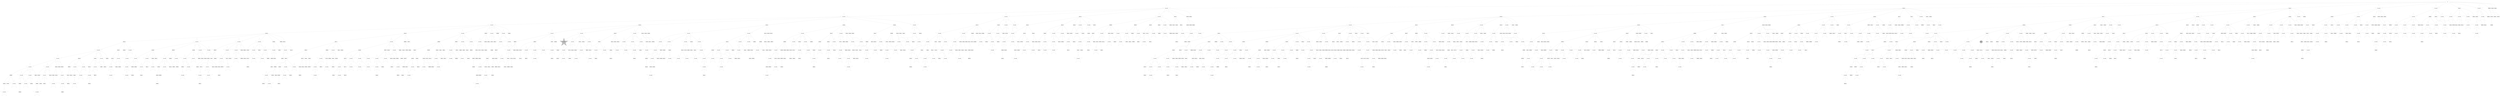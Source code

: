 digraph G { 
5146 -> 5147;
5146 -> 5148;
5146 -> 5150;
5146 -> 5168;
5146 -> 5186;
5146 -> 5220;
5146 -> 5280;
5146 -> 5390;
5146 -> 5595;
5146 -> 5966;
5147 -> 5149;
5147 -> 5153;
5147 -> 5159;
5147 -> 5169;
5147 -> 5221;
5147 -> 5281;
5147 -> 5967;
5148 -> 5151;
5148 -> 5154;
5148 -> 5170;
5148 -> 5187;
5148 -> 5222;
5148 -> 5282;
5148 -> 5391;
5148 -> 5596;
5148 -> 5968;
5149 -> 5152;
5149 -> 5155;
5149 -> 5160;
5149 -> 5171;
5149 -> 5188;
5149 -> 5392;
5150 -> 5156;
5150 -> 5161;
5150 -> 5172;
5150 -> 5189;
5150 -> 5283;
5150 -> 5969;
5151 -> 5157;
5151 -> 5162;
5151 -> 5173;
5151 -> 5190;
5151 -> 5223;
5151 -> 5393;
5151 -> 5597;
5151 -> 5970;
5152 -> 5158;
5152 -> 5163;
5152 -> 5174;
5152 -> 5224;
5152 -> 5284;
5152 -> 5394;
5152 -> 5598;
5152 -> 5971;
5153 -> 5175;
5153 -> 5285;
5153 -> 5395;
5153 -> 5972;
5154 -> 5164;
5154 -> 5176;
5154 -> 5191;
5154 -> 5599;
5154 -> 5973;
5155 -> 5177;
5155 -> 5192;
5155 -> 5225;
5155 -> 5286;
5155 -> 5396;
5155 -> 5600;
5155 -> 5974;
5156 -> 5165;
5156 -> 5193;
5156 -> 5226;
5156 -> 5287;
5156 -> 5397;
5156 -> 5601;
5156 -> 5975;
5157 -> 5166;
5157 -> 5178;
5157 -> 5194;
5157 -> 5227;
5157 -> 5288;
5157 -> 5398;
5157 -> 5602;
5157 -> 5976;
5158 -> 5167;
5158 -> 5179;
5158 -> 5195;
5158 -> 5228;
5158 -> 5289;
5158 -> 5399;
5158 -> 5977;
5159 -> 5196;
5159 -> 5229;
5159 -> 5290;
5159 -> 5400;
5159 -> 5603;
5159 -> 5978;
5160 -> 5180;
5160 -> 5197;
5160 -> 5230;
5160 -> 5604;
5160 -> 5979;
5161 -> 5181;
5161 -> 5198;
5161 -> 5231;
5161 -> 5291;
5161 -> 5605;
5161 -> 5980;
5162 -> 5199;
5162 -> 5232;
5162 -> 5292;
5162 -> 5401;
5163 -> 5182;
5163 -> 5200;
5163 -> 5293;
5163 -> 5981;
5164 -> 5183;
5164 -> 5201;
5164 -> 5233;
5164 -> 5294;
5164 -> 5402;
5164 -> 5606;
5164 -> 5982;
5165 -> 5184;
5165 -> 5202;
5165 -> 5234;
5165 -> 5295;
5165 -> 5403;
5165 -> 5607;
5165 -> 5983;
5166 -> 5203;
5166 -> 5235;
5166 -> 5404;
5166 -> 5608;
5166 -> 5984;
5167 -> 5185;
5167 -> 5296;
5167 -> 5609;
5167 -> 5985;
5168 -> 5204;
5168 -> 5236;
5168 -> 5297;
5168 -> 5405;
5168 -> 5610;
5168 -> 5986;
5169 -> 5205;
5169 -> 5237;
5169 -> 5298;
5169 -> 5406;
5169 -> 5611;
5169 -> 5987;
5170 -> 5206;
5170 -> 5299;
5170 -> 5407;
5170 -> 5612;
5171 -> 5207;
5171 -> 5238;
5171 -> 5300;
5171 -> 5408;
5171 -> 5613;
5171 -> 5988;
5172 -> 5208;
5172 -> 5301;
5172 -> 5614;
5172 -> 5989;
5173 -> 5239;
5173 -> 5409;
5173 -> 5615;
5173 -> 5990;
5174 -> 5209;
5174 -> 5302;
5174 -> 5410;
5174 -> 5616;
5175 -> 5210;
5175 -> 5240;
5175 -> 5303;
5175 -> 5411;
5175 -> 5617;
5175 -> 5991;
5176 -> 5211;
5176 -> 5241;
5176 -> 5618;
5176 -> 5992;
5177 -> 5212;
5177 -> 5242;
5177 -> 5412;
5177 -> 5993;
5178 -> 5213;
5178 -> 5243;
5178 -> 5304;
5178 -> 5413;
5178 -> 5619;
5178 -> 5994;
5179 -> 5214;
5179 -> 5244;
5179 -> 5305;
5179 -> 5414;
5179 -> 5995;
5180 -> 5215;
5180 -> 5245;
5180 -> 5306;
5180 -> 5415;
5180 -> 5620;
5181 -> 5216;
5181 -> 5246;
5181 -> 5416;
5181 -> 5621;
5181 -> 5996;
5182 -> 5217;
5182 -> 5307;
5182 -> 5417;
5182 -> 5622;
5182 -> 5997;
5183 -> 5247;
5183 -> 5308;
5183 -> 5418;
5183 -> 5623;
5183 -> 5998;
5184 -> 5218;
5184 -> 5248;
5184 -> 5309;
5184 -> 5419;
5184 -> 5624;
5184 -> 5999;
5185 -> 5219;
5185 -> 5249;
5185 -> 5310;
5185 -> 5420;
5185 -> 6000;
5186 -> 5250;
5186 -> 5311;
5186 -> 5421;
5186 -> 5625;
5187 -> 5251;
5187 -> 5312;
5187 -> 5422;
5187 -> 5626;
5187 -> 6001;
5188 -> 5252;
5188 -> 5313;
5188 -> 5423;
5188 -> 5627;
5188 -> 6002;
5189 -> 5253;
5189 -> 5314;
5189 -> 5424;
5189 -> 5628;
5189 -> 6003;
5190 -> 5254;
5190 -> 5425;
5190 -> 5629;
5190 -> 6004;
5191 -> 5255;
5191 -> 5315;
5191 -> 5426;
5191 -> 5630;
5191 -> 6005;
5192 -> 5256;
5192 -> 5316;
5192 -> 5427;
5192 -> 5631;
5192 -> 6006;
5193 -> 5257;
5193 -> 5317;
5193 -> 5428;
5193 -> 5632;
5194 -> 5318;
5194 -> 5429;
5194 -> 5633;
5195 -> 5258;
5195 -> 5319;
5195 -> 5430;
5195 -> 5634;
5195 -> 6007;
5196 -> 5259;
5196 -> 5320;
5196 -> 5431;
5197 -> 5260;
5197 -> 5432;
5197 -> 5635;
5197 -> 6008;
5198 -> 5261;
5198 -> 5636;
5199 -> 5262;
5199 -> 5321;
5199 -> 5433;
5199 -> 5637;
5199 -> 6009;
5200 -> 5263;
5200 -> 5322;
5200 -> 5434;
5200 -> 5638;
5200 -> 6010;
5201 -> 5264;
5201 -> 5323;
5201 -> 5435;
5201 -> 5639;
5202 -> 5265;
5202 -> 5324;
5202 -> 5436;
5202 -> 5640;
5203 -> 5266;
5203 -> 5325;
5203 -> 5437;
5203 -> 6011;
5204 -> 5267;
5204 -> 5326;
5204 -> 5438;
5204 -> 5641;
5205 -> 5268;
5205 -> 5327;
5205 -> 5439;
5205 -> 5642;
5205 -> 6012;
5206 -> 5269;
5206 -> 5328;
5206 -> 5440;
5206 -> 5643;
5206 -> 6013;
5207 -> 5270;
5207 -> 5329;
5207 -> 5441;
5207 -> 5644;
5207 -> 6014;
5208 -> 5271;
5208 -> 5330;
5208 -> 5442;
5208 -> 5645;
5208 -> 6015;
5209 -> 5272;
5209 -> 5331;
5209 -> 5443;
5209 -> 5646;
5209 -> 6016;
5210 -> 5273;
5210 -> 5332;
5210 -> 5444;
5210 -> 6017;
5211 -> 5274;
5211 -> 5333;
5211 -> 5445;
5211 -> 5647;
5211 -> 6018;
5212 -> 5275;
5212 -> 5334;
5212 -> 5648;
5212 -> 6019;
5213 -> 5335;
5213 -> 5446;
5213 -> 5649;
5214 -> 5276;
5214 -> 5336;
5214 -> 5650;
5214 -> 6020;
5215 -> 5447;
5216 -> 5337;
5216 -> 5448;
5216 -> 5651;
5216 -> 6021;
5217 -> 5277;
5217 -> 5338;
5217 -> 5449;
5217 -> 5652;
5218 -> 5278;
5218 -> 5339;
5218 -> 5653;
5218 -> 6022;
5219 -> 5279;
5219 -> 5340;
5219 -> 5450;
5219 -> 5654;
5219 -> 6023;
5220 -> 5341;
5220 -> 5451;
5220 -> 5655;
5220 -> 6024;
5221 -> 5342;
5221 -> 5452;
5221 -> 5656;
5222 -> 5343;
5222 -> 5453;
5222 -> 5657;
5222 -> 6025;
5223 -> 5344;
5223 -> 5454;
5223 -> 5658;
5224 -> 5345;
5224 -> 5455;
5224 -> 6026;
5225 -> 5346;
5225 -> 5456;
5225 -> 5659;
5225 -> 6027;
5226 -> 5347;
5226 -> 5457;
5226 -> 5660;
5226 -> 6028;
5227 -> 5348;
5227 -> 5458;
5227 -> 5661;
5228 -> 5349;
5228 -> 5459;
5228 -> 5662;
5228 -> 6029;
5229 -> 5350;
5229 -> 5460;
5229 -> 5663;
5229 -> 6030;
5230 -> 5351;
5230 -> 5461;
5230 -> 6031;
5231 -> 5462;
5231 -> 6032;
5232 -> 5664;
5232 -> 6033;
5233 -> 5352;
5233 -> 5463;
5233 -> 5665;
5233 -> 6034;
5234 -> 5353;
5234 -> 5666;
5234 -> 6035;
5235 -> 5354;
5235 -> 5464;
5235 -> 5667;
5235 -> 6036;
5236 -> 5465;
5236 -> 5668;
5236 -> 6037;
5237 -> 5466;
5237 -> 5669;
5237 -> 6038;
5238 -> 5355;
5238 -> 5467;
5238 -> 6039;
5239 -> 5356;
5239 -> 5468;
5240 -> 5357;
5240 -> 5469;
5240 -> 5670;
5240 -> 6040;
5241 -> 5358;
5241 -> 5470;
5241 -> 5671;
5241 -> 6041;
5242 -> 5359;
5242 -> 5471;
5242 -> 5672;
5242 -> 6042;
5243 -> 5360;
5243 -> 5472;
5243 -> 6043;
5244 -> 5361;
5244 -> 5473;
5244 -> 5673;
5245 -> 5362;
5245 -> 5474;
5245 -> 5674;
5246 -> 5363;
5246 -> 5475;
5246 -> 5675;
5246 -> 6044;
5247 -> 5364;
5247 -> 5676;
5247 -> 6045;
5248 -> 5365;
5248 -> 5476;
5248 -> 6046;
5249 -> 5366;
5249 -> 5477;
5249 -> 6047;
5250 -> 5367;
5250 -> 5478;
5250 -> 5677;
5250 -> 6048;
5251 -> 5479;
5251 -> 5678;
5251 -> 6049;
5252 -> 5368;
5252 -> 5480;
5252 -> 5679;
5252 -> 6050;
5253 -> 5369;
5253 -> 5481;
5253 -> 5680;
5254 -> 5370;
5254 -> 5482;
5254 -> 6051;
5255 -> 5371;
5255 -> 5483;
5255 -> 5681;
5257 -> 5372;
5257 -> 5484;
5257 -> 6052;
5258 -> 5373;
5258 -> 5682;
5258 -> 6053;
5259 -> 5485;
5259 -> 6054;
5260 -> 5374;
5260 -> 5486;
5260 -> 5683;
5260 -> 6055;
5261 -> 5375;
5261 -> 5487;
5261 -> 5684;
5261 -> 6056;
5262 -> 5376;
5262 -> 5488;
5262 -> 5685;
5262 -> 6057;
5263 -> 5377;
5263 -> 5489;
5263 -> 5686;
5263 -> 6058;
5264 -> 5378;
5264 -> 5490;
5264 -> 5687;
5264 -> 6059;
5265 -> 5491;
5265 -> 5688;
5265 -> 6060;
5266 -> 5379;
5266 -> 5492;
5266 -> 5689;
5266 -> 6061;
5267 -> 5380;
5267 -> 5690;
5268 -> 5493;
5268 -> 5691;
5268 -> 6062;
5269 -> 5381;
5269 -> 5692;
5269 -> 6063;
5270 -> 5382;
5270 -> 5494;
5270 -> 5693;
5270 -> 6064;
5271 -> 5383;
5271 -> 5694;
5271 -> 6065;
5272 -> 5384;
5272 -> 5495;
5272 -> 5695;
5273 -> 5496;
5273 -> 5696;
5273 -> 6066;
5274 -> 5385;
5274 -> 5497;
5274 -> 5697;
5274 -> 6067;
5275 -> 5386;
5275 -> 5498;
5275 -> 5698;
5275 -> 6068;
5276 -> 5499;
5276 -> 5699;
5276 -> 6069;
5277 -> 5387;
5277 -> 5500;
5277 -> 5700;
5277 -> 6070;
5278 -> 5388;
5278 -> 5701;
5278 -> 6071;
5279 -> 5389;
5279 -> 5501;
5279 -> 5702;
5279 -> 6072;
5280 -> 5502;
5280 -> 5703;
5280 -> 6073;
5281 -> 5503;
5281 -> 5704;
5281 -> 6074;
5282 -> 5504;
5282 -> 5705;
5282 -> 6075;
5283 -> 5505;
5283 -> 6076;
5284 -> 5506;
5284 -> 6077;
5285 -> 5507;
5285 -> 5706;
5285 -> 6078;
5286 -> 5508;
5286 -> 5707;
5286 -> 6079;
5287 -> 6080;
5288 -> 5509;
5288 -> 5708;
5288 -> 6081;
5289 -> 5510;
5289 -> 6082;
5290 -> 5511;
5290 -> 6083;
5291 -> 5709;
5291 -> 6084;
5292 -> 5512;
5292 -> 5710;
5292 -> 6085;
5293 -> 5513;
5293 -> 5711;
5293 -> 6086;
5294 -> 5514;
5294 -> 5712;
5294 -> 6087;
5295 -> 5515;
5295 -> 5713;
5295 -> 6088;
5296 -> 5516;
5296 -> 5714;
5297 -> 5517;
5297 -> 5715;
5297 -> 6089;
5298 -> 5518;
5298 -> 5716;
5298 -> 6090;
5299 -> 5717;
5299 -> 6091;
5300 -> 5519;
5300 -> 6092;
5301 -> 5520;
5301 -> 5718;
5301 -> 6093;
5302 -> 5521;
5302 -> 5719;
5302 -> 6094;
5303 -> 5522;
5303 -> 5720;
5303 -> 6095;
5304 -> 5523;
5304 -> 5721;
5304 -> 6096;
5305 -> 5524;
5305 -> 5722;
5305 -> 6097;
5306 -> 5525;
5306 -> 5723;
5306 -> 6098;
5307 -> 5526;
5307 -> 5724;
5307 -> 6099;
5308 -> 6100;
5309 -> 5527;
5309 -> 6101;
5310 -> 5528;
5310 -> 5725;
5310 -> 6102;
5311 -> 5529;
5311 -> 5726;
5311 -> 6103;
5312 -> 5530;
5312 -> 6104;
5313 -> 5531;
5313 -> 5727;
5313 -> 6105;
5314 -> 5728;
5314 -> 6106;
5315 -> 5729;
5315 -> 6107;
5316 -> 5532;
5316 -> 5730;
5316 -> 6108;
5317 -> 5533;
5317 -> 5731;
5317 -> 6109;
5318 -> 5534;
5319 -> 5535;
5319 -> 5732;
5319 -> 6110;
5320 -> 5536;
5320 -> 5733;
5320 -> 6111;
5321 -> 5734;
5321 -> 6112;
5322 -> 5537;
5322 -> 5735;
5322 -> 6113;
5323 -> 5538;
5323 -> 5736;
5323 -> 6114;
5324 -> 5539;
5324 -> 5737;
5325 -> 5540;
5325 -> 5738;
5326 -> 5541;
5326 -> 5739;
5326 -> 6115;
5327 -> 5542;
5327 -> 5740;
5327 -> 6116;
5328 -> 5543;
5328 -> 5741;
5329 -> 5544;
5329 -> 5742;
5330 -> 5743;
5330 -> 6117;
5331 -> 5545;
5331 -> 5744;
5331 -> 6118;
5332 -> 5546;
5332 -> 5745;
5333 -> 5547;
5333 -> 5746;
5333 -> 6119;
5334 -> 5548;
5334 -> 5747;
5334 -> 6120;
5335 -> 5549;
5335 -> 5748;
5335 -> 6121;
5336 -> 5749;
5336 -> 6122;
5337 -> 5550;
5337 -> 5750;
5338 -> 5551;
5338 -> 6123;
5339 -> 5552;
5339 -> 5751;
5339 -> 6124;
5340 -> 5553;
5340 -> 5752;
5340 -> 6125;
5341 -> 5753;
5341 -> 6126;
5342 -> 6127;
5343 -> 5554;
5343 -> 5754;
5343 -> 6128;
5344 -> 5555;
5344 -> 5755;
5344 -> 6129;
5345 -> 5556;
5345 -> 5756;
5345 -> 6130;
5346 -> 5557;
5346 -> 5757;
5346 -> 6131;
5347 -> 5558;
5347 -> 5758;
5347 -> 6132;
5348 -> 5559;
5348 -> 5759;
5348 -> 6133;
5349 -> 5760;
5349 -> 6134;
5350 -> 5560;
5350 -> 6135;
5351 -> 5561;
5351 -> 5761;
5351 -> 6136;
5352 -> 5562;
5352 -> 5762;
5353 -> 5563;
5353 -> 5763;
5353 -> 6137;
5354 -> 5564;
5354 -> 6138;
5355 -> 5565;
5355 -> 6139;
5356 -> 5566;
5356 -> 5764;
5356 -> 6140;
5357 -> 5765;
5357 -> 6141;
5358 -> 5567;
5358 -> 5766;
5358 -> 6142;
5359 -> 5767;
5360 -> 5568;
5360 -> 5768;
5360 -> 6143;
5361 -> 5569;
5361 -> 5769;
5361 -> 6144;
5362 -> 5570;
5362 -> 6145;
5363 -> 5770;
5363 -> 6146;
5364 -> 5771;
5365 -> 5571;
5365 -> 5772;
5365 -> 6147;
5366 -> 5572;
5366 -> 6148;
5367 -> 5573;
5367 -> 5773;
5367 -> 6149;
5368 -> 5574;
5368 -> 5774;
5368 -> 6150;
5369 -> 5575;
5369 -> 5775;
5369 -> 6151;
5370 -> 5576;
5370 -> 5776;
5370 -> 6152;
5371 -> 5577;
5371 -> 5777;
5371 -> 6153;
5372 -> 5578;
5372 -> 5778;
5372 -> 6154;
5373 -> 5579;
5373 -> 5779;
5373 -> 6155;
5374 -> 5580;
5374 -> 6156;
5375 -> 5780;
5375 -> 6157;
5376 -> 5581;
5376 -> 5781;
5376 -> 6158;
5377 -> 5582;
5377 -> 5782;
5377 -> 6159;
5378 -> 5583;
5378 -> 5783;
5378 -> 6160;
5379 -> 5584;
5379 -> 5784;
5379 -> 6161;
5380 -> 5585;
5380 -> 6162;
5381 -> 5586;
5381 -> 5785;
5381 -> 6163;
5382 -> 5587;
5382 -> 5786;
5382 -> 6164;
5383 -> 5588;
5383 -> 5787;
5383 -> 6165;
5384 -> 5589;
5384 -> 5788;
5385 -> 5590;
5385 -> 5789;
5385 -> 6166;
5386 -> 5591;
5386 -> 5790;
5386 -> 6167;
5387 -> 5592;
5387 -> 5791;
5387 -> 6168;
5388 -> 5593;
5388 -> 5792;
5388 -> 6169;
5389 -> 5594;
5389 -> 5793;
5389 -> 6170;
5390 -> 5794;
5390 -> 6171;
5391 -> 5795;
5391 -> 6172;
5392 -> 5796;
5392 -> 6173;
5393 -> 5797;
5393 -> 6174;
5394 -> 6175;
5395 -> 5798;
5396 -> 5799;
5396 -> 6176;
5397 -> 5800;
5398 -> 5801;
5398 -> 6177;
5399 -> 5802;
5399 -> 6178;
5400 -> 5803;
5401 -> 5804;
5401 -> 6179;
5402 -> 5805;
5403 -> 5806;
5403 -> 6180;
5404 -> 6181;
5405 -> 5807;
5405 -> 6182;
5406 -> 5808;
5406 -> 6183;
5407 -> 5809;
5407 -> 6184;
5408 -> 5810;
5408 -> 6185;
5409 -> 5811;
5409 -> 6186;
5410 -> 5812;
5410 -> 6187;
5411 -> 6188;
5412 -> 5813;
5412 -> 6189;
5413 -> 5814;
5413 -> 6190;
5414 -> 5815;
5414 -> 6191;
5415 -> 5816;
5415 -> 6192;
5416 -> 6193;
5417 -> 5817;
5417 -> 6194;
5418 -> 5818;
5419 -> 5819;
5419 -> 6195;
5420 -> 6196;
5421 -> 5820;
5421 -> 6197;
5422 -> 6198;
5423 -> 5821;
5423 -> 6199;
5424 -> 5822;
5424 -> 6200;
5425 -> 5823;
5426 -> 5824;
5426 -> 6201;
5427 -> 5825;
5427 -> 6202;
5428 -> 6203;
5429 -> 5826;
5429 -> 6204;
5430 -> 5827;
5430 -> 6205;
5431 -> 5828;
5431 -> 6206;
5432 -> 5829;
5432 -> 6207;
5433 -> 5830;
5434 -> 5831;
5435 -> 5832;
5435 -> 6208;
5436 -> 5833;
5437 -> 5834;
5438 -> 5835;
5439 -> 5836;
5439 -> 6209;
5440 -> 5837;
5440 -> 6210;
5441 -> 5838;
5442 -> 5839;
5442 -> 6211;
5443 -> 5840;
5443 -> 6212;
5444 -> 5841;
5445 -> 5842;
5445 -> 6213;
5446 -> 5843;
5447 -> 5844;
5448 -> 5845;
5448 -> 6214;
5449 -> 6215;
5450 -> 5846;
5450 -> 6216;
5451 -> 5847;
5451 -> 6217;
5452 -> 5848;
5453 -> 6218;
5454 -> 5849;
5454 -> 6219;
5455 -> 5850;
5456 -> 5851;
5456 -> 6220;
5457 -> 5852;
5457 -> 6221;
5458 -> 5853;
5458 -> 6222;
5459 -> 6223;
5460 -> 5854;
5460 -> 6224;
5461 -> 5855;
5461 -> 6225;
5462 -> 5856;
5463 -> 5857;
5464 -> 5858;
5464 -> 6226;
5465 -> 5859;
5465 -> 6227;
5466 -> 5860;
5466 -> 6228;
5467 -> 5861;
5467 -> 6229;
5468 -> 6230;
5469 -> 5862;
5469 -> 6231;
5470 -> 5863;
5471 -> 6232;
5472 -> 5864;
5472 -> 6233;
5473 -> 6234;
5474 -> 5865;
5474 -> 6235;
5475 -> 5866;
5476 -> 5867;
5476 -> 6236;
5477 -> 5868;
5477 -> 6237;
5478 -> 6238;
5479 -> 6239;
5480 -> 5869;
5480 -> 6240;
5481 -> 5870;
5481 -> 6241;
5482 -> 5871;
5482 -> 6242;
5483 -> 5872;
5484 -> 5873;
5484 -> 6243;
5485 -> 5874;
5485 -> 6244;
5486 -> 5875;
5486 -> 6245;
5487 -> 5876;
5487 -> 6246;
5488 -> 5877;
5488 -> 6247;
5489 -> 6248;
5490 -> 5878;
5490 -> 6249;
5492 -> 5879;
5493 -> 5880;
5493 -> 6250;
5494 -> 5881;
5495 -> 5882;
5495 -> 6251;
5496 -> 5883;
5497 -> 5884;
5497 -> 6252;
5498 -> 5885;
5498 -> 6253;
5499 -> 6254;
5500 -> 5886;
5500 -> 6255;
5501 -> 5887;
5501 -> 6256;
5502 -> 5888;
5502 -> 6257;
5503 -> 5889;
5504 -> 6258;
5505 -> 5890;
5506 -> 5891;
5507 -> 5892;
5508 -> 5893;
5509 -> 5894;
5509 -> 6259;
5510 -> 5895;
5510 -> 6260;
5511 -> 5896;
5511 -> 6261;
5512 -> 5897;
5512 -> 6262;
5513 -> 6263;
5514 -> 5898;
5514 -> 6264;
5515 -> 5899;
5515 -> 6265;
5516 -> 5900;
5516 -> 6266;
5517 -> 5901;
5517 -> 6267;
5518 -> 5902;
5518 -> 6268;
5519 -> 5903;
5519 -> 6269;
5520 -> 6270;
5521 -> 5904;
5521 -> 6271;
5522 -> 5905;
5522 -> 6272;
5523 -> 5906;
5523 -> 6273;
5524 -> 5907;
5524 -> 6274;
5525 -> 5908;
5525 -> 6275;
5526 -> 5909;
5526 -> 6276;
5527 -> 5910;
5528 -> 5911;
5528 -> 6277;
5529 -> 5912;
5529 -> 6278;
5530 -> 5913;
5530 -> 6279;
5531 -> 5914;
5531 -> 6280;
5532 -> 5915;
5532 -> 6281;
5533 -> 5916;
5533 -> 6282;
5534 -> 5917;
5534 -> 6283;
5535 -> 5918;
5535 -> 6284;
5536 -> 5919;
5536 -> 6285;
5537 -> 5920;
5537 -> 6286;
5538 -> 5921;
5538 -> 6287;
5539 -> 5922;
5539 -> 6288;
5540 -> 5923;
5541 -> 6289;
5542 -> 5924;
5543 -> 5925;
5544 -> 6290;
5545 -> 5926;
5545 -> 6291;
5546 -> 5927;
5546 -> 6292;
5547 -> 5928;
5548 -> 5929;
5548 -> 6293;
5549 -> 5930;
5549 -> 6294;
5550 -> 5931;
5550 -> 6295;
5551 -> 6296;
5552 -> 5932;
5552 -> 6297;
5553 -> 5933;
5553 -> 6298;
5554 -> 5934;
5554 -> 6299;
5555 -> 5935;
5555 -> 6300;
5556 -> 5936;
5556 -> 6301;
5557 -> 6302;
5558 -> 6303;
5559 -> 5937;
5559 -> 6304;
5560 -> 5938;
5560 -> 6305;
5561 -> 5939;
5561 -> 6306;
5562 -> 6307;
5563 -> 5940;
5563 -> 6308;
5564 -> 5941;
5564 -> 6309;
5565 -> 5942;
5566 -> 5943;
5566 -> 6310;
5567 -> 6311;
5568 -> 6312;
5569 -> 5944;
5569 -> 6313;
5570 -> 5945;
5570 -> 6314;
5571 -> 5946;
5571 -> 6315;
5572 -> 5947;
5572 -> 6316;
5573 -> 5948;
5573 -> 6317;
5574 -> 5949;
5574 -> 6318;
5575 -> 5950;
5575 -> 6319;
5576 -> 5951;
5576 -> 6320;
5577 -> 5952;
5577 -> 6321;
5578 -> 5953;
5578 -> 6322;
5579 -> 5954;
5580 -> 5955;
5581 -> 6323;
5582 -> 5956;
5582 -> 6324;
5583 -> 5957;
5583 -> 6325;
5584 -> 5958;
5585 -> 5959;
5585 -> 6326;
5586 -> 5960;
5587 -> 5961;
5587 -> 6327;
5588 -> 6328;
5589 -> 6329;
5590 -> 5962;
5590 -> 6330;
5591 -> 5963;
5591 -> 6331;
5592 -> 5964;
5592 -> 6332;
5593 -> 5965;
5593 -> 6333;
5594 -> 6334;
5595 -> 6335;
5596 -> 6336;
5597 -> 6337;
5598 -> 6338;
5600 -> 6339;
5601 -> 6340;
5603 -> 6341;
5604 -> 6342;
5609 -> 6343;
5610 -> 6344;
5611 -> 6345;
5613 -> 6346;
5614 -> 6347;
5615 -> 6348;
5616 -> 6349;
5617 -> 6350;
5618 -> 6351;
5619 -> 6352;
5620 -> 6353;
5621 -> 6354;
5623 -> 6355;
5624 -> 6356;
5626 -> 6357;
5627 -> 6358;
5628 -> 6359;
5629 -> 6360;
5630 -> 6361;
5631 -> 6362;
5633 -> 6363;
5634 -> 6364;
5635 -> 6365;
5636 -> 6366;
5637 -> 6367;
5638 -> 6368;
5639 -> 6369;
5640 -> 6370;
5641 -> 6371;
5642 -> 6372;
5643 -> 6373;
5644 -> 6374;
5645 -> 6375;
5646 -> 6376;
5649 -> 6377;
5650 -> 6378;
5651 -> 6379;
5652 -> 6380;
5653 -> 6381;
5654 -> 6382;
5655 -> 6383;
5656 -> 6384;
5657 -> 6385;
5658 -> 6386;
5659 -> 6387;
5660 -> 6388;
5661 -> 6389;
5662 -> 6390;
5663 -> 6391;
5664 -> 6392;
5665 -> 6393;
5666 -> 6394;
5669 -> 6395;
5670 -> 6396;
5671 -> 6397;
5672 -> 6398;
5673 -> 6399;
5674 -> 6400;
5675 -> 6401;
5676 -> 6402;
5677 -> 6403;
5678 -> 6404;
5679 -> 6405;
5680 -> 6406;
5681 -> 6407;
5682 -> 6408;
5683 -> 6409;
5684 -> 6410;
5685 -> 6411;
5686 -> 6412;
5687 -> 6413;
5688 -> 6414;
5690 -> 6415;
5691 -> 6416;
5693 -> 6417;
5694 -> 6418;
5695 -> 6419;
5696 -> 6420;
5697 -> 6421;
5698 -> 6422;
5699 -> 6423;
5700 -> 6424;
5702 -> 6425;
5703 -> 6426;
5704 -> 6427;
5707 -> 6428;
5708 -> 6429;
5709 -> 6430;
5710 -> 6431;
5712 -> 6432;
5713 -> 6433;
5714 -> 6434;
5715 -> 6435;
5716 -> 6436;
5717 -> 6437;
5718 -> 6438;
5719 -> 6439;
5724 -> 6440;
5726 -> 6441;
5727 -> 6442;
5728 -> 6443;
5729 -> 6444;
5730 -> 6445;
5732 -> 6446;
5733 -> 6447;
5734 -> 6448;
5737 -> 6449;
5738 -> 6450;
5739 -> 6451;
5740 -> 6452;
5741 -> 6453;
5742 -> 6454;
5744 -> 6455;
5745 -> 6456;
5746 -> 6457;
5747 -> 6458;
5748 -> 6459;
5749 -> 6460;
5750 -> 6461;
5752 -> 6462;
5753 -> 6463;
5754 -> 6464;
5755 -> 6465;
5756 -> 6466;
5757 -> 6467;
5759 -> 6468;
5760 -> 6469;
5763 -> 6470;
5764 -> 6471;
5766 -> 6472;
5768 -> 6473;
5770 -> 6474;
5771 -> 6475;
5772 -> 6476;
5773 -> 6477;
5774 -> 6478;
5775 -> 6479;
5776 -> 6480;
5777 -> 6481;
5779 -> 6482;
5780 -> 6483;
5782 -> 6484;
5783 -> 6485;
5784 -> 6486;
5785 -> 6487;
5786 -> 6488;
5787 -> 6489;
5788 -> 6490;
5789 -> 6491;
5790 -> 6492;
5792 -> 6493;
5794 -> 6494;
5795 -> 6495;
5796 -> 6496;
5797 -> 6497;
5798 -> 6498;
5799 -> 6499;
5800 -> 6500;
5801 -> 6501;
5802 -> 6502;
5804 -> 6503;
5805 -> 6504;
5806 -> 6505;
5807 -> 6506;
5810 -> 6507;
5811 -> 6508;
5812 -> 6509;
5813 -> 6510;
5814 -> 6511;
5815 -> 6512;
5816 -> 6513;
5817 -> 6514;
5819 -> 6515;
5820 -> 6516;
5821 -> 6517;
5822 -> 6518;
5823 -> 6519;
5824 -> 6520;
5825 -> 6521;
5826 -> 6522;
5828 -> 6523;
5829 -> 6524;
5831 -> 6525;
5833 -> 6526;
5834 -> 6527;
5837 -> 6528;
5838 -> 6529;
5840 -> 6530;
5841 -> 6531;
5842 -> 6532;
5844 -> 6533;
5845 -> 6534;
5846 -> 6535;
5847 -> 6536;
5848 -> 6537;
5849 -> 6538;
5851 -> 6539;
5852 -> 6540;
5853 -> 6541;
5854 -> 6542;
5856 -> 6543;
5857 -> 6544;
5858 -> 6545;
5859 -> 6546;
5861 -> 6547;
5862 -> 6548;
5863 -> 6549;
5864 -> 6550;
5867 -> 6551;
5868 -> 6552;
5869 -> 6553;
5870 -> 6554;
5871 -> 6555;
5872 -> 6556;
5874 -> 6557;
5875 -> 6558;
5876 -> 6559;
5877 -> 6560;
5879 -> 6561;
5880 -> 6562;
5881 -> 6563;
5882 -> 6564;
5883 -> 6565;
5884 -> 6566;
5885 -> 6567;
5886 -> 6568;
5887 -> 6569;
5888 -> 6570;
5889 -> 6571;
5890 -> 6572;
5892 -> 6573;
5893 -> 6574;
5894 -> 6575;
5895 -> 6576;
5896 -> 6577;
5898 -> 6578;
5899 -> 6579;
5900 -> 6580;
5901 -> 6581;
5903 -> 6582;
5905 -> 6583;
5906 -> 6584;
5907 -> 6585;
5909 -> 6586;
5911 -> 6587;
5912 -> 6588;
5914 -> 6589;
5916 -> 6590;
5917 -> 6591;
5918 -> 6592;
5919 -> 6593;
5920 -> 6594;
5922 -> 6595;
5923 -> 6596;
5927 -> 6597;
5928 -> 6598;
5930 -> 6599;
5931 -> 6600;
5933 -> 6601;
5934 -> 6602;
5935 -> 6603;
5936 -> 6604;
5937 -> 6605;
5940 -> 6606;
5942 -> 6607;
5943 -> 6608;
5944 -> 6609;
5945 -> 6610;
5946 -> 6611;
5947 -> 6612;
5948 -> 6613;
5949 -> 6614;
5950 -> 6615;
5951 -> 6616;
5953 -> 6617;
5954 -> 6618;
5955 -> 6619;
5959 -> 6620;
5960 -> 6621;
5961 -> 6622;
5962 -> 6623;
5963 -> 6624;
5965 -> 6625;
5146 [label="GL" fontname="arial-bold" fontsize=56 width=5 height=5];
5147 [shape=star style=filled fillcolor=white fontname="helvetica-bold" fontsize=42 label="CNV_M5142"];
5148 [shape=circle style=filled fillcolor=white fontname="helvetica-bold" fontsize=56 label="M5143" width=1.59 height=2 ];
5149 [shape=star style=filled fillcolor=white fontname="helvetica-bold" fontsize=42 label="CNV_M5144"];
5150 [shape=circle style=filled fillcolor=white fontname="helvetica-bold" fontsize=56 label="M5145" width=4.3 height=2 ];
5151 [shape=circle style=filled fillcolor=white fontname="helvetica-bold" fontsize=56 label="M5146" width=3.93 height=2 ];
5152 [shape=star style=filled fillcolor=white fontname="helvetica-bold" fontsize=42 label="CNV_M5147"];
5153 [shape=star style=filled fillcolor=white fontname="helvetica-bold" fontsize=42 label="CNV_M5148"];
5154 [shape=circle style=filled fillcolor=white fontname="helvetica-bold" fontsize=56 label="M5149" width=1.85 height=2 ];
5155 [shape=circle style=filled fillcolor=white fontname="helvetica-bold" fontsize=56 label="M5150" width=1.36 height=2 ];
5156 [shape=circle style=filled fillcolor=white fontname="helvetica-bold" fontsize=56 label="M5151" width=4.66 height=2 ];
5157 [shape=star style=filled fillcolor=white fontname="helvetica-bold" fontsize=42 label="CNV_M5152"];
5158 [shape=circle style=filled fillcolor=white fontname="helvetica-bold" fontsize=56 label="M5153" width=2.96 height=2 ];
5159 [shape=circle style=filled fillcolor=white fontname="helvetica-bold" fontsize=56 label="M5154" width=0.1 height=2 ];
5160 [shape=circle style=filled fillcolor=white fontname="helvetica-bold" fontsize=56 label="M5155" width=2.81 height=2 ];
5161 [shape=star style=filled fillcolor=white fontname="helvetica-bold" fontsize=42 label="CNV_M5156"];
5162 [shape=circle style=filled fillcolor=white fontname="helvetica-bold" fontsize=56 label="M5157" width=1.06 height=2 ];
5163 [shape=circle style=filled fillcolor=white fontname="helvetica-bold" fontsize=56 label="M5158" width=1.63 height=2 ];
5164 [shape=circle style=filled fillcolor=white fontname="helvetica-bold" fontsize=56 label="M5159" width=1.13 height=2 ];
5165 [shape=circle style=filled fillcolor=white fontname="helvetica-bold" fontsize=56 label="M5160" width=0.25 height=2 ];
5166 [shape=circle style=filled fillcolor=white fontname="helvetica-bold" fontsize=56 label="M5161" width=2.24 height=2 ];
5167 [shape=circle style=filled fillcolor=white fontname="helvetica-bold" fontsize=56 label="M5162" width=2.58 height=2 ];
5168 [shape=star style=filled fillcolor=white fontname="helvetica-bold" fontsize=42 label="CNV_M5163"];
5169 [shape=star style=filled fillcolor=white fontname="helvetica-bold" fontsize=42 label="CNV_M5164"];
5170 [shape=star style=filled fillcolor=white fontname="helvetica-bold" fontsize=42 label="CNV_M5165"];
5171 [shape=circle style=filled fillcolor=white fontname="helvetica-bold" fontsize=56 label="M5166" width=0.09 height=2 ];
5172 [shape=circle style=filled fillcolor=white fontname="helvetica-bold" fontsize=56 label="M5167" width=1.46 height=2 ];
5173 [shape=circle style=filled fillcolor=white fontname="helvetica-bold" fontsize=56 label="M5168" width=2.98 height=2 ];
5174 [shape=star style=filled fillcolor=white fontname="helvetica-bold" fontsize=42 label="CNV_M5169"];
5175 [shape=circle style=filled fillcolor=white fontname="helvetica-bold" fontsize=56 label="M5170" width=0.54 height=2 ];
5176 [shape=circle style=filled fillcolor=white fontname="helvetica-bold" fontsize=56 label="M5171" width=4.61 height=2 ];
5177 [shape=star style=filled fillcolor=white fontname="helvetica-bold" fontsize=42 label="CNV_M5172"];
5178 [shape=star style=filled fillcolor=white fontname="helvetica-bold" fontsize=42 label="CNV_M5173"];
5179 [shape=star style=filled fillcolor=white fontname="helvetica-bold" fontsize=42 label="CNV_M5174"];
5180 [shape=star style=filled fillcolor=white fontname="helvetica-bold" fontsize=42 label="CNV_M5175"];
5181 [shape=circle style=filled fillcolor=white fontname="helvetica-bold" fontsize=56 label="M5176" width=3.72 height=2 ];
5182 [shape=circle style=filled fillcolor=white fontname="helvetica-bold" fontsize=56 label="M5177" width=2.49 height=2 ];
5183 [shape=circle style=filled fillcolor=white fontname="helvetica-bold" fontsize=56 label="M5178" width=0.23 height=2 ];
5184 [shape=star style=filled fillcolor=white fontname="helvetica-bold" fontsize=42 label="CNV_M5179"];
5185 [shape=star style=filled fillcolor=white fontname="helvetica-bold" fontsize=42 label="CNV_M5180"];
5186 [shape=star style=filled fillcolor=white fontname="helvetica-bold" fontsize=42 label="CNV_M5181"];
5187 [shape=circle style=filled fillcolor=white fontname="helvetica-bold" fontsize=56 label="M5182" width=3.43 height=2 ];
5188 [shape=circle style=filled fillcolor=white fontname="helvetica-bold" fontsize=56 label="M5183" width=2.47 height=2 ];
5189 [shape=circle style=filled fillcolor=white fontname="helvetica-bold" fontsize=56 label="M5184" width=0.64 height=2 ];
5190 [shape=star style=filled fillcolor=white fontname="helvetica-bold" fontsize=42 label="CNV_M5185"];
5191 [shape=circle style=filled fillcolor=white fontname="helvetica-bold" fontsize=56 label="M5186" width=2.69 height=2 ];
5192 [shape=star style=filled fillcolor=white fontname="helvetica-bold" fontsize=42 label="CNV_M5187"];
5193 [shape=circle style=filled fillcolor=white fontname="helvetica-bold" fontsize=56 label="M5188" width=4.83 height=2 ];
5194 [shape=star style=filled fillcolor=white fontname="helvetica-bold" fontsize=42 label="CNV_M5189"];
5195 [shape=star style=filled fillcolor=white fontname="helvetica-bold" fontsize=42 label="CNV_M5190"];
5196 [shape=circle style=filled fillcolor=white fontname="helvetica-bold" fontsize=56 label="M5191" width=3.02 height=2 ];
5197 [shape=star style=filled fillcolor=white fontname="helvetica-bold" fontsize=42 label="CNV_M5192"];
5198 [shape=circle style=filled fillcolor=white fontname="helvetica-bold" fontsize=56 label="M5193" width=1.46 height=2 ];
5199 [shape=circle style=filled fillcolor=white fontname="helvetica-bold" fontsize=56 label="M5194" width=4.68 height=2 ];
5200 [shape=star style=filled fillcolor=white fontname="helvetica-bold" fontsize=42 label="CNV_M5195"];
5201 [shape=star style=filled fillcolor=white fontname="helvetica-bold" fontsize=42 label="CNV_M5196"];
5202 [shape=circle style=filled fillcolor=white fontname="helvetica-bold" fontsize=56 label="M5197" width=4.81 height=2 ];
5203 [shape=circle style=filled fillcolor=white fontname="helvetica-bold" fontsize=56 label="M5198" width=0.14 height=2 ];
5204 [shape=circle style=filled fillcolor=white fontname="helvetica-bold" fontsize=56 label="M5199" width=2.33 height=2 ];
5205 [shape=circle style=filled fillcolor=white fontname="helvetica-bold" fontsize=56 label="M5200" width=3.74 height=2 ];
5206 [shape=circle style=filled fillcolor=white fontname="helvetica-bold" fontsize=56 label="M5201" width=2.58 height=2 ];
5207 [shape=star style=filled fillcolor=white fontname="helvetica-bold" fontsize=42 label="CNV_M5202"];
5208 [shape=star style=filled fillcolor=white fontname="helvetica-bold" fontsize=42 label="CNV_M5203"];
5209 [shape=circle style=filled fillcolor=white fontname="helvetica-bold" fontsize=56 label="M5204" width=3.48 height=2 ];
5210 [shape=star style=filled fillcolor=white fontname="helvetica-bold" fontsize=42 label="CNV_M5205"];
5211 [shape=circle style=filled fillcolor=white fontname="helvetica-bold" fontsize=56 label="M5206" width=2.59 height=2 ];
5212 [shape=circle style=filled fillcolor=white fontname="helvetica-bold" fontsize=56 label="M5207" width=1.66 height=2 ];
5213 [shape=circle style=filled fillcolor=white fontname="helvetica-bold" fontsize=56 label="M5208" width=4.81 height=2 ];
5214 [shape=circle style=filled fillcolor=white fontname="helvetica-bold" fontsize=56 label="M5209" width=0.04 height=2 ];
5215 [shape=star style=filled fillcolor=white fontname="helvetica-bold" fontsize=42 label="CNV_M5210"];
5216 [shape=circle style=filled fillcolor=white fontname="helvetica-bold" fontsize=56 label="M5211" width=1.8 height=2 ];
5217 [shape=circle style=filled fillcolor=white fontname="helvetica-bold" fontsize=56 label="M5212" width=0.15 height=2 ];
5218 [shape=circle style=filled fillcolor=white fontname="helvetica-bold" fontsize=56 label="M5213" width=2.9 height=2 ];
5219 [shape=star style=filled fillcolor=white fontname="helvetica-bold" fontsize=42 label="CNV_M5214"];
5220 [shape=circle style=filled fillcolor=white fontname="helvetica-bold" fontsize=56 label="M5215" width=4.28 height=2 ];
5221 [shape=circle style=filled fillcolor=white fontname="helvetica-bold" fontsize=56 label="M5216" width=4.87 height=2 ];
5222 [shape=circle style=filled fillcolor=white fontname="helvetica-bold" fontsize=56 label="M5217" width=3.06 height=2 ];
5223 [shape=circle style=filled fillcolor=white fontname="helvetica-bold" fontsize=56 label="M5218" width=2.88 height=2 ];
5224 [shape=circle style=filled fillcolor=white fontname="helvetica-bold" fontsize=56 label="M5219" width=2.72 height=2 ];
5225 [shape=circle style=filled fillcolor=white fontname="helvetica-bold" fontsize=56 label="M5220" width=0.17 height=2 ];
5226 [shape=circle style=filled fillcolor=white fontname="helvetica-bold" fontsize=56 label="M5221" width=2.27 height=2 ];
5227 [shape=circle style=filled fillcolor=white fontname="helvetica-bold" fontsize=56 label="M5222" width=2.46 height=2 ];
5228 [shape=star style=filled fillcolor=white fontname="helvetica-bold" fontsize=42 label="CNV_M5223"];
5229 [shape=circle style=filled fillcolor=white fontname="helvetica-bold" fontsize=56 label="M5224" width=3.26 height=2 ];
5230 [shape=circle style=filled fillcolor=white fontname="helvetica-bold" fontsize=56 label="M5225" width=2.09 height=2 ];
5231 [shape=circle style=filled fillcolor=white fontname="helvetica-bold" fontsize=56 label="M5226" width=4.19 height=2 ];
5232 [shape=circle style=filled fillcolor=white fontname="helvetica-bold" fontsize=56 label="M5227" width=1.9 height=2 ];
5233 [shape=circle style=filled fillcolor=white fontname="helvetica-bold" fontsize=56 label="M5228" width=3.3 height=2 ];
5234 [shape=star style=filled fillcolor=white fontname="helvetica-bold" fontsize=42 label="CNV_M5229"];
5235 [shape=circle style=filled fillcolor=white fontname="helvetica-bold" fontsize=56 label="M5230" width=3.41 height=2 ];
5236 [shape=star style=filled fillcolor=white fontname="helvetica-bold" fontsize=42 label="CNV_M5231"];
5237 [shape=circle style=filled fillcolor=white fontname="helvetica-bold" fontsize=56 label="M5232" width=3.59 height=2 ];
5238 [shape=circle style=filled fillcolor=white fontname="helvetica-bold" fontsize=56 label="M5233" width=3.89 height=2 ];
5239 [shape=star style=filled fillcolor=white fontname="helvetica-bold" fontsize=42 label="CNV_M5234"];
5240 [shape=star style=filled fillcolor=white fontname="helvetica-bold" fontsize=42 label="CNV_M5235"];
5241 [shape=circle style=filled fillcolor=white fontname="helvetica-bold" fontsize=56 label="M5236" width=3.78 height=2 ];
5242 [shape=circle style=filled fillcolor=white fontname="helvetica-bold" fontsize=56 label="M5237" width=0.9 height=2 ];
5243 [shape=circle style=filled fillcolor=white fontname="helvetica-bold" fontsize=56 label="M5238" width=3.93 height=2 ];
5244 [shape=circle style=filled fillcolor=white fontname="helvetica-bold" fontsize=56 label="M5239" width=3.69 height=2 ];
5245 [shape=star style=filled fillcolor=white fontname="helvetica-bold" fontsize=42 label="CNV_M5240"];
5246 [shape=circle style=filled fillcolor=white fontname="helvetica-bold" fontsize=56 label="M5241" width=0.5 height=2 ];
5247 [shape=star style=filled fillcolor=white fontname="helvetica-bold" fontsize=42 label="CNV_M5242"];
5248 [shape=circle style=filled fillcolor=white fontname="helvetica-bold" fontsize=56 label="M5243" width=2.72 height=2 ];
5249 [shape=circle style=filled fillcolor=white fontname="helvetica-bold" fontsize=56 label="M5244" width=2.58 height=2 ];
5250 [shape=star style=filled fillcolor=white fontname="helvetica-bold" fontsize=42 label="CNV_M5245"];
5251 [shape=star style=filled fillcolor=white fontname="helvetica-bold" fontsize=42 label="CNV_M5246"];
5252 [shape=circle style=filled fillcolor=white fontname="helvetica-bold" fontsize=56 label="M5247" width=4.23 height=2 ];
5253 [shape=star style=filled fillcolor=white fontname="helvetica-bold" fontsize=42 label="CNV_M5248"];
5254 [shape=star style=filled fillcolor=white fontname="helvetica-bold" fontsize=42 label="CNV_M5249"];
5255 [shape=circle style=filled fillcolor=white fontname="helvetica-bold" fontsize=56 label="M5250" width=3.31 height=2 ];
5256 [shape=star style=filled fillcolor=grey fontname="helvetica-bold" fontsize=42 label="CNV_M5251"];
5257 [shape=circle style=filled fillcolor=white fontname="helvetica-bold" fontsize=56 label="M5252" width=1.81 height=2 ];
5258 [shape=circle style=filled fillcolor=white fontname="helvetica-bold" fontsize=56 label="M5253" width=3.69 height=2 ];
5259 [shape=star style=filled fillcolor=white fontname="helvetica-bold" fontsize=42 label="CNV_M5254"];
5260 [shape=circle style=filled fillcolor=white fontname="helvetica-bold" fontsize=56 label="M5255" width=4.02 height=2 ];
5261 [shape=circle style=filled fillcolor=white fontname="helvetica-bold" fontsize=56 label="M5256" width=4.73 height=2 ];
5262 [shape=circle style=filled fillcolor=white fontname="helvetica-bold" fontsize=56 label="M5257" width=0.78 height=2 ];
5263 [shape=circle style=filled fillcolor=white fontname="helvetica-bold" fontsize=56 label="M5258" width=2.3 height=2 ];
5264 [shape=circle style=filled fillcolor=white fontname="helvetica-bold" fontsize=56 label="M5259" width=4.67 height=2 ];
5265 [shape=star style=filled fillcolor=white fontname="helvetica-bold" fontsize=42 label="CNV_M5260"];
5266 [shape=circle style=filled fillcolor=white fontname="helvetica-bold" fontsize=56 label="M5261" width=0.42 height=2 ];
5267 [shape=circle style=filled fillcolor=white fontname="helvetica-bold" fontsize=56 label="M5262" width=0.82 height=2 ];
5268 [shape=circle style=filled fillcolor=white fontname="helvetica-bold" fontsize=56 label="M5263" width=3.51 height=2 ];
5269 [shape=circle style=filled fillcolor=white fontname="helvetica-bold" fontsize=56 label="M5264" width=2.39 height=2 ];
5270 [shape=circle style=filled fillcolor=white fontname="helvetica-bold" fontsize=56 label="M5265" width=3.6 height=2 ];
5271 [shape=circle style=filled fillcolor=white fontname="helvetica-bold" fontsize=56 label="M5266" width=4.33 height=2 ];
5272 [shape=circle style=filled fillcolor=white fontname="helvetica-bold" fontsize=56 label="M5267" width=4.86 height=2 ];
5273 [shape=star style=filled fillcolor=white fontname="helvetica-bold" fontsize=42 label="CNV_M5268"];
5274 [shape=circle style=filled fillcolor=white fontname="helvetica-bold" fontsize=56 label="M5269" width=4.04 height=2 ];
5275 [shape=circle style=filled fillcolor=white fontname="helvetica-bold" fontsize=56 label="M5270" width=4.13 height=2 ];
5276 [shape=star style=filled fillcolor=white fontname="helvetica-bold" fontsize=42 label="CNV_M5271"];
5277 [shape=circle style=filled fillcolor=white fontname="helvetica-bold" fontsize=56 label="M5272" width=4.73 height=2 ];
5278 [shape=circle style=filled fillcolor=white fontname="helvetica-bold" fontsize=56 label="M5273" width=3.52 height=2 ];
5279 [shape=star style=filled fillcolor=white fontname="helvetica-bold" fontsize=42 label="CNV_M5274"];
5280 [shape=star style=filled fillcolor=white fontname="helvetica-bold" fontsize=42 label="CNV_M5275"];
5281 [shape=circle style=filled fillcolor=white fontname="helvetica-bold" fontsize=56 label="M5276" width=2.49 height=2 ];
5282 [shape=circle style=filled fillcolor=white fontname="helvetica-bold" fontsize=56 label="M5277" width=2.4 height=2 ];
5283 [shape=star style=filled fillcolor=white fontname="helvetica-bold" fontsize=42 label="CNV_M5278"];
5284 [shape=star style=filled fillcolor=white fontname="helvetica-bold" fontsize=42 label="CNV_M5279"];
5285 [shape=circle style=filled fillcolor=white fontname="helvetica-bold" fontsize=56 label="M5280" width=4.75 height=2 ];
5286 [shape=star style=filled fillcolor=white fontname="helvetica-bold" fontsize=42 label="CNV_M5281"];
5287 [shape=circle style=filled fillcolor=white fontname="helvetica-bold" fontsize=56 label="M5282" width=4.8 height=2 ];
5288 [shape=star style=filled fillcolor=white fontname="helvetica-bold" fontsize=42 label="CNV_M5283"];
5289 [shape=circle style=filled fillcolor=white fontname="helvetica-bold" fontsize=56 label="M5284" width=1.49 height=2 ];
5290 [shape=circle style=filled fillcolor=white fontname="helvetica-bold" fontsize=56 label="M5285" width=0.14 height=2 ];
5291 [shape=circle style=filled fillcolor=white fontname="helvetica-bold" fontsize=56 label="M5286" width=2.74 height=2 ];
5292 [shape=circle style=filled fillcolor=white fontname="helvetica-bold" fontsize=56 label="M5287" width=3.08 height=2 ];
5293 [shape=circle style=filled fillcolor=white fontname="helvetica-bold" fontsize=56 label="M5288" width=0.43 height=2 ];
5294 [shape=circle style=filled fillcolor=white fontname="helvetica-bold" fontsize=56 label="M5289" width=3.6 height=2 ];
5295 [shape=star style=filled fillcolor=white fontname="helvetica-bold" fontsize=42 label="CNV_M5290"];
5296 [shape=circle style=filled fillcolor=white fontname="helvetica-bold" fontsize=56 label="M5291" width=0.54 height=2 ];
5297 [shape=circle style=filled fillcolor=white fontname="helvetica-bold" fontsize=56 label="M5292" width=0.84 height=2 ];
5298 [shape=circle style=filled fillcolor=white fontname="helvetica-bold" fontsize=56 label="M5293" width=2.88 height=2 ];
5299 [shape=star style=filled fillcolor=white fontname="helvetica-bold" fontsize=42 label="CNV_M5294"];
5300 [shape=star style=filled fillcolor=white fontname="helvetica-bold" fontsize=42 label="CNV_M5295"];
5301 [shape=star style=filled fillcolor=white fontname="helvetica-bold" fontsize=42 label="CNV_M5296"];
5302 [shape=circle style=filled fillcolor=white fontname="helvetica-bold" fontsize=56 label="M5297" width=4.81 height=2 ];
5303 [shape=circle style=filled fillcolor=white fontname="helvetica-bold" fontsize=56 label="M5298" width=4.38 height=2 ];
5304 [shape=circle style=filled fillcolor=white fontname="helvetica-bold" fontsize=56 label="M5299" width=4.97 height=2 ];
5305 [shape=circle style=filled fillcolor=white fontname="helvetica-bold" fontsize=56 label="M5300" width=3.41 height=2 ];
5306 [shape=star style=filled fillcolor=white fontname="helvetica-bold" fontsize=42 label="CNV_M5301"];
5307 [shape=circle style=filled fillcolor=white fontname="helvetica-bold" fontsize=56 label="M5302" width=1.94 height=2 ];
5308 [shape=circle style=filled fillcolor=white fontname="helvetica-bold" fontsize=56 label="M5303" width=2.23 height=2 ];
5309 [shape=circle style=filled fillcolor=white fontname="helvetica-bold" fontsize=56 label="M5304" width=3.38 height=2 ];
5310 [shape=circle style=filled fillcolor=white fontname="helvetica-bold" fontsize=56 label="M5305" width=4.81 height=2 ];
5311 [shape=circle style=filled fillcolor=white fontname="helvetica-bold" fontsize=56 label="M5306" width=1.85 height=2 ];
5312 [shape=circle style=filled fillcolor=white fontname="helvetica-bold" fontsize=56 label="M5307" width=3.48 height=2 ];
5313 [shape=circle style=filled fillcolor=white fontname="helvetica-bold" fontsize=56 label="M5308" width=3.52 height=2 ];
5314 [shape=star style=filled fillcolor=white fontname="helvetica-bold" fontsize=42 label="CNV_M5309"];
5315 [shape=star style=filled fillcolor=white fontname="helvetica-bold" fontsize=42 label="CNV_M5310"];
5316 [shape=star style=filled fillcolor=white fontname="helvetica-bold" fontsize=42 label="CNV_M5311"];
5317 [shape=star style=filled fillcolor=white fontname="helvetica-bold" fontsize=42 label="CNV_M5312"];
5318 [shape=circle style=filled fillcolor=white fontname="helvetica-bold" fontsize=56 label="M5313" width=0.45 height=2 ];
5319 [shape=star style=filled fillcolor=white fontname="helvetica-bold" fontsize=42 label="CNV_M5314"];
5320 [shape=circle style=filled fillcolor=white fontname="helvetica-bold" fontsize=56 label="M5315" width=1.53 height=2 ];
5321 [shape=circle style=filled fillcolor=white fontname="helvetica-bold" fontsize=56 label="M5316" width=4.44 height=2 ];
5322 [shape=circle style=filled fillcolor=white fontname="helvetica-bold" fontsize=56 label="M5317" width=0.2 height=2 ];
5323 [shape=circle style=filled fillcolor=white fontname="helvetica-bold" fontsize=56 label="M5318" width=1.22 height=2 ];
5324 [shape=circle style=filled fillcolor=grey fontname="helvetica-bold" fontsize=56 label="M5319" width=0.84 height=2 ];
5325 [shape=circle style=filled fillcolor=white fontname="helvetica-bold" fontsize=56 label="M5320" width=2.65 height=2 ];
5326 [shape=star style=filled fillcolor=white fontname="helvetica-bold" fontsize=42 label="CNV_M5321"];
5327 [shape=star style=filled fillcolor=white fontname="helvetica-bold" fontsize=42 label="CNV_M5322"];
5328 [shape=circle style=filled fillcolor=white fontname="helvetica-bold" fontsize=56 label="M5323" width=0.86 height=2 ];
5329 [shape=star style=filled fillcolor=white fontname="helvetica-bold" fontsize=42 label="CNV_M5324"];
5330 [shape=circle style=filled fillcolor=white fontname="helvetica-bold" fontsize=56 label="M5325" width=2.56 height=2 ];
5331 [shape=circle style=filled fillcolor=white fontname="helvetica-bold" fontsize=56 label="M5326" width=1.76 height=2 ];
5332 [shape=circle style=filled fillcolor=white fontname="helvetica-bold" fontsize=56 label="M5327" width=0.85 height=2 ];
5333 [shape=star style=filled fillcolor=white fontname="helvetica-bold" fontsize=42 label="CNV_M5328"];
5334 [shape=star style=filled fillcolor=white fontname="helvetica-bold" fontsize=42 label="CNV_M5329"];
5335 [shape=star style=filled fillcolor=white fontname="helvetica-bold" fontsize=42 label="CNV_M5330"];
5336 [shape=star style=filled fillcolor=white fontname="helvetica-bold" fontsize=42 label="CNV_M5331"];
5337 [shape=star style=filled fillcolor=white fontname="helvetica-bold" fontsize=42 label="CNV_M5332"];
5338 [shape=circle style=filled fillcolor=white fontname="helvetica-bold" fontsize=56 label="M5333" width=0.89 height=2 ];
5339 [shape=star style=filled fillcolor=white fontname="helvetica-bold" fontsize=42 label="CNV_M5334"];
5340 [shape=star style=filled fillcolor=white fontname="helvetica-bold" fontsize=42 label="CNV_M5335"];
5341 [shape=star style=filled fillcolor=white fontname="helvetica-bold" fontsize=42 label="CNV_M5336"];
5342 [shape=circle style=filled fillcolor=white fontname="helvetica-bold" fontsize=56 label="M5337" width=1.27 height=2 ];
5343 [shape=star style=filled fillcolor=white fontname="helvetica-bold" fontsize=42 label="CNV_M5338"];
5344 [shape=star style=filled fillcolor=white fontname="helvetica-bold" fontsize=42 label="CNV_M5339"];
5345 [shape=star style=filled fillcolor=white fontname="helvetica-bold" fontsize=42 label="CNV_M5340"];
5346 [shape=circle style=filled fillcolor=white fontname="helvetica-bold" fontsize=56 label="M5341" width=4.91 height=2 ];
5347 [shape=circle style=filled fillcolor=white fontname="helvetica-bold" fontsize=56 label="M5342" width=0.64 height=2 ];
5348 [shape=circle style=filled fillcolor=white fontname="helvetica-bold" fontsize=56 label="M5343" width=3.62 height=2 ];
5349 [shape=circle style=filled fillcolor=white fontname="helvetica-bold" fontsize=56 label="M5344" width=3.57 height=2 ];
5350 [shape=circle style=filled fillcolor=white fontname="helvetica-bold" fontsize=56 label="M5345" width=4.61 height=2 ];
5351 [shape=circle style=filled fillcolor=white fontname="helvetica-bold" fontsize=56 label="M5346" width=2.17 height=2 ];
5352 [shape=circle style=filled fillcolor=white fontname="helvetica-bold" fontsize=56 label="M5347" width=1.85 height=2 ];
5353 [shape=circle style=filled fillcolor=white fontname="helvetica-bold" fontsize=56 label="M5348" width=0.22 height=2 ];
5354 [shape=circle style=filled fillcolor=white fontname="helvetica-bold" fontsize=56 label="M5349" width=2.42 height=2 ];
5355 [shape=circle style=filled fillcolor=white fontname="helvetica-bold" fontsize=56 label="M5350" width=3.38 height=2 ];
5356 [shape=circle style=filled fillcolor=white fontname="helvetica-bold" fontsize=56 label="M5351" width=2.71 height=2 ];
5357 [shape=star style=filled fillcolor=white fontname="helvetica-bold" fontsize=42 label="CNV_M5352"];
5358 [shape=star style=filled fillcolor=white fontname="helvetica-bold" fontsize=42 label="CNV_M5353"];
5359 [shape=circle style=filled fillcolor=white fontname="helvetica-bold" fontsize=56 label="M5354" width=1.72 height=2 ];
5360 [shape=circle style=filled fillcolor=white fontname="helvetica-bold" fontsize=56 label="M5355" width=3.08 height=2 ];
5361 [shape=star style=filled fillcolor=white fontname="helvetica-bold" fontsize=42 label="CNV_M5356"];
5362 [shape=circle style=filled fillcolor=white fontname="helvetica-bold" fontsize=56 label="M5357" width=1.26 height=2 ];
5363 [shape=circle style=filled fillcolor=white fontname="helvetica-bold" fontsize=56 label="M5358" width=4.8 height=2 ];
5364 [shape=circle style=filled fillcolor=white fontname="helvetica-bold" fontsize=56 label="M5359" width=0.44 height=2 ];
5365 [shape=circle style=filled fillcolor=white fontname="helvetica-bold" fontsize=56 label="M5360" width=2.95 height=2 ];
5366 [shape=circle style=filled fillcolor=white fontname="helvetica-bold" fontsize=56 label="M5361" width=2.77 height=2 ];
5367 [shape=star style=filled fillcolor=white fontname="helvetica-bold" fontsize=42 label="CNV_M5362"];
5368 [shape=circle style=filled fillcolor=white fontname="helvetica-bold" fontsize=56 label="M5363" width=3.02 height=2 ];
5369 [shape=star style=filled fillcolor=white fontname="helvetica-bold" fontsize=42 label="CNV_M5364"];
5370 [shape=circle style=filled fillcolor=white fontname="helvetica-bold" fontsize=56 label="M5365" width=2.54 height=2 ];
5371 [shape=circle style=filled fillcolor=white fontname="helvetica-bold" fontsize=56 label="M5366" width=1.5 height=2 ];
5372 [shape=circle style=filled fillcolor=white fontname="helvetica-bold" fontsize=56 label="M5367" width=3.2 height=2 ];
5373 [shape=circle style=filled fillcolor=white fontname="helvetica-bold" fontsize=56 label="M5368" width=3.34 height=2 ];
5374 [shape=circle style=filled fillcolor=white fontname="helvetica-bold" fontsize=56 label="M5369" width=1.88 height=2 ];
5375 [shape=star style=filled fillcolor=white fontname="helvetica-bold" fontsize=42 label="CNV_M5370"];
5376 [shape=star style=filled fillcolor=white fontname="helvetica-bold" fontsize=42 label="CNV_M5371"];
5377 [shape=circle style=filled fillcolor=white fontname="helvetica-bold" fontsize=56 label="M5372" width=0.59 height=2 ];
5378 [shape=star style=filled fillcolor=white fontname="helvetica-bold" fontsize=42 label="CNV_M5373"];
5379 [shape=star style=filled fillcolor=white fontname="helvetica-bold" fontsize=42 label="CNV_M5374"];
5380 [shape=circle style=filled fillcolor=white fontname="helvetica-bold" fontsize=56 label="M5375" width=0.67 height=2 ];
5381 [shape=circle style=filled fillcolor=white fontname="helvetica-bold" fontsize=56 label="M5376" width=2.9 height=2 ];
5382 [shape=star style=filled fillcolor=white fontname="helvetica-bold" fontsize=42 label="CNV_M5377"];
5383 [shape=circle style=filled fillcolor=white fontname="helvetica-bold" fontsize=56 label="M5378" width=0.77 height=2 ];
5384 [shape=circle style=filled fillcolor=white fontname="helvetica-bold" fontsize=56 label="M5379" width=0.82 height=2 ];
5385 [shape=circle style=filled fillcolor=white fontname="helvetica-bold" fontsize=56 label="M5380" width=2.29 height=2 ];
5386 [shape=circle style=filled fillcolor=white fontname="helvetica-bold" fontsize=56 label="M5381" width=4.43 height=2 ];
5387 [shape=circle style=filled fillcolor=white fontname="helvetica-bold" fontsize=56 label="M5382" width=0.11 height=2 ];
5388 [shape=star style=filled fillcolor=white fontname="helvetica-bold" fontsize=42 label="CNV_M5383"];
5389 [shape=circle style=filled fillcolor=white fontname="helvetica-bold" fontsize=56 label="M5384" width=2.95 height=2 ];
5390 [shape=circle style=filled fillcolor=white fontname="helvetica-bold" fontsize=56 label="M5385" width=0.93 height=2 ];
5391 [shape=star style=filled fillcolor=white fontname="helvetica-bold" fontsize=42 label="CNV_M5386"];
5392 [shape=star style=filled fillcolor=white fontname="helvetica-bold" fontsize=42 label="CNV_M5387"];
5393 [shape=star style=filled fillcolor=white fontname="helvetica-bold" fontsize=42 label="CNV_M5388"];
5394 [shape=circle style=filled fillcolor=white fontname="helvetica-bold" fontsize=56 label="M5389" width=2.27 height=2 ];
5395 [shape=star style=filled fillcolor=white fontname="helvetica-bold" fontsize=42 label="CNV_M5390"];
5396 [shape=circle style=filled fillcolor=white fontname="helvetica-bold" fontsize=56 label="M5391" width=1.19 height=2 ];
5397 [shape=circle style=filled fillcolor=white fontname="helvetica-bold" fontsize=56 label="M5392" width=2.8 height=2 ];
5398 [shape=circle style=filled fillcolor=white fontname="helvetica-bold" fontsize=56 label="M5393" width=3.87 height=2 ];
5399 [shape=circle style=filled fillcolor=white fontname="helvetica-bold" fontsize=56 label="M5394" width=1.02 height=2 ];
5400 [shape=star style=filled fillcolor=white fontname="helvetica-bold" fontsize=42 label="CNV_M5395"];
5401 [shape=star style=filled fillcolor=white fontname="helvetica-bold" fontsize=42 label="CNV_M5396"];
5402 [shape=circle style=filled fillcolor=white fontname="helvetica-bold" fontsize=56 label="M5397" width=3.61 height=2 ];
5403 [shape=circle style=filled fillcolor=white fontname="helvetica-bold" fontsize=56 label="M5398" width=4.4 height=2 ];
5404 [shape=circle style=filled fillcolor=white fontname="helvetica-bold" fontsize=56 label="M5399" width=2.06 height=2 ];
5405 [shape=circle style=filled fillcolor=white fontname="helvetica-bold" fontsize=56 label="M5400" width=3.71 height=2 ];
5406 [shape=circle style=filled fillcolor=white fontname="helvetica-bold" fontsize=56 label="M5401" width=3.24 height=2 ];
5407 [shape=star style=filled fillcolor=white fontname="helvetica-bold" fontsize=42 label="CNV_M5402"];
5408 [shape=circle style=filled fillcolor=white fontname="helvetica-bold" fontsize=56 label="M5403" width=0.24 height=2 ];
5409 [shape=circle style=filled fillcolor=white fontname="helvetica-bold" fontsize=56 label="M5404" width=1.74 height=2 ];
5410 [shape=star style=filled fillcolor=white fontname="helvetica-bold" fontsize=42 label="CNV_M5405"];
5411 [shape=circle style=filled fillcolor=white fontname="helvetica-bold" fontsize=56 label="M5406" width=1.96 height=2 ];
5412 [shape=circle style=filled fillcolor=white fontname="helvetica-bold" fontsize=56 label="M5407" width=4.77 height=2 ];
5413 [shape=star style=filled fillcolor=white fontname="helvetica-bold" fontsize=42 label="CNV_M5408"];
5414 [shape=star style=filled fillcolor=white fontname="helvetica-bold" fontsize=42 label="CNV_M5409"];
5415 [shape=circle style=filled fillcolor=white fontname="helvetica-bold" fontsize=56 label="M5410" width=1.54 height=2 ];
5416 [shape=star style=filled fillcolor=white fontname="helvetica-bold" fontsize=42 label="CNV_M5411"];
5417 [shape=star style=filled fillcolor=white fontname="helvetica-bold" fontsize=42 label="CNV_M5412"];
5418 [shape=circle style=filled fillcolor=white fontname="helvetica-bold" fontsize=56 label="M5413" width=2.57 height=2 ];
5419 [shape=star style=filled fillcolor=white fontname="helvetica-bold" fontsize=42 label="CNV_M5414"];
5420 [shape=star style=filled fillcolor=white fontname="helvetica-bold" fontsize=42 label="CNV_M5415"];
5421 [shape=circle style=filled fillcolor=white fontname="helvetica-bold" fontsize=56 label="M5416" width=4.69 height=2 ];
5422 [shape=circle style=filled fillcolor=white fontname="helvetica-bold" fontsize=56 label="M5417" width=3.15 height=2 ];
5423 [shape=circle style=filled fillcolor=white fontname="helvetica-bold" fontsize=56 label="M5418" width=2.17 height=2 ];
5424 [shape=star style=filled fillcolor=white fontname="helvetica-bold" fontsize=42 label="CNV_M5419"];
5425 [shape=star style=filled fillcolor=white fontname="helvetica-bold" fontsize=42 label="CNV_M5420"];
5426 [shape=star style=filled fillcolor=white fontname="helvetica-bold" fontsize=42 label="CNV_M5421"];
5427 [shape=circle style=filled fillcolor=white fontname="helvetica-bold" fontsize=56 label="M5422" width=4.1 height=2 ];
5428 [shape=circle style=filled fillcolor=white fontname="helvetica-bold" fontsize=56 label="M5423" width=1.47 height=2 ];
5429 [shape=circle style=filled fillcolor=white fontname="helvetica-bold" fontsize=56 label="M5424" width=1.39 height=2 ];
5430 [shape=star style=filled fillcolor=white fontname="helvetica-bold" fontsize=42 label="CNV_M5425"];
5431 [shape=circle style=filled fillcolor=white fontname="helvetica-bold" fontsize=56 label="M5426" width=3.77 height=2 ];
5432 [shape=star style=filled fillcolor=white fontname="helvetica-bold" fontsize=42 label="CNV_M5427"];
5433 [shape=star style=filled fillcolor=white fontname="helvetica-bold" fontsize=42 label="CNV_M5428"];
5434 [shape=circle style=filled fillcolor=white fontname="helvetica-bold" fontsize=56 label="M5429" width=2.05 height=2 ];
5435 [shape=circle style=filled fillcolor=white fontname="helvetica-bold" fontsize=56 label="M5430" width=2.38 height=2 ];
5436 [shape=circle style=filled fillcolor=white fontname="helvetica-bold" fontsize=56 label="M5431" width=0.37 height=2 ];
5437 [shape=star style=filled fillcolor=white fontname="helvetica-bold" fontsize=42 label="CNV_M5432"];
5438 [shape=circle style=filled fillcolor=white fontname="helvetica-bold" fontsize=56 label="M5433" width=4.67 height=2 ];
5439 [shape=circle style=filled fillcolor=white fontname="helvetica-bold" fontsize=56 label="M5434" width=0.17 height=2 ];
5440 [shape=star style=filled fillcolor=white fontname="helvetica-bold" fontsize=42 label="CNV_M5435"];
5441 [shape=circle style=filled fillcolor=white fontname="helvetica-bold" fontsize=56 label="M5436" width=3.59 height=2 ];
5442 [shape=circle style=filled fillcolor=white fontname="helvetica-bold" fontsize=56 label="M5437" width=2.88 height=2 ];
5443 [shape=circle style=filled fillcolor=white fontname="helvetica-bold" fontsize=56 label="M5438" width=1.33 height=2 ];
5444 [shape=circle style=filled fillcolor=white fontname="helvetica-bold" fontsize=56 label="M5439" width=1.25 height=2 ];
5445 [shape=star style=filled fillcolor=white fontname="helvetica-bold" fontsize=42 label="CNV_M5440"];
5446 [shape=circle style=filled fillcolor=white fontname="helvetica-bold" fontsize=56 label="M5441" width=1.6 height=2 ];
5447 [shape=star style=filled fillcolor=white fontname="helvetica-bold" fontsize=42 label="CNV_M5442"];
5448 [shape=star style=filled fillcolor=white fontname="helvetica-bold" fontsize=42 label="CNV_M5443"];
5449 [shape=circle style=filled fillcolor=white fontname="helvetica-bold" fontsize=56 label="M5444" width=4.9 height=2 ];
5450 [shape=circle style=filled fillcolor=white fontname="helvetica-bold" fontsize=56 label="M5445" width=3.4 height=2 ];
5451 [shape=star style=filled fillcolor=white fontname="helvetica-bold" fontsize=42 label="CNV_M5446"];
5452 [shape=circle style=filled fillcolor=white fontname="helvetica-bold" fontsize=56 label="M5447" width=1.47 height=2 ];
5453 [shape=circle style=filled fillcolor=white fontname="helvetica-bold" fontsize=56 label="M5448" width=4.37 height=2 ];
5454 [shape=circle style=filled fillcolor=white fontname="helvetica-bold" fontsize=56 label="M5449" width=2.08 height=2 ];
5455 [shape=circle style=filled fillcolor=white fontname="helvetica-bold" fontsize=56 label="M5450" width=1.43 height=2 ];
5456 [shape=circle style=filled fillcolor=white fontname="helvetica-bold" fontsize=56 label="M5451" width=2.91 height=2 ];
5457 [shape=star style=filled fillcolor=white fontname="helvetica-bold" fontsize=42 label="CNV_M5452"];
5458 [shape=circle style=filled fillcolor=white fontname="helvetica-bold" fontsize=56 label="M5453" width=4.67 height=2 ];
5459 [shape=star style=filled fillcolor=white fontname="helvetica-bold" fontsize=42 label="CNV_M5454"];
5460 [shape=star style=filled fillcolor=white fontname="helvetica-bold" fontsize=42 label="CNV_M5455"];
5461 [shape=circle style=filled fillcolor=white fontname="helvetica-bold" fontsize=56 label="M5456" width=3.92 height=2 ];
5462 [shape=circle style=filled fillcolor=white fontname="helvetica-bold" fontsize=56 label="M5457" width=2.49 height=2 ];
5463 [shape=circle style=filled fillcolor=white fontname="helvetica-bold" fontsize=56 label="M5458" width=4.63 height=2 ];
5464 [shape=star style=filled fillcolor=white fontname="helvetica-bold" fontsize=42 label="CNV_M5459"];
5465 [shape=star style=filled fillcolor=white fontname="helvetica-bold" fontsize=42 label="CNV_M5460"];
5466 [shape=star style=filled fillcolor=white fontname="helvetica-bold" fontsize=42 label="CNV_M5461"];
5467 [shape=circle style=filled fillcolor=white fontname="helvetica-bold" fontsize=56 label="M5462" width=2.27 height=2 ];
5468 [shape=circle style=filled fillcolor=white fontname="helvetica-bold" fontsize=56 label="M5463" width=2.56 height=2 ];
5469 [shape=circle style=filled fillcolor=white fontname="helvetica-bold" fontsize=56 label="M5464" width=0.91 height=2 ];
5470 [shape=circle style=filled fillcolor=white fontname="helvetica-bold" fontsize=56 label="M5465" width=1.11 height=2 ];
5471 [shape=star style=filled fillcolor=white fontname="helvetica-bold" fontsize=42 label="CNV_M5466"];
5472 [shape=circle style=filled fillcolor=white fontname="helvetica-bold" fontsize=56 label="M5467" width=2.55 height=2 ];
5473 [shape=circle style=filled fillcolor=white fontname="helvetica-bold" fontsize=56 label="M5468" width=0.51 height=2 ];
5474 [shape=circle style=filled fillcolor=white fontname="helvetica-bold" fontsize=56 label="M5469" width=2.61 height=2 ];
5475 [shape=star style=filled fillcolor=white fontname="helvetica-bold" fontsize=42 label="CNV_M5470"];
5476 [shape=star style=filled fillcolor=white fontname="helvetica-bold" fontsize=42 label="CNV_M5471"];
5477 [shape=star style=filled fillcolor=white fontname="helvetica-bold" fontsize=42 label="CNV_M5472"];
5478 [shape=star style=filled fillcolor=white fontname="helvetica-bold" fontsize=42 label="CNV_M5473"];
5479 [shape=star style=filled fillcolor=white fontname="helvetica-bold" fontsize=42 label="CNV_M5474"];
5480 [shape=circle style=filled fillcolor=white fontname="helvetica-bold" fontsize=56 label="M5475" width=3.29 height=2 ];
5481 [shape=star style=filled fillcolor=white fontname="helvetica-bold" fontsize=42 label="CNV_M5476"];
5482 [shape=circle style=filled fillcolor=white fontname="helvetica-bold" fontsize=56 label="M5477" width=4.27 height=2 ];
5483 [shape=circle style=filled fillcolor=white fontname="helvetica-bold" fontsize=56 label="M5478" width=1.66 height=2 ];
5484 [shape=star style=filled fillcolor=white fontname="helvetica-bold" fontsize=42 label="CNV_M5479"];
5485 [shape=star style=filled fillcolor=white fontname="helvetica-bold" fontsize=42 label="CNV_M5480"];
5486 [shape=star style=filled fillcolor=white fontname="helvetica-bold" fontsize=42 label="CNV_M5481"];
5487 [shape=circle style=filled fillcolor=white fontname="helvetica-bold" fontsize=56 label="M5482" width=2.99 height=2 ];
5488 [shape=circle style=filled fillcolor=white fontname="helvetica-bold" fontsize=56 label="M5483" width=1.9 height=2 ];
5489 [shape=star style=filled fillcolor=white fontname="helvetica-bold" fontsize=42 label="CNV_M5484"];
5490 [shape=circle style=filled fillcolor=white fontname="helvetica-bold" fontsize=56 label="M5485" width=0.62 height=2 ];
5491 [shape=star style=filled fillcolor=white fontname="helvetica-bold" fontsize=42 label="CNV_M5486"];
5492 [shape=star style=filled fillcolor=white fontname="helvetica-bold" fontsize=42 label="CNV_M5487"];
5493 [shape=star style=filled fillcolor=white fontname="helvetica-bold" fontsize=42 label="CNV_M5488"];
5494 [shape=circle style=filled fillcolor=white fontname="helvetica-bold" fontsize=56 label="M5489" width=2.19 height=2 ];
5495 [shape=circle style=filled fillcolor=white fontname="helvetica-bold" fontsize=56 label="M5490" width=1.21 height=2 ];
5496 [shape=star style=filled fillcolor=white fontname="helvetica-bold" fontsize=42 label="CNV_M5491"];
5497 [shape=circle style=filled fillcolor=white fontname="helvetica-bold" fontsize=56 label="M5492" width=2.57 height=2 ];
5498 [shape=circle style=filled fillcolor=white fontname="helvetica-bold" fontsize=56 label="M5493" width=2.73 height=2 ];
5499 [shape=star style=filled fillcolor=white fontname="helvetica-bold" fontsize=42 label="CNV_M5494"];
5500 [shape=circle style=filled fillcolor=white fontname="helvetica-bold" fontsize=56 label="M5495" width=0.9 height=2 ];
5501 [shape=star style=filled fillcolor=white fontname="helvetica-bold" fontsize=42 label="CNV_M5496"];
5502 [shape=circle style=filled fillcolor=white fontname="helvetica-bold" fontsize=56 label="M5497" width=0.63 height=2 ];
5503 [shape=circle style=filled fillcolor=white fontname="helvetica-bold" fontsize=56 label="M5498" width=1.56 height=2 ];
5504 [shape=star style=filled fillcolor=white fontname="helvetica-bold" fontsize=42 label="CNV_M5499"];
5505 [shape=circle style=filled fillcolor=white fontname="helvetica-bold" fontsize=56 label="M5500" width=2.6 height=2 ];
5506 [shape=circle style=filled fillcolor=white fontname="helvetica-bold" fontsize=56 label="M5501" width=3.89 height=2 ];
5507 [shape=star style=filled fillcolor=white fontname="helvetica-bold" fontsize=42 label="CNV_M5502"];
5508 [shape=star style=filled fillcolor=white fontname="helvetica-bold" fontsize=42 label="CNV_M5503"];
5509 [shape=star style=filled fillcolor=white fontname="helvetica-bold" fontsize=42 label="CNV_M5504"];
5510 [shape=star style=filled fillcolor=white fontname="helvetica-bold" fontsize=42 label="CNV_M5505"];
5511 [shape=circle style=filled fillcolor=white fontname="helvetica-bold" fontsize=56 label="M5506" width=2.24 height=2 ];
5512 [shape=circle style=filled fillcolor=white fontname="helvetica-bold" fontsize=56 label="M5507" width=4.61 height=2 ];
5513 [shape=circle style=filled fillcolor=white fontname="helvetica-bold" fontsize=56 label="M5508" width=4.42 height=2 ];
5514 [shape=circle style=filled fillcolor=white fontname="helvetica-bold" fontsize=56 label="M5509" width=1.81 height=2 ];
5515 [shape=circle style=filled fillcolor=white fontname="helvetica-bold" fontsize=56 label="M5510" width=1.12 height=2 ];
5516 [shape=circle style=filled fillcolor=white fontname="helvetica-bold" fontsize=56 label="M5511" width=0.07 height=2 ];
5517 [shape=star style=filled fillcolor=white fontname="helvetica-bold" fontsize=42 label="CNV_M5512"];
5518 [shape=circle style=filled fillcolor=white fontname="helvetica-bold" fontsize=56 label="M5513" width=2.05 height=2 ];
5519 [shape=circle style=filled fillcolor=white fontname="helvetica-bold" fontsize=56 label="M5514" width=4.91 height=2 ];
5520 [shape=star style=filled fillcolor=white fontname="helvetica-bold" fontsize=42 label="CNV_M5515"];
5521 [shape=star style=filled fillcolor=white fontname="helvetica-bold" fontsize=42 label="CNV_M5516"];
5522 [shape=circle style=filled fillcolor=white fontname="helvetica-bold" fontsize=56 label="M5517" width=3.42 height=2 ];
5523 [shape=star style=filled fillcolor=white fontname="helvetica-bold" fontsize=42 label="CNV_M5518"];
5524 [shape=star style=filled fillcolor=white fontname="helvetica-bold" fontsize=42 label="CNV_M5519"];
5525 [shape=circle style=filled fillcolor=white fontname="helvetica-bold" fontsize=56 label="M5520" width=3.85 height=2 ];
5526 [shape=star style=filled fillcolor=white fontname="helvetica-bold" fontsize=42 label="CNV_M5521"];
5527 [shape=star style=filled fillcolor=white fontname="helvetica-bold" fontsize=42 label="CNV_M5522"];
5528 [shape=circle style=filled fillcolor=white fontname="helvetica-bold" fontsize=56 label="M5523" width=1.86 height=2 ];
5529 [shape=circle style=filled fillcolor=white fontname="helvetica-bold" fontsize=56 label="M5524" width=3.21 height=2 ];
5530 [shape=star style=filled fillcolor=white fontname="helvetica-bold" fontsize=42 label="CNV_M5525"];
5531 [shape=circle style=filled fillcolor=white fontname="helvetica-bold" fontsize=56 label="M5526" width=4.48 height=2 ];
5532 [shape=star style=filled fillcolor=white fontname="helvetica-bold" fontsize=42 label="CNV_M5527"];
5533 [shape=circle style=filled fillcolor=white fontname="helvetica-bold" fontsize=56 label="M5528" width=1.53 height=2 ];
5534 [shape=circle style=filled fillcolor=white fontname="helvetica-bold" fontsize=56 label="M5529" width=3.91 height=2 ];
5535 [shape=star style=filled fillcolor=white fontname="helvetica-bold" fontsize=42 label="CNV_M5530"];
5536 [shape=circle style=filled fillcolor=white fontname="helvetica-bold" fontsize=56 label="M5531" width=1.74 height=2 ];
5537 [shape=star style=filled fillcolor=white fontname="helvetica-bold" fontsize=42 label="CNV_M5532"];
5538 [shape=star style=filled fillcolor=white fontname="helvetica-bold" fontsize=42 label="CNV_M5533"];
5539 [shape=circle style=filled fillcolor=white fontname="helvetica-bold" fontsize=56 label="M5534" width=2.97 height=2 ];
5540 [shape=circle style=filled fillcolor=white fontname="helvetica-bold" fontsize=56 label="M5535" width=2.71 height=2 ];
5541 [shape=star style=filled fillcolor=white fontname="helvetica-bold" fontsize=42 label="CNV_M5536"];
5542 [shape=circle style=filled fillcolor=white fontname="helvetica-bold" fontsize=56 label="M5537" width=1.29 height=2 ];
5543 [shape=star style=filled fillcolor=white fontname="helvetica-bold" fontsize=42 label="CNV_M5538"];
5544 [shape=circle style=filled fillcolor=white fontname="helvetica-bold" fontsize=56 label="M5539" width=1.27 height=2 ];
5545 [shape=circle style=filled fillcolor=white fontname="helvetica-bold" fontsize=56 label="M5540" width=0.41 height=2 ];
5546 [shape=circle style=filled fillcolor=white fontname="helvetica-bold" fontsize=56 label="M5541" width=3.88 height=2 ];
5547 [shape=circle style=filled fillcolor=white fontname="helvetica-bold" fontsize=56 label="M5542" width=1.1 height=2 ];
5548 [shape=circle style=filled fillcolor=white fontname="helvetica-bold" fontsize=56 label="M5543" width=4.88 height=2 ];
5549 [shape=star style=filled fillcolor=white fontname="helvetica-bold" fontsize=42 label="CNV_M5544"];
5550 [shape=circle style=filled fillcolor=white fontname="helvetica-bold" fontsize=56 label="M5545" width=0.46 height=2 ];
5551 [shape=circle style=filled fillcolor=white fontname="helvetica-bold" fontsize=56 label="M5546" width=0.13 height=2 ];
5552 [shape=star style=filled fillcolor=white fontname="helvetica-bold" fontsize=42 label="CNV_M5547"];
5553 [shape=circle style=filled fillcolor=white fontname="helvetica-bold" fontsize=56 label="M5548" width=3.42 height=2 ];
5554 [shape=circle style=filled fillcolor=white fontname="helvetica-bold" fontsize=56 label="M5549" width=1.63 height=2 ];
5555 [shape=star style=filled fillcolor=white fontname="helvetica-bold" fontsize=42 label="CNV_M5550"];
5556 [shape=circle style=filled fillcolor=white fontname="helvetica-bold" fontsize=56 label="M5551" width=3.29 height=2 ];
5557 [shape=circle style=filled fillcolor=white fontname="helvetica-bold" fontsize=56 label="M5552" width=1.92 height=2 ];
5558 [shape=star style=filled fillcolor=white fontname="helvetica-bold" fontsize=42 label="CNV_M5553"];
5559 [shape=circle style=filled fillcolor=white fontname="helvetica-bold" fontsize=56 label="M5554" width=2.02 height=2 ];
5560 [shape=circle style=filled fillcolor=white fontname="helvetica-bold" fontsize=56 label="M5555" width=3.25 height=2 ];
5561 [shape=circle style=filled fillcolor=white fontname="helvetica-bold" fontsize=56 label="M5556" width=3.52 height=2 ];
5562 [shape=star style=filled fillcolor=white fontname="helvetica-bold" fontsize=42 label="CNV_M5557"];
5563 [shape=circle style=filled fillcolor=white fontname="helvetica-bold" fontsize=56 label="M5558" width=3.23 height=2 ];
5564 [shape=circle style=filled fillcolor=white fontname="helvetica-bold" fontsize=56 label="M5559" width=0.05 height=2 ];
5565 [shape=circle style=filled fillcolor=white fontname="helvetica-bold" fontsize=56 label="M5560" width=2.07 height=2 ];
5566 [shape=star style=filled fillcolor=white fontname="helvetica-bold" fontsize=42 label="CNV_M5561"];
5567 [shape=circle style=filled fillcolor=white fontname="helvetica-bold" fontsize=56 label="M5562" width=3.06 height=2 ];
5568 [shape=star style=filled fillcolor=white fontname="helvetica-bold" fontsize=42 label="CNV_M5563"];
5569 [shape=circle style=filled fillcolor=white fontname="helvetica-bold" fontsize=56 label="M5564" width=3.69 height=2 ];
5570 [shape=star style=filled fillcolor=white fontname="helvetica-bold" fontsize=42 label="CNV_M5565"];
5571 [shape=circle style=filled fillcolor=white fontname="helvetica-bold" fontsize=56 label="M5566" width=0.85 height=2 ];
5572 [shape=circle style=filled fillcolor=white fontname="helvetica-bold" fontsize=56 label="M5567" width=1.38 height=2 ];
5573 [shape=star style=filled fillcolor=white fontname="helvetica-bold" fontsize=42 label="CNV_M5568"];
5574 [shape=circle style=filled fillcolor=white fontname="helvetica-bold" fontsize=56 label="M5569" width=1.06 height=2 ];
5575 [shape=star style=filled fillcolor=white fontname="helvetica-bold" fontsize=42 label="CNV_M5570"];
5576 [shape=circle style=filled fillcolor=white fontname="helvetica-bold" fontsize=56 label="M5571" width=3.74 height=2 ];
5577 [shape=circle style=filled fillcolor=white fontname="helvetica-bold" fontsize=56 label="M5572" width=4.36 height=2 ];
5578 [shape=circle style=filled fillcolor=white fontname="helvetica-bold" fontsize=56 label="M5573" width=1.37 height=2 ];
5579 [shape=circle style=filled fillcolor=white fontname="helvetica-bold" fontsize=56 label="M5574" width=4.8 height=2 ];
5580 [shape=star style=filled fillcolor=white fontname="helvetica-bold" fontsize=42 label="CNV_M5575"];
5581 [shape=circle style=filled fillcolor=white fontname="helvetica-bold" fontsize=56 label="M5576" width=1.29 height=2 ];
5582 [shape=star style=filled fillcolor=white fontname="helvetica-bold" fontsize=42 label="CNV_M5577"];
5583 [shape=star style=filled fillcolor=white fontname="helvetica-bold" fontsize=42 label="CNV_M5578"];
5584 [shape=circle style=filled fillcolor=white fontname="helvetica-bold" fontsize=56 label="M5579" width=1.5 height=2 ];
5585 [shape=circle style=filled fillcolor=white fontname="helvetica-bold" fontsize=56 label="M5580" width=1.52 height=2 ];
5586 [shape=circle style=filled fillcolor=white fontname="helvetica-bold" fontsize=56 label="M5581" width=2.72 height=2 ];
5587 [shape=star style=filled fillcolor=white fontname="helvetica-bold" fontsize=42 label="CNV_M5582"];
5588 [shape=star style=filled fillcolor=white fontname="helvetica-bold" fontsize=42 label="CNV_M5583"];
5589 [shape=star style=filled fillcolor=white fontname="helvetica-bold" fontsize=42 label="CNV_M5584"];
5590 [shape=circle style=filled fillcolor=white fontname="helvetica-bold" fontsize=56 label="M5585" width=4.89 height=2 ];
5591 [shape=star style=filled fillcolor=white fontname="helvetica-bold" fontsize=42 label="CNV_M5586"];
5592 [shape=star style=filled fillcolor=white fontname="helvetica-bold" fontsize=42 label="CNV_M5587"];
5593 [shape=circle style=filled fillcolor=white fontname="helvetica-bold" fontsize=56 label="M5588" width=4.18 height=2 ];
5594 [shape=circle style=filled fillcolor=white fontname="helvetica-bold" fontsize=56 label="M5589" width=2.02 height=2 ];
5595 [shape=circle style=filled fillcolor=white fontname="helvetica-bold" fontsize=56 label="M5590" width=1.8 height=2 ];
5596 [shape=circle style=filled fillcolor=white fontname="helvetica-bold" fontsize=56 label="M5591" width=4.31 height=2 ];
5597 [shape=circle style=filled fillcolor=white fontname="helvetica-bold" fontsize=56 label="M5592" width=4.91 height=2 ];
5598 [shape=star style=filled fillcolor=white fontname="helvetica-bold" fontsize=42 label="CNV_M5593"];
5599 [shape=circle style=filled fillcolor=white fontname="helvetica-bold" fontsize=56 label="M5594" width=1.66 height=2 ];
5600 [shape=circle style=filled fillcolor=white fontname="helvetica-bold" fontsize=56 label="M5595" width=2.08 height=2 ];
5601 [shape=star style=filled fillcolor=white fontname="helvetica-bold" fontsize=42 label="CNV_M5596"];
5602 [shape=star style=filled fillcolor=white fontname="helvetica-bold" fontsize=42 label="CNV_M5597"];
5603 [shape=star style=filled fillcolor=white fontname="helvetica-bold" fontsize=42 label="CNV_M5598"];
5604 [shape=circle style=filled fillcolor=white fontname="helvetica-bold" fontsize=56 label="M5599" width=2.91 height=2 ];
5605 [shape=star style=filled fillcolor=white fontname="helvetica-bold" fontsize=42 label="CNV_M5600"];
5606 [shape=star style=filled fillcolor=white fontname="helvetica-bold" fontsize=42 label="CNV_M5601"];
5607 [shape=circle style=filled fillcolor=white fontname="helvetica-bold" fontsize=56 label="M5602" width=0.85 height=2 ];
5608 [shape=star style=filled fillcolor=white fontname="helvetica-bold" fontsize=42 label="CNV_M5603"];
5609 [shape=circle style=filled fillcolor=white fontname="helvetica-bold" fontsize=56 label="M5604" width=0.49 height=2 ];
5610 [shape=circle style=filled fillcolor=white fontname="helvetica-bold" fontsize=56 label="M5605" width=3.59 height=2 ];
5611 [shape=star style=filled fillcolor=white fontname="helvetica-bold" fontsize=42 label="CNV_M5606"];
5612 [shape=circle style=filled fillcolor=white fontname="helvetica-bold" fontsize=56 label="M5607" width=1.04 height=2 ];
5613 [shape=circle style=filled fillcolor=white fontname="helvetica-bold" fontsize=56 label="M5608" width=1.81 height=2 ];
5614 [shape=circle style=filled fillcolor=white fontname="helvetica-bold" fontsize=56 label="M5609" width=4.98 height=2 ];
5615 [shape=circle style=filled fillcolor=white fontname="helvetica-bold" fontsize=56 label="M5610" width=4.36 height=2 ];
5616 [shape=star style=filled fillcolor=white fontname="helvetica-bold" fontsize=42 label="CNV_M5611"];
5617 [shape=circle style=filled fillcolor=white fontname="helvetica-bold" fontsize=56 label="M5612" width=0.91 height=2 ];
5618 [shape=circle style=filled fillcolor=white fontname="helvetica-bold" fontsize=56 label="M5613" width=0.35 height=2 ];
5619 [shape=circle style=filled fillcolor=white fontname="helvetica-bold" fontsize=56 label="M5614" width=3.33 height=2 ];
5620 [shape=star style=filled fillcolor=white fontname="helvetica-bold" fontsize=42 label="CNV_M5615"];
5621 [shape=star style=filled fillcolor=white fontname="helvetica-bold" fontsize=42 label="CNV_M5616"];
5622 [shape=circle style=filled fillcolor=white fontname="helvetica-bold" fontsize=56 label="M5617" width=3.6 height=2 ];
5623 [shape=circle style=filled fillcolor=white fontname="helvetica-bold" fontsize=56 label="M5618" width=3.01 height=2 ];
5624 [shape=circle style=filled fillcolor=white fontname="helvetica-bold" fontsize=56 label="M5619" width=3.54 height=2 ];
5625 [shape=star style=filled fillcolor=white fontname="helvetica-bold" fontsize=42 label="CNV_M5620"];
5626 [shape=star style=filled fillcolor=white fontname="helvetica-bold" fontsize=42 label="CNV_M5621"];
5627 [shape=circle style=filled fillcolor=white fontname="helvetica-bold" fontsize=56 label="M5622" width=1.49 height=2 ];
5628 [shape=circle style=filled fillcolor=white fontname="helvetica-bold" fontsize=56 label="M5623" width=0.98 height=2 ];
5629 [shape=circle style=filled fillcolor=white fontname="helvetica-bold" fontsize=56 label="M5624" width=2.15 height=2 ];
5630 [shape=circle style=filled fillcolor=white fontname="helvetica-bold" fontsize=56 label="M5625" width=3.88 height=2 ];
5631 [shape=circle style=filled fillcolor=white fontname="helvetica-bold" fontsize=56 label="M5626" width=3.9 height=2 ];
5632 [shape=circle style=filled fillcolor=white fontname="helvetica-bold" fontsize=56 label="M5627" width=0.83 height=2 ];
5633 [shape=star style=filled fillcolor=white fontname="helvetica-bold" fontsize=42 label="CNV_M5628"];
5634 [shape=circle style=filled fillcolor=white fontname="helvetica-bold" fontsize=56 label="M5629" width=3.3 height=2 ];
5635 [shape=star style=filled fillcolor=white fontname="helvetica-bold" fontsize=42 label="CNV_M5630"];
5636 [shape=circle style=filled fillcolor=white fontname="helvetica-bold" fontsize=56 label="M5631" width=3.25 height=2 ];
5637 [shape=circle style=filled fillcolor=white fontname="helvetica-bold" fontsize=56 label="M5632" width=1.28 height=2 ];
5638 [shape=star style=filled fillcolor=white fontname="helvetica-bold" fontsize=42 label="CNV_M5633"];
5639 [shape=circle style=filled fillcolor=white fontname="helvetica-bold" fontsize=56 label="M5634" width=4.45 height=2 ];
5640 [shape=circle style=filled fillcolor=white fontname="helvetica-bold" fontsize=56 label="M5635" width=2.31 height=2 ];
5641 [shape=star style=filled fillcolor=white fontname="helvetica-bold" fontsize=42 label="CNV_M5636"];
5642 [shape=circle style=filled fillcolor=white fontname="helvetica-bold" fontsize=56 label="M5637" width=1.89 height=2 ];
5643 [shape=circle style=filled fillcolor=white fontname="helvetica-bold" fontsize=56 label="M5638" width=2.82 height=2 ];
5644 [shape=star style=filled fillcolor=white fontname="helvetica-bold" fontsize=42 label="CNV_M5639"];
5645 [shape=star style=filled fillcolor=white fontname="helvetica-bold" fontsize=42 label="CNV_M5640"];
5646 [shape=circle style=filled fillcolor=white fontname="helvetica-bold" fontsize=56 label="M5641" width=4.49 height=2 ];
5647 [shape=circle style=filled fillcolor=white fontname="helvetica-bold" fontsize=56 label="M5642" width=0.95 height=2 ];
5648 [shape=circle style=filled fillcolor=white fontname="helvetica-bold" fontsize=56 label="M5643" width=2.29 height=2 ];
5649 [shape=star style=filled fillcolor=white fontname="helvetica-bold" fontsize=42 label="CNV_M5644"];
5650 [shape=circle style=filled fillcolor=white fontname="helvetica-bold" fontsize=56 label="M5645" width=3.65 height=2 ];
5651 [shape=circle style=filled fillcolor=white fontname="helvetica-bold" fontsize=56 label="M5646" width=4.6 height=2 ];
5652 [shape=circle style=filled fillcolor=white fontname="helvetica-bold" fontsize=56 label="M5647" width=3.94 height=2 ];
5653 [shape=circle style=filled fillcolor=white fontname="helvetica-bold" fontsize=56 label="M5648" width=0.57 height=2 ];
5654 [shape=circle style=filled fillcolor=white fontname="helvetica-bold" fontsize=56 label="M5649" width=1.97 height=2 ];
5655 [shape=star style=filled fillcolor=white fontname="helvetica-bold" fontsize=42 label="CNV_M5650"];
5656 [shape=circle style=filled fillcolor=white fontname="helvetica-bold" fontsize=56 label="M5651" width=2.51 height=2 ];
5657 [shape=circle style=filled fillcolor=white fontname="helvetica-bold" fontsize=56 label="M5652" width=0.96 height=2 ];
5658 [shape=circle style=filled fillcolor=white fontname="helvetica-bold" fontsize=56 label="M5653" width=3.53 height=2 ];
5659 [shape=circle style=filled fillcolor=white fontname="helvetica-bold" fontsize=56 label="M5654" width=1.77 height=2 ];
5660 [shape=circle style=filled fillcolor=white fontname="helvetica-bold" fontsize=56 label="M5655" width=3.83 height=2 ];
5661 [shape=circle style=filled fillcolor=white fontname="helvetica-bold" fontsize=56 label="M5656" width=3.91 height=2 ];
5662 [shape=circle style=filled fillcolor=white fontname="helvetica-bold" fontsize=56 label="M5657" width=3.47 height=2 ];
5663 [shape=star style=filled fillcolor=white fontname="helvetica-bold" fontsize=42 label="CNV_M5658"];
5664 [shape=circle style=filled fillcolor=white fontname="helvetica-bold" fontsize=56 label="M5659" width=0.54 height=2 ];
5665 [shape=circle style=filled fillcolor=white fontname="helvetica-bold" fontsize=56 label="M5660" width=4.98 height=2 ];
5666 [shape=star style=filled fillcolor=white fontname="helvetica-bold" fontsize=42 label="CNV_M5661"];
5667 [shape=star style=filled fillcolor=white fontname="helvetica-bold" fontsize=42 label="CNV_M5662"];
5668 [shape=star style=filled fillcolor=white fontname="helvetica-bold" fontsize=42 label="CNV_M5663"];
5669 [shape=circle style=filled fillcolor=white fontname="helvetica-bold" fontsize=56 label="M5664" width=0.67 height=2 ];
5670 [shape=circle style=filled fillcolor=white fontname="helvetica-bold" fontsize=56 label="M5665" width=2.1 height=2 ];
5671 [shape=circle style=filled fillcolor=white fontname="helvetica-bold" fontsize=56 label="M5666" width=3.37 height=2 ];
5672 [shape=star style=filled fillcolor=white fontname="helvetica-bold" fontsize=42 label="CNV_M5667"];
5673 [shape=star style=filled fillcolor=white fontname="helvetica-bold" fontsize=42 label="CNV_M5668"];
5674 [shape=circle style=filled fillcolor=white fontname="helvetica-bold" fontsize=56 label="M5669" width=4.52 height=2 ];
5675 [shape=star style=filled fillcolor=white fontname="helvetica-bold" fontsize=42 label="CNV_M5670"];
5676 [shape=circle style=filled fillcolor=white fontname="helvetica-bold" fontsize=56 label="M5671" width=0.35 height=2 ];
5677 [shape=star style=filled fillcolor=white fontname="helvetica-bold" fontsize=42 label="CNV_M5672"];
5678 [shape=circle style=filled fillcolor=white fontname="helvetica-bold" fontsize=56 label="M5673" width=4.04 height=2 ];
5679 [shape=circle style=filled fillcolor=white fontname="helvetica-bold" fontsize=56 label="M5674" width=2.75 height=2 ];
5680 [shape=circle style=filled fillcolor=white fontname="helvetica-bold" fontsize=56 label="M5675" width=2.07 height=2 ];
5681 [shape=circle style=filled fillcolor=white fontname="helvetica-bold" fontsize=56 label="M5676" width=3.4 height=2 ];
5682 [shape=circle style=filled fillcolor=white fontname="helvetica-bold" fontsize=56 label="M5677" width=4.65 height=2 ];
5683 [shape=star style=filled fillcolor=white fontname="helvetica-bold" fontsize=42 label="CNV_M5678"];
5684 [shape=star style=filled fillcolor=white fontname="helvetica-bold" fontsize=42 label="CNV_M5679"];
5685 [shape=circle style=filled fillcolor=white fontname="helvetica-bold" fontsize=56 label="M5680" width=2.89 height=2 ];
5686 [shape=star style=filled fillcolor=white fontname="helvetica-bold" fontsize=42 label="CNV_M5681"];
5687 [shape=star style=filled fillcolor=white fontname="helvetica-bold" fontsize=42 label="CNV_M5682"];
5688 [shape=star style=filled fillcolor=white fontname="helvetica-bold" fontsize=42 label="CNV_M5683"];
5689 [shape=circle style=filled fillcolor=white fontname="helvetica-bold" fontsize=56 label="M5684" width=1.31 height=2 ];
5690 [shape=circle style=filled fillcolor=white fontname="helvetica-bold" fontsize=56 label="M5685" width=4.51 height=2 ];
5691 [shape=star style=filled fillcolor=white fontname="helvetica-bold" fontsize=42 label="CNV_M5686"];
5692 [shape=circle style=filled fillcolor=white fontname="helvetica-bold" fontsize=56 label="M5687" width=4.84 height=2 ];
5693 [shape=circle style=filled fillcolor=white fontname="helvetica-bold" fontsize=56 label="M5688" width=1.73 height=2 ];
5694 [shape=circle style=filled fillcolor=white fontname="helvetica-bold" fontsize=56 label="M5689" width=3.39 height=2 ];
5695 [shape=circle style=filled fillcolor=white fontname="helvetica-bold" fontsize=56 label="M5690" width=4.08 height=2 ];
5696 [shape=circle style=filled fillcolor=white fontname="helvetica-bold" fontsize=56 label="M5691" width=4.31 height=2 ];
5697 [shape=star style=filled fillcolor=white fontname="helvetica-bold" fontsize=42 label="CNV_M5692"];
5698 [shape=circle style=filled fillcolor=white fontname="helvetica-bold" fontsize=56 label="M5693" width=3.44 height=2 ];
5699 [shape=circle style=filled fillcolor=white fontname="helvetica-bold" fontsize=56 label="M5694" width=0.91 height=2 ];
5700 [shape=star style=filled fillcolor=white fontname="helvetica-bold" fontsize=42 label="CNV_M5695"];
5701 [shape=star style=filled fillcolor=white fontname="helvetica-bold" fontsize=42 label="CNV_M5696"];
5702 [shape=star style=filled fillcolor=white fontname="helvetica-bold" fontsize=42 label="CNV_M5697"];
5703 [shape=star style=filled fillcolor=white fontname="helvetica-bold" fontsize=42 label="CNV_M5698"];
5704 [shape=circle style=filled fillcolor=white fontname="helvetica-bold" fontsize=56 label="M5699" width=3.24 height=2 ];
5705 [shape=star style=filled fillcolor=white fontname="helvetica-bold" fontsize=42 label="CNV_M5700"];
5706 [shape=star style=filled fillcolor=white fontname="helvetica-bold" fontsize=42 label="CNV_M5701"];
5707 [shape=star style=filled fillcolor=white fontname="helvetica-bold" fontsize=42 label="CNV_M5702"];
5708 [shape=circle style=filled fillcolor=white fontname="helvetica-bold" fontsize=56 label="M5703" width=4.02 height=2 ];
5709 [shape=star style=filled fillcolor=white fontname="helvetica-bold" fontsize=42 label="CNV_M5704"];
5710 [shape=circle style=filled fillcolor=white fontname="helvetica-bold" fontsize=56 label="M5705" width=4.78 height=2 ];
5711 [shape=circle style=filled fillcolor=white fontname="helvetica-bold" fontsize=56 label="M5706" width=1.21 height=2 ];
5712 [shape=circle style=filled fillcolor=white fontname="helvetica-bold" fontsize=56 label="M5707" width=0.38 height=2 ];
5713 [shape=circle style=filled fillcolor=white fontname="helvetica-bold" fontsize=56 label="M5708" width=4.47 height=2 ];
5714 [shape=star style=filled fillcolor=white fontname="helvetica-bold" fontsize=42 label="CNV_M5709"];
5715 [shape=circle style=filled fillcolor=white fontname="helvetica-bold" fontsize=56 label="M5710" width=1.23 height=2 ];
5716 [shape=circle style=filled fillcolor=white fontname="helvetica-bold" fontsize=56 label="M5711" width=4.32 height=2 ];
5717 [shape=star style=filled fillcolor=white fontname="helvetica-bold" fontsize=42 label="CNV_M5712"];
5718 [shape=circle style=filled fillcolor=white fontname="helvetica-bold" fontsize=56 label="M5713" width=1.26 height=2 ];
5719 [shape=circle style=filled fillcolor=white fontname="helvetica-bold" fontsize=56 label="M5714" width=4.6 height=2 ];
5720 [shape=circle style=filled fillcolor=white fontname="helvetica-bold" fontsize=56 label="M5715" width=3.47 height=2 ];
5721 [shape=star style=filled fillcolor=white fontname="helvetica-bold" fontsize=42 label="CNV_M5716"];
5722 [shape=star style=filled fillcolor=white fontname="helvetica-bold" fontsize=42 label="CNV_M5717"];
5723 [shape=circle style=filled fillcolor=white fontname="helvetica-bold" fontsize=56 label="M5718" width=0.51 height=2 ];
5724 [shape=circle style=filled fillcolor=white fontname="helvetica-bold" fontsize=56 label="M5719" width=0.39 height=2 ];
5725 [shape=star style=filled fillcolor=white fontname="helvetica-bold" fontsize=42 label="CNV_M5720"];
5726 [shape=star style=filled fillcolor=white fontname="helvetica-bold" fontsize=42 label="CNV_M5721"];
5727 [shape=circle style=filled fillcolor=white fontname="helvetica-bold" fontsize=56 label="M5722" width=3.07 height=2 ];
5728 [shape=circle style=filled fillcolor=white fontname="helvetica-bold" fontsize=56 label="M5723" width=2.75 height=2 ];
5729 [shape=star style=filled fillcolor=white fontname="helvetica-bold" fontsize=42 label="CNV_M5724"];
5730 [shape=circle style=filled fillcolor=white fontname="helvetica-bold" fontsize=56 label="M5725" width=0.62 height=2 ];
5731 [shape=star style=filled fillcolor=white fontname="helvetica-bold" fontsize=42 label="CNV_M5726"];
5732 [shape=circle style=filled fillcolor=white fontname="helvetica-bold" fontsize=56 label="M5727" width=1.74 height=2 ];
5733 [shape=circle style=filled fillcolor=white fontname="helvetica-bold" fontsize=56 label="M5728" width=3.8 height=2 ];
5734 [shape=circle style=filled fillcolor=white fontname="helvetica-bold" fontsize=56 label="M5729" width=3.39 height=2 ];
5735 [shape=star style=filled fillcolor=white fontname="helvetica-bold" fontsize=42 label="CNV_M5730"];
5736 [shape=circle style=filled fillcolor=white fontname="helvetica-bold" fontsize=56 label="M5731" width=3.38 height=2 ];
5737 [shape=circle style=filled fillcolor=white fontname="helvetica-bold" fontsize=56 label="M5732" width=4.22 height=2 ];
5738 [shape=circle style=filled fillcolor=white fontname="helvetica-bold" fontsize=56 label="M5733" width=0.71 height=2 ];
5739 [shape=star style=filled fillcolor=white fontname="helvetica-bold" fontsize=42 label="CNV_M5734"];
5740 [shape=circle style=filled fillcolor=white fontname="helvetica-bold" fontsize=56 label="M5735" width=1.03 height=2 ];
5741 [shape=circle style=filled fillcolor=white fontname="helvetica-bold" fontsize=56 label="M5736" width=1.4 height=2 ];
5742 [shape=circle style=filled fillcolor=white fontname="helvetica-bold" fontsize=56 label="M5737" width=3.59 height=2 ];
5743 [shape=star style=filled fillcolor=white fontname="helvetica-bold" fontsize=42 label="CNV_M5738"];
5744 [shape=circle style=filled fillcolor=white fontname="helvetica-bold" fontsize=56 label="M5739" width=0.52 height=2 ];
5745 [shape=circle style=filled fillcolor=white fontname="helvetica-bold" fontsize=56 label="M5740" width=4.73 height=2 ];
5746 [shape=star style=filled fillcolor=white fontname="helvetica-bold" fontsize=42 label="CNV_M5741"];
5747 [shape=circle style=filled fillcolor=white fontname="helvetica-bold" fontsize=56 label="M5742" width=3.17 height=2 ];
5748 [shape=star style=filled fillcolor=white fontname="helvetica-bold" fontsize=42 label="CNV_M5743"];
5749 [shape=star style=filled fillcolor=white fontname="helvetica-bold" fontsize=42 label="CNV_M5744"];
5750 [shape=circle style=filled fillcolor=white fontname="helvetica-bold" fontsize=56 label="M5745" width=2.73 height=2 ];
5751 [shape=circle style=filled fillcolor=white fontname="helvetica-bold" fontsize=56 label="M5746" width=3.98 height=2 ];
5752 [shape=star style=filled fillcolor=white fontname="helvetica-bold" fontsize=42 label="CNV_M5747"];
5753 [shape=circle style=filled fillcolor=white fontname="helvetica-bold" fontsize=56 label="M5748" width=3.35 height=2 ];
5754 [shape=circle style=filled fillcolor=white fontname="helvetica-bold" fontsize=56 label="M5749" width=2.67 height=2 ];
5755 [shape=star style=filled fillcolor=white fontname="helvetica-bold" fontsize=42 label="CNV_M5750"];
5756 [shape=circle style=filled fillcolor=white fontname="helvetica-bold" fontsize=56 label="M5751" width=0.31 height=2 ];
5757 [shape=star style=filled fillcolor=white fontname="helvetica-bold" fontsize=42 label="CNV_M5752"];
5758 [shape=circle style=filled fillcolor=white fontname="helvetica-bold" fontsize=56 label="M5753" width=3.53 height=2 ];
5759 [shape=circle style=filled fillcolor=white fontname="helvetica-bold" fontsize=56 label="M5754" width=2.22 height=2 ];
5760 [shape=circle style=filled fillcolor=white fontname="helvetica-bold" fontsize=56 label="M5755" width=0.27 height=2 ];
5761 [shape=star style=filled fillcolor=white fontname="helvetica-bold" fontsize=42 label="CNV_M5756"];
5762 [shape=circle style=filled fillcolor=white fontname="helvetica-bold" fontsize=56 label="M5757" width=2.76 height=2 ];
5763 [shape=circle style=filled fillcolor=white fontname="helvetica-bold" fontsize=56 label="M5758" width=2.2 height=2 ];
5764 [shape=circle style=filled fillcolor=white fontname="helvetica-bold" fontsize=56 label="M5759" width=3.87 height=2 ];
5765 [shape=star style=filled fillcolor=white fontname="helvetica-bold" fontsize=42 label="CNV_M5760"];
5766 [shape=circle style=filled fillcolor=white fontname="helvetica-bold" fontsize=56 label="M5761" width=1.13 height=2 ];
5767 [shape=circle style=filled fillcolor=white fontname="helvetica-bold" fontsize=56 label="M5762" width=4.17 height=2 ];
5768 [shape=star style=filled fillcolor=white fontname="helvetica-bold" fontsize=42 label="CNV_M5763"];
5769 [shape=star style=filled fillcolor=white fontname="helvetica-bold" fontsize=42 label="CNV_M5764"];
5770 [shape=star style=filled fillcolor=white fontname="helvetica-bold" fontsize=42 label="CNV_M5765"];
5771 [shape=circle style=filled fillcolor=white fontname="helvetica-bold" fontsize=56 label="M5766" width=0.44 height=2 ];
5772 [shape=circle style=filled fillcolor=white fontname="helvetica-bold" fontsize=56 label="M5767" width=2.66 height=2 ];
5773 [shape=circle style=filled fillcolor=white fontname="helvetica-bold" fontsize=56 label="M5768" width=2.07 height=2 ];
5774 [shape=circle style=filled fillcolor=white fontname="helvetica-bold" fontsize=56 label="M5769" width=3.96 height=2 ];
5775 [shape=circle style=filled fillcolor=white fontname="helvetica-bold" fontsize=56 label="M5770" width=1.47 height=2 ];
5776 [shape=circle style=filled fillcolor=white fontname="helvetica-bold" fontsize=56 label="M5771" width=2.31 height=2 ];
5777 [shape=star style=filled fillcolor=white fontname="helvetica-bold" fontsize=42 label="CNV_M5772"];
5778 [shape=circle style=filled fillcolor=white fontname="helvetica-bold" fontsize=56 label="M5773" width=2.48 height=2 ];
5779 [shape=star style=filled fillcolor=white fontname="helvetica-bold" fontsize=42 label="CNV_M5774"];
5780 [shape=circle style=filled fillcolor=white fontname="helvetica-bold" fontsize=56 label="M5775" width=3.49 height=2 ];
5781 [shape=circle style=filled fillcolor=white fontname="helvetica-bold" fontsize=56 label="M5776" width=3.25 height=2 ];
5782 [shape=circle style=filled fillcolor=white fontname="helvetica-bold" fontsize=56 label="M5777" width=1.78 height=2 ];
5783 [shape=circle style=filled fillcolor=white fontname="helvetica-bold" fontsize=56 label="M5778" width=1.26 height=2 ];
5784 [shape=star style=filled fillcolor=white fontname="helvetica-bold" fontsize=42 label="CNV_M5779"];
5785 [shape=circle style=filled fillcolor=white fontname="helvetica-bold" fontsize=56 label="M5780" width=2.02 height=2 ];
5786 [shape=circle style=filled fillcolor=white fontname="helvetica-bold" fontsize=56 label="M5781" width=1.29 height=2 ];
5787 [shape=star style=filled fillcolor=white fontname="helvetica-bold" fontsize=42 label="CNV_M5782"];
5788 [shape=circle style=filled fillcolor=white fontname="helvetica-bold" fontsize=56 label="M5783" width=3.01 height=2 ];
5789 [shape=circle style=filled fillcolor=white fontname="helvetica-bold" fontsize=56 label="M5784" width=0.77 height=2 ];
5790 [shape=circle style=filled fillcolor=white fontname="helvetica-bold" fontsize=56 label="M5785" width=3.51 height=2 ];
5791 [shape=circle style=filled fillcolor=white fontname="helvetica-bold" fontsize=56 label="M5786" width=4.69 height=2 ];
5792 [shape=circle style=filled fillcolor=white fontname="helvetica-bold" fontsize=56 label="M5787" width=3.25 height=2 ];
5793 [shape=circle style=filled fillcolor=white fontname="helvetica-bold" fontsize=56 label="M5788" width=4.91 height=2 ];
5794 [shape=circle style=filled fillcolor=white fontname="helvetica-bold" fontsize=56 label="M5789" width=4.26 height=2 ];
5795 [shape=star style=filled fillcolor=white fontname="helvetica-bold" fontsize=42 label="CNV_M5790"];
5796 [shape=star style=filled fillcolor=white fontname="helvetica-bold" fontsize=42 label="CNV_M5791"];
5797 [shape=circle style=filled fillcolor=white fontname="helvetica-bold" fontsize=56 label="M5792" width=3.27 height=2 ];
5798 [shape=circle style=filled fillcolor=white fontname="helvetica-bold" fontsize=56 label="M5793" width=3.03 height=2 ];
5799 [shape=circle style=filled fillcolor=white fontname="helvetica-bold" fontsize=56 label="M5794" width=2.17 height=2 ];
5800 [shape=star style=filled fillcolor=white fontname="helvetica-bold" fontsize=42 label="CNV_M5795"];
5801 [shape=star style=filled fillcolor=white fontname="helvetica-bold" fontsize=42 label="CNV_M5796"];
5802 [shape=star style=filled fillcolor=white fontname="helvetica-bold" fontsize=42 label="CNV_M5797"];
5803 [shape=circle style=filled fillcolor=white fontname="helvetica-bold" fontsize=56 label="M5798" width=4.2 height=2 ];
5804 [shape=star style=filled fillcolor=white fontname="helvetica-bold" fontsize=42 label="CNV_M5799"];
5805 [shape=circle style=filled fillcolor=white fontname="helvetica-bold" fontsize=56 label="M5800" width=3.03 height=2 ];
5806 [shape=circle style=filled fillcolor=white fontname="helvetica-bold" fontsize=56 label="M5801" width=4.01 height=2 ];
5807 [shape=circle style=filled fillcolor=white fontname="helvetica-bold" fontsize=56 label="M5802" width=2.7 height=2 ];
5808 [shape=circle style=filled fillcolor=white fontname="helvetica-bold" fontsize=56 label="M5803" width=2.16 height=2 ];
5809 [shape=circle style=filled fillcolor=white fontname="helvetica-bold" fontsize=56 label="M5804" width=4.07 height=2 ];
5810 [shape=circle style=filled fillcolor=white fontname="helvetica-bold" fontsize=56 label="M5805" width=1.63 height=2 ];
5811 [shape=star style=filled fillcolor=white fontname="helvetica-bold" fontsize=42 label="CNV_M5806"];
5812 [shape=circle style=filled fillcolor=white fontname="helvetica-bold" fontsize=56 label="M5807" width=1.26 height=2 ];
5813 [shape=star style=filled fillcolor=white fontname="helvetica-bold" fontsize=42 label="CNV_M5808"];
5814 [shape=circle style=filled fillcolor=white fontname="helvetica-bold" fontsize=56 label="M5809" width=3.3 height=2 ];
5815 [shape=circle style=filled fillcolor=white fontname="helvetica-bold" fontsize=56 label="M5810" width=1.08 height=2 ];
5816 [shape=circle style=filled fillcolor=white fontname="helvetica-bold" fontsize=56 label="M5811" width=1.93 height=2 ];
5817 [shape=circle style=filled fillcolor=white fontname="helvetica-bold" fontsize=56 label="M5812" width=4.6 height=2 ];
5818 [shape=circle style=filled fillcolor=white fontname="helvetica-bold" fontsize=56 label="M5813" width=1.14 height=2 ];
5819 [shape=circle style=filled fillcolor=white fontname="helvetica-bold" fontsize=56 label="M5814" width=2.82 height=2 ];
5820 [shape=star style=filled fillcolor=white fontname="helvetica-bold" fontsize=42 label="CNV_M5815"];
5821 [shape=star style=filled fillcolor=white fontname="helvetica-bold" fontsize=42 label="CNV_M5816"];
5822 [shape=star style=filled fillcolor=white fontname="helvetica-bold" fontsize=42 label="CNV_M5817"];
5823 [shape=circle style=filled fillcolor=white fontname="helvetica-bold" fontsize=56 label="M5818" width=2.89 height=2 ];
5824 [shape=circle style=filled fillcolor=white fontname="helvetica-bold" fontsize=56 label="M5819" width=0.92 height=2 ];
5825 [shape=circle style=filled fillcolor=white fontname="helvetica-bold" fontsize=56 label="M5820" width=1.33 height=2 ];
5826 [shape=circle style=filled fillcolor=white fontname="helvetica-bold" fontsize=56 label="M5821" width=2.01 height=2 ];
5827 [shape=star style=filled fillcolor=white fontname="helvetica-bold" fontsize=42 label="CNV_M5822"];
5828 [shape=circle style=filled fillcolor=white fontname="helvetica-bold" fontsize=56 label="M5823" width=0.38 height=2 ];
5829 [shape=star style=filled fillcolor=white fontname="helvetica-bold" fontsize=42 label="CNV_M5824"];
5830 [shape=circle style=filled fillcolor=white fontname="helvetica-bold" fontsize=56 label="M5825" width=1.08 height=2 ];
5831 [shape=circle style=filled fillcolor=white fontname="helvetica-bold" fontsize=56 label="M5826" width=0.97 height=2 ];
5832 [shape=star style=filled fillcolor=white fontname="helvetica-bold" fontsize=42 label="CNV_M5827"];
5833 [shape=star style=filled fillcolor=white fontname="helvetica-bold" fontsize=42 label="CNV_M5828"];
5834 [shape=circle style=filled fillcolor=white fontname="helvetica-bold" fontsize=56 label="M5829" width=4.61 height=2 ];
5835 [shape=circle style=filled fillcolor=white fontname="helvetica-bold" fontsize=56 label="M5830" width=3.75 height=2 ];
5836 [shape=star style=filled fillcolor=white fontname="helvetica-bold" fontsize=42 label="CNV_M5831"];
5837 [shape=star style=filled fillcolor=white fontname="helvetica-bold" fontsize=42 label="CNV_M5832"];
5838 [shape=star style=filled fillcolor=white fontname="helvetica-bold" fontsize=42 label="CNV_M5833"];
5839 [shape=star style=filled fillcolor=white fontname="helvetica-bold" fontsize=42 label="CNV_M5834"];
5840 [shape=star style=filled fillcolor=white fontname="helvetica-bold" fontsize=42 label="CNV_M5835"];
5841 [shape=star style=filled fillcolor=white fontname="helvetica-bold" fontsize=42 label="CNV_M5836"];
5842 [shape=circle style=filled fillcolor=white fontname="helvetica-bold" fontsize=56 label="M5837" width=1.43 height=2 ];
5843 [shape=circle style=filled fillcolor=white fontname="helvetica-bold" fontsize=56 label="M5838" width=0.25 height=2 ];
5844 [shape=circle style=filled fillcolor=white fontname="helvetica-bold" fontsize=56 label="M5839" width=2.58 height=2 ];
5845 [shape=star style=filled fillcolor=white fontname="helvetica-bold" fontsize=42 label="CNV_M5840"];
5846 [shape=circle style=filled fillcolor=white fontname="helvetica-bold" fontsize=56 label="M5841" width=0.63 height=2 ];
5847 [shape=circle style=filled fillcolor=white fontname="helvetica-bold" fontsize=56 label="M5842" width=2.29 height=2 ];
5848 [shape=circle style=filled fillcolor=white fontname="helvetica-bold" fontsize=56 label="M5843" width=0.74 height=2 ];
5849 [shape=star style=filled fillcolor=white fontname="helvetica-bold" fontsize=42 label="CNV_M5844"];
5850 [shape=circle style=filled fillcolor=white fontname="helvetica-bold" fontsize=56 label="M5845" width=3.79 height=2 ];
5851 [shape=circle style=filled fillcolor=white fontname="helvetica-bold" fontsize=56 label="M5846" width=4.89 height=2 ];
5852 [shape=circle style=filled fillcolor=white fontname="helvetica-bold" fontsize=56 label="M5847" width=3.3 height=2 ];
5853 [shape=circle style=filled fillcolor=white fontname="helvetica-bold" fontsize=56 label="M5848" width=0.61 height=2 ];
5854 [shape=star style=filled fillcolor=white fontname="helvetica-bold" fontsize=42 label="CNV_M5849"];
5855 [shape=circle style=filled fillcolor=white fontname="helvetica-bold" fontsize=56 label="M5850" width=0.67 height=2 ];
5856 [shape=star style=filled fillcolor=white fontname="helvetica-bold" fontsize=42 label="CNV_M5851"];
5857 [shape=star style=filled fillcolor=white fontname="helvetica-bold" fontsize=42 label="CNV_M5852"];
5858 [shape=circle style=filled fillcolor=white fontname="helvetica-bold" fontsize=56 label="M5853" width=0.38 height=2 ];
5859 [shape=circle style=filled fillcolor=white fontname="helvetica-bold" fontsize=56 label="M5854" width=1.52 height=2 ];
5860 [shape=circle style=filled fillcolor=white fontname="helvetica-bold" fontsize=56 label="M5855" width=4.4 height=2 ];
5861 [shape=star style=filled fillcolor=white fontname="helvetica-bold" fontsize=42 label="CNV_M5856"];
5862 [shape=circle style=filled fillcolor=white fontname="helvetica-bold" fontsize=56 label="M5857" width=2.01 height=2 ];
5863 [shape=circle style=filled fillcolor=white fontname="helvetica-bold" fontsize=56 label="M5858" width=2.36 height=2 ];
5864 [shape=circle style=filled fillcolor=white fontname="helvetica-bold" fontsize=56 label="M5859" width=1.49 height=2 ];
5865 [shape=circle style=filled fillcolor=white fontname="helvetica-bold" fontsize=56 label="M5860" width=1.76 height=2 ];
5866 [shape=circle style=filled fillcolor=white fontname="helvetica-bold" fontsize=56 label="M5861" width=2.87 height=2 ];
5867 [shape=circle style=filled fillcolor=white fontname="helvetica-bold" fontsize=56 label="M5862" width=1.25 height=2 ];
5868 [shape=circle style=filled fillcolor=white fontname="helvetica-bold" fontsize=56 label="M5863" width=4.75 height=2 ];
5869 [shape=star style=filled fillcolor=white fontname="helvetica-bold" fontsize=42 label="CNV_M5864"];
5870 [shape=circle style=filled fillcolor=white fontname="helvetica-bold" fontsize=56 label="M5865" width=0.56 height=2 ];
5871 [shape=circle style=filled fillcolor=white fontname="helvetica-bold" fontsize=56 label="M5866" width=4.12 height=2 ];
5872 [shape=star style=filled fillcolor=white fontname="helvetica-bold" fontsize=42 label="CNV_M5867"];
5873 [shape=circle style=filled fillcolor=white fontname="helvetica-bold" fontsize=56 label="M5868" width=3.18 height=2 ];
5874 [shape=circle style=filled fillcolor=white fontname="helvetica-bold" fontsize=56 label="M5869" width=2.14 height=2 ];
5875 [shape=star style=filled fillcolor=white fontname="helvetica-bold" fontsize=42 label="CNV_M5870"];
5876 [shape=star style=filled fillcolor=white fontname="helvetica-bold" fontsize=42 label="CNV_M5871"];
5877 [shape=star style=filled fillcolor=white fontname="helvetica-bold" fontsize=42 label="CNV_M5872"];
5878 [shape=circle style=filled fillcolor=white fontname="helvetica-bold" fontsize=56 label="M5873" width=0.04 height=2 ];
5879 [shape=star style=filled fillcolor=white fontname="helvetica-bold" fontsize=42 label="CNV_M5874"];
5880 [shape=circle style=filled fillcolor=white fontname="helvetica-bold" fontsize=56 label="M5875" width=4.6 height=2 ];
5881 [shape=circle style=filled fillcolor=white fontname="helvetica-bold" fontsize=56 label="M5876" width=1.26 height=2 ];
5882 [shape=circle style=filled fillcolor=white fontname="helvetica-bold" fontsize=56 label="M5877" width=0.5 height=2 ];
5883 [shape=circle style=filled fillcolor=white fontname="helvetica-bold" fontsize=56 label="M5878" width=3.49 height=2 ];
5884 [shape=star style=filled fillcolor=white fontname="helvetica-bold" fontsize=42 label="CNV_M5879"];
5885 [shape=circle style=filled fillcolor=white fontname="helvetica-bold" fontsize=56 label="M5880" width=4.71 height=2 ];
5886 [shape=circle style=filled fillcolor=white fontname="helvetica-bold" fontsize=56 label="M5881" width=3.14 height=2 ];
5887 [shape=circle style=filled fillcolor=white fontname="helvetica-bold" fontsize=56 label="M5882" width=0.37 height=2 ];
5888 [shape=star style=filled fillcolor=white fontname="helvetica-bold" fontsize=42 label="CNV_M5883"];
5889 [shape=star style=filled fillcolor=white fontname="helvetica-bold" fontsize=42 label="CNV_M5884"];
5890 [shape=circle style=filled fillcolor=white fontname="helvetica-bold" fontsize=56 label="M5885" width=4.38 height=2 ];
5891 [shape=circle style=filled fillcolor=white fontname="helvetica-bold" fontsize=56 label="M5886" width=0.12 height=2 ];
5892 [shape=star style=filled fillcolor=white fontname="helvetica-bold" fontsize=42 label="CNV_M5887"];
5893 [shape=star style=filled fillcolor=white fontname="helvetica-bold" fontsize=42 label="CNV_M5888"];
5894 [shape=circle style=filled fillcolor=white fontname="helvetica-bold" fontsize=56 label="M5889" width=2.07 height=2 ];
5895 [shape=circle style=filled fillcolor=white fontname="helvetica-bold" fontsize=56 label="M5890" width=3.49 height=2 ];
5896 [shape=star style=filled fillcolor=white fontname="helvetica-bold" fontsize=42 label="CNV_M5891"];
5897 [shape=circle style=filled fillcolor=white fontname="helvetica-bold" fontsize=56 label="M5892" width=4.57 height=2 ];
5898 [shape=circle style=filled fillcolor=white fontname="helvetica-bold" fontsize=56 label="M5893" width=2.88 height=2 ];
5899 [shape=star style=filled fillcolor=white fontname="helvetica-bold" fontsize=42 label="CNV_M5894"];
5900 [shape=star style=filled fillcolor=white fontname="helvetica-bold" fontsize=42 label="CNV_M5895"];
5901 [shape=star style=filled fillcolor=white fontname="helvetica-bold" fontsize=42 label="CNV_M5896"];
5902 [shape=circle style=filled fillcolor=white fontname="helvetica-bold" fontsize=56 label="M5897" width=3.54 height=2 ];
5903 [shape=star style=filled fillcolor=white fontname="helvetica-bold" fontsize=42 label="CNV_M5898"];
5904 [shape=star style=filled fillcolor=white fontname="helvetica-bold" fontsize=42 label="CNV_M5899"];
5905 [shape=circle style=filled fillcolor=white fontname="helvetica-bold" fontsize=56 label="M5900" width=2.11 height=2 ];
5906 [shape=circle style=filled fillcolor=white fontname="helvetica-bold" fontsize=56 label="M5901" width=4.38 height=2 ];
5907 [shape=circle style=filled fillcolor=white fontname="helvetica-bold" fontsize=56 label="M5902" width=1.28 height=2 ];
5908 [shape=star style=filled fillcolor=white fontname="helvetica-bold" fontsize=42 label="CNV_M5903"];
5909 [shape=star style=filled fillcolor=white fontname="helvetica-bold" fontsize=42 label="CNV_M5904"];
5910 [shape=circle style=filled fillcolor=white fontname="helvetica-bold" fontsize=56 label="M5905" width=4.01 height=2 ];
5911 [shape=star style=filled fillcolor=white fontname="helvetica-bold" fontsize=42 label="CNV_M5906"];
5912 [shape=star style=filled fillcolor=white fontname="helvetica-bold" fontsize=42 label="CNV_M5907"];
5913 [shape=circle style=filled fillcolor=white fontname="helvetica-bold" fontsize=56 label="M5908" width=4.6 height=2 ];
5914 [shape=star style=filled fillcolor=white fontname="helvetica-bold" fontsize=42 label="CNV_M5909"];
5915 [shape=circle style=filled fillcolor=white fontname="helvetica-bold" fontsize=56 label="M5910" width=3.46 height=2 ];
5916 [shape=star style=filled fillcolor=white fontname="helvetica-bold" fontsize=42 label="CNV_M5911"];
5917 [shape=star style=filled fillcolor=white fontname="helvetica-bold" fontsize=42 label="CNV_M5912"];
5918 [shape=circle style=filled fillcolor=white fontname="helvetica-bold" fontsize=56 label="M5913" width=2.96 height=2 ];
5919 [shape=circle style=filled fillcolor=white fontname="helvetica-bold" fontsize=56 label="M5914" width=1.53 height=2 ];
5920 [shape=star style=filled fillcolor=white fontname="helvetica-bold" fontsize=42 label="CNV_M5915"];
5921 [shape=star style=filled fillcolor=white fontname="helvetica-bold" fontsize=42 label="CNV_M5916"];
5922 [shape=star style=filled fillcolor=white fontname="helvetica-bold" fontsize=42 label="CNV_M5917"];
5923 [shape=star style=filled fillcolor=white fontname="helvetica-bold" fontsize=42 label="CNV_M5918"];
5924 [shape=star style=filled fillcolor=white fontname="helvetica-bold" fontsize=42 label="CNV_M5919"];
5925 [shape=star style=filled fillcolor=white fontname="helvetica-bold" fontsize=42 label="CNV_M5920"];
5926 [shape=star style=filled fillcolor=white fontname="helvetica-bold" fontsize=42 label="CNV_M5921"];
5927 [shape=star style=filled fillcolor=white fontname="helvetica-bold" fontsize=42 label="CNV_M5922"];
5928 [shape=circle style=filled fillcolor=white fontname="helvetica-bold" fontsize=56 label="M5923" width=1.71 height=2 ];
5929 [shape=circle style=filled fillcolor=white fontname="helvetica-bold" fontsize=56 label="M5924" width=4.32 height=2 ];
5930 [shape=star style=filled fillcolor=white fontname="helvetica-bold" fontsize=42 label="CNV_M5925"];
5931 [shape=star style=filled fillcolor=white fontname="helvetica-bold" fontsize=42 label="CNV_M5926"];
5932 [shape=circle style=filled fillcolor=white fontname="helvetica-bold" fontsize=56 label="M5927" width=0.67 height=2 ];
5933 [shape=circle style=filled fillcolor=white fontname="helvetica-bold" fontsize=56 label="M5928" width=4.86 height=2 ];
5934 [shape=star style=filled fillcolor=white fontname="helvetica-bold" fontsize=42 label="CNV_M5929"];
5935 [shape=circle style=filled fillcolor=white fontname="helvetica-bold" fontsize=56 label="M5930" width=2.08 height=2 ];
5936 [shape=circle style=filled fillcolor=white fontname="helvetica-bold" fontsize=56 label="M5931" width=3.79 height=2 ];
5937 [shape=circle style=filled fillcolor=white fontname="helvetica-bold" fontsize=56 label="M5932" width=0.03 height=2 ];
5938 [shape=circle style=filled fillcolor=white fontname="helvetica-bold" fontsize=56 label="M5933" width=3.92 height=2 ];
5939 [shape=circle style=filled fillcolor=white fontname="helvetica-bold" fontsize=56 label="M5934" width=1.86 height=2 ];
5940 [shape=circle style=filled fillcolor=white fontname="helvetica-bold" fontsize=56 label="M5935" width=0.89 height=2 ];
5941 [shape=star style=filled fillcolor=white fontname="helvetica-bold" fontsize=42 label="CNV_M5936"];
5942 [shape=star style=filled fillcolor=white fontname="helvetica-bold" fontsize=42 label="CNV_M5937"];
5943 [shape=circle style=filled fillcolor=white fontname="helvetica-bold" fontsize=56 label="M5938" width=1.74 height=2 ];
5944 [shape=circle style=filled fillcolor=white fontname="helvetica-bold" fontsize=56 label="M5939" width=3.26 height=2 ];
5945 [shape=circle style=filled fillcolor=white fontname="helvetica-bold" fontsize=56 label="M5940" width=1.93 height=2 ];
5946 [shape=circle style=filled fillcolor=white fontname="helvetica-bold" fontsize=56 label="M5941" width=4.41 height=2 ];
5947 [shape=star style=filled fillcolor=white fontname="helvetica-bold" fontsize=42 label="CNV_M5942"];
5948 [shape=star style=filled fillcolor=white fontname="helvetica-bold" fontsize=42 label="CNV_M5943"];
5949 [shape=star style=filled fillcolor=white fontname="helvetica-bold" fontsize=42 label="CNV_M5944"];
5950 [shape=circle style=filled fillcolor=white fontname="helvetica-bold" fontsize=56 label="M5945" width=0.73 height=2 ];
5951 [shape=star style=filled fillcolor=white fontname="helvetica-bold" fontsize=42 label="CNV_M5946"];
5952 [shape=star style=filled fillcolor=white fontname="helvetica-bold" fontsize=42 label="CNV_M5947"];
5953 [shape=star style=filled fillcolor=white fontname="helvetica-bold" fontsize=42 label="CNV_M5948"];
5954 [shape=star style=filled fillcolor=white fontname="helvetica-bold" fontsize=42 label="CNV_M5949"];
5955 [shape=star style=filled fillcolor=white fontname="helvetica-bold" fontsize=42 label="CNV_M5950"];
5956 [shape=circle style=filled fillcolor=white fontname="helvetica-bold" fontsize=56 label="M5951" width=1.57 height=2 ];
5957 [shape=star style=filled fillcolor=white fontname="helvetica-bold" fontsize=42 label="CNV_M5952"];
5958 [shape=circle style=filled fillcolor=white fontname="helvetica-bold" fontsize=56 label="M5953" width=1.09 height=2 ];
5959 [shape=circle style=filled fillcolor=white fontname="helvetica-bold" fontsize=56 label="M5954" width=0.59 height=2 ];
5960 [shape=star style=filled fillcolor=white fontname="helvetica-bold" fontsize=42 label="CNV_M5955"];
5961 [shape=circle style=filled fillcolor=white fontname="helvetica-bold" fontsize=56 label="M5956" width=1.4 height=2 ];
5962 [shape=star style=filled fillcolor=white fontname="helvetica-bold" fontsize=42 label="CNV_M5957"];
5963 [shape=circle style=filled fillcolor=white fontname="helvetica-bold" fontsize=56 label="M5958" width=3.22 height=2 ];
5964 [shape=circle style=filled fillcolor=white fontname="helvetica-bold" fontsize=56 label="M5959" width=3.86 height=2 ];
5965 [shape=star style=filled fillcolor=white fontname="helvetica-bold" fontsize=42 label="CNV_M5960"];
5966 [shape=circle style=filled fillcolor=white fontname="helvetica-bold" fontsize=56 label="M5961" width=3.51 height=2 ];
5967 [shape=circle style=filled fillcolor=white fontname="helvetica-bold" fontsize=56 label="M5962" width=2.75 height=2 ];
5968 [shape=circle style=filled fillcolor=white fontname="helvetica-bold" fontsize=56 label="M5963" width=1.1 height=2 ];
5969 [shape=circle style=filled fillcolor=white fontname="helvetica-bold" fontsize=56 label="M5964" width=3.01 height=2 ];
5970 [shape=circle style=filled fillcolor=white fontname="helvetica-bold" fontsize=56 label="M5965" width=3.53 height=2 ];
5971 [shape=circle style=filled fillcolor=white fontname="helvetica-bold" fontsize=56 label="M5966" width=0.66 height=2 ];
5972 [shape=star style=filled fillcolor=white fontname="helvetica-bold" fontsize=42 label="CNV_M5967"];
5973 [shape=circle style=filled fillcolor=white fontname="helvetica-bold" fontsize=56 label="M5968" width=3.32 height=2 ];
5974 [shape=circle style=filled fillcolor=white fontname="helvetica-bold" fontsize=56 label="M5969" width=1.08 height=2 ];
5975 [shape=star style=filled fillcolor=white fontname="helvetica-bold" fontsize=42 label="CNV_M5970"];
5976 [shape=circle style=filled fillcolor=white fontname="helvetica-bold" fontsize=56 label="M5971" width=1.42 height=2 ];
5977 [shape=circle style=filled fillcolor=white fontname="helvetica-bold" fontsize=56 label="M5972" width=0.05 height=2 ];
5978 [shape=circle style=filled fillcolor=white fontname="helvetica-bold" fontsize=56 label="M5973" width=2.37 height=2 ];
5979 [shape=circle style=filled fillcolor=white fontname="helvetica-bold" fontsize=56 label="M5974" width=0.87 height=2 ];
5980 [shape=star style=filled fillcolor=white fontname="helvetica-bold" fontsize=42 label="CNV_M5975"];
5981 [shape=circle style=filled fillcolor=white fontname="helvetica-bold" fontsize=56 label="M5976" width=4.89 height=2 ];
5982 [shape=circle style=filled fillcolor=white fontname="helvetica-bold" fontsize=56 label="M5977" width=1.56 height=2 ];
5983 [shape=circle style=filled fillcolor=white fontname="helvetica-bold" fontsize=56 label="M5978" width=4.31 height=2 ];
5984 [shape=star style=filled fillcolor=white fontname="helvetica-bold" fontsize=42 label="CNV_M5979"];
5985 [shape=star style=filled fillcolor=white fontname="helvetica-bold" fontsize=42 label="CNV_M5980"];
5986 [shape=circle style=filled fillcolor=white fontname="helvetica-bold" fontsize=56 label="M5981" width=0.94 height=2 ];
5987 [shape=circle style=filled fillcolor=white fontname="helvetica-bold" fontsize=56 label="M5982" width=0.54 height=2 ];
5988 [shape=circle style=filled fillcolor=white fontname="helvetica-bold" fontsize=56 label="M5983" width=1.85 height=2 ];
5989 [shape=circle style=filled fillcolor=white fontname="helvetica-bold" fontsize=56 label="M5984" width=3.62 height=2 ];
5990 [shape=star style=filled fillcolor=white fontname="helvetica-bold" fontsize=42 label="CNV_M5985"];
5991 [shape=circle style=filled fillcolor=white fontname="helvetica-bold" fontsize=56 label="M5986" width=3.08 height=2 ];
5992 [shape=circle style=filled fillcolor=white fontname="helvetica-bold" fontsize=56 label="M5987" width=1.37 height=2 ];
5993 [shape=circle style=filled fillcolor=white fontname="helvetica-bold" fontsize=56 label="M5988" width=3.48 height=2 ];
5994 [shape=star style=filled fillcolor=white fontname="helvetica-bold" fontsize=42 label="CNV_M5989"];
5995 [shape=star style=filled fillcolor=white fontname="helvetica-bold" fontsize=42 label="CNV_M5990"];
5996 [shape=circle style=filled fillcolor=white fontname="helvetica-bold" fontsize=56 label="M5991" width=1.31 height=2 ];
5997 [shape=circle style=filled fillcolor=white fontname="helvetica-bold" fontsize=56 label="M5992" width=1.2 height=2 ];
5998 [shape=circle style=filled fillcolor=white fontname="helvetica-bold" fontsize=56 label="M5993" width=3.96 height=2 ];
5999 [shape=star style=filled fillcolor=white fontname="helvetica-bold" fontsize=42 label="CNV_M5994"];
6000 [shape=circle style=filled fillcolor=white fontname="helvetica-bold" fontsize=56 label="M5995" width=3.3 height=2 ];
6001 [shape=circle style=filled fillcolor=white fontname="helvetica-bold" fontsize=56 label="M5996" width=4.55 height=2 ];
6002 [shape=circle style=filled fillcolor=white fontname="helvetica-bold" fontsize=56 label="M5997" width=4.19 height=2 ];
6003 [shape=circle style=filled fillcolor=white fontname="helvetica-bold" fontsize=56 label="M5998" width=0.52 height=2 ];
6004 [shape=circle style=filled fillcolor=white fontname="helvetica-bold" fontsize=56 label="M5999" width=4.53 height=2 ];
6005 [shape=circle style=filled fillcolor=white fontname="helvetica-bold" fontsize=56 label="M6000" width=4.17 height=2 ];
6006 [shape=star style=filled fillcolor=white fontname="helvetica-bold" fontsize=42 label="CNV_M6001"];
6007 [shape=circle style=filled fillcolor=white fontname="helvetica-bold" fontsize=56 label="M6002" width=0.11 height=2 ];
6008 [shape=circle style=filled fillcolor=white fontname="helvetica-bold" fontsize=56 label="M6003" width=1.11 height=2 ];
6009 [shape=circle style=filled fillcolor=white fontname="helvetica-bold" fontsize=56 label="M6004" width=2.44 height=2 ];
6010 [shape=circle style=filled fillcolor=white fontname="helvetica-bold" fontsize=56 label="M6005" width=0.55 height=2 ];
6011 [shape=circle style=filled fillcolor=white fontname="helvetica-bold" fontsize=56 label="M6006" width=2.87 height=2 ];
6012 [shape=star style=filled fillcolor=white fontname="helvetica-bold" fontsize=42 label="CNV_M6007"];
6013 [shape=star style=filled fillcolor=white fontname="helvetica-bold" fontsize=42 label="CNV_M6008"];
6014 [shape=circle style=filled fillcolor=white fontname="helvetica-bold" fontsize=56 label="M6009" width=4.18 height=2 ];
6015 [shape=circle style=filled fillcolor=white fontname="helvetica-bold" fontsize=56 label="M6010" width=0.79 height=2 ];
6016 [shape=circle style=filled fillcolor=white fontname="helvetica-bold" fontsize=56 label="M6011" width=1.32 height=2 ];
6017 [shape=star style=filled fillcolor=white fontname="helvetica-bold" fontsize=42 label="CNV_M6012"];
6018 [shape=circle style=filled fillcolor=white fontname="helvetica-bold" fontsize=56 label="M6013" width=2.65 height=2 ];
6019 [shape=circle style=filled fillcolor=white fontname="helvetica-bold" fontsize=56 label="M6014" width=2.54 height=2 ];
6020 [shape=circle style=filled fillcolor=white fontname="helvetica-bold" fontsize=56 label="M6015" width=3.99 height=2 ];
6021 [shape=circle style=filled fillcolor=white fontname="helvetica-bold" fontsize=56 label="M6016" width=4.49 height=2 ];
6022 [shape=circle style=filled fillcolor=white fontname="helvetica-bold" fontsize=56 label="M6017" width=0.02 height=2 ];
6023 [shape=circle style=filled fillcolor=white fontname="helvetica-bold" fontsize=56 label="M6018" width=2.83 height=2 ];
6024 [shape=circle style=filled fillcolor=white fontname="helvetica-bold" fontsize=56 label="M6019" width=0.12 height=2 ];
6025 [shape=circle style=filled fillcolor=white fontname="helvetica-bold" fontsize=56 label="M6020" width=1.27 height=2 ];
6026 [shape=circle style=filled fillcolor=white fontname="helvetica-bold" fontsize=56 label="M6021" width=1.84 height=2 ];
6027 [shape=circle style=filled fillcolor=white fontname="helvetica-bold" fontsize=56 label="M6022" width=1.29 height=2 ];
6028 [shape=circle style=filled fillcolor=white fontname="helvetica-bold" fontsize=56 label="M6023" width=4.07 height=2 ];
6029 [shape=star style=filled fillcolor=white fontname="helvetica-bold" fontsize=42 label="CNV_M6024"];
6030 [shape=circle style=filled fillcolor=white fontname="helvetica-bold" fontsize=56 label="M6025" width=0.12 height=2 ];
6031 [shape=circle style=filled fillcolor=white fontname="helvetica-bold" fontsize=56 label="M6026" width=3.92 height=2 ];
6032 [shape=circle style=filled fillcolor=white fontname="helvetica-bold" fontsize=56 label="M6027" width=2.11 height=2 ];
6033 [shape=star style=filled fillcolor=white fontname="helvetica-bold" fontsize=42 label="CNV_M6028"];
6034 [shape=circle style=filled fillcolor=white fontname="helvetica-bold" fontsize=56 label="M6029" width=0.42 height=2 ];
6035 [shape=star style=filled fillcolor=white fontname="helvetica-bold" fontsize=42 label="CNV_M6030"];
6036 [shape=star style=filled fillcolor=white fontname="helvetica-bold" fontsize=42 label="CNV_M6031"];
6037 [shape=circle style=filled fillcolor=white fontname="helvetica-bold" fontsize=56 label="M6032" width=2.26 height=2 ];
6038 [shape=star style=filled fillcolor=white fontname="helvetica-bold" fontsize=42 label="CNV_M6033"];
6039 [shape=star style=filled fillcolor=white fontname="helvetica-bold" fontsize=42 label="CNV_M6034"];
6040 [shape=circle style=filled fillcolor=white fontname="helvetica-bold" fontsize=56 label="M6035" width=3.18 height=2 ];
6041 [shape=star style=filled fillcolor=white fontname="helvetica-bold" fontsize=42 label="CNV_M6036"];
6042 [shape=star style=filled fillcolor=white fontname="helvetica-bold" fontsize=42 label="CNV_M6037"];
6043 [shape=circle style=filled fillcolor=white fontname="helvetica-bold" fontsize=56 label="M6038" width=0.3 height=2 ];
6044 [shape=circle style=filled fillcolor=white fontname="helvetica-bold" fontsize=56 label="M6039" width=1.04 height=2 ];
6045 [shape=circle style=filled fillcolor=white fontname="helvetica-bold" fontsize=56 label="M6040" width=3.03 height=2 ];
6046 [shape=circle style=filled fillcolor=white fontname="helvetica-bold" fontsize=56 label="M6041" width=0.23 height=2 ];
6047 [shape=star style=filled fillcolor=white fontname="helvetica-bold" fontsize=42 label="CNV_M6042"];
6048 [shape=circle style=filled fillcolor=white fontname="helvetica-bold" fontsize=56 label="M6043" width=3.35 height=2 ];
6049 [shape=star style=filled fillcolor=white fontname="helvetica-bold" fontsize=42 label="CNV_M6044"];
6050 [shape=star style=filled fillcolor=white fontname="helvetica-bold" fontsize=42 label="CNV_M6045"];
6051 [shape=circle style=filled fillcolor=white fontname="helvetica-bold" fontsize=56 label="M6046" width=1.66 height=2 ];
6052 [shape=star style=filled fillcolor=white fontname="helvetica-bold" fontsize=42 label="CNV_M6047"];
6053 [shape=circle style=filled fillcolor=white fontname="helvetica-bold" fontsize=56 label="M6048" width=4.16 height=2 ];
6054 [shape=star style=filled fillcolor=white fontname="helvetica-bold" fontsize=42 label="CNV_M6049"];
6055 [shape=circle style=filled fillcolor=white fontname="helvetica-bold" fontsize=56 label="M6050" width=1.33 height=2 ];
6056 [shape=circle style=filled fillcolor=white fontname="helvetica-bold" fontsize=56 label="M6051" width=2.66 height=2 ];
6057 [shape=circle style=filled fillcolor=white fontname="helvetica-bold" fontsize=56 label="M6052" width=1.39 height=2 ];
6058 [shape=star style=filled fillcolor=white fontname="helvetica-bold" fontsize=42 label="CNV_M6053"];
6059 [shape=star style=filled fillcolor=white fontname="helvetica-bold" fontsize=42 label="CNV_M6054"];
6060 [shape=star style=filled fillcolor=white fontname="helvetica-bold" fontsize=42 label="CNV_M6055"];
6061 [shape=circle style=filled fillcolor=white fontname="helvetica-bold" fontsize=56 label="M6056" width=3.84 height=2 ];
6062 [shape=circle style=filled fillcolor=white fontname="helvetica-bold" fontsize=56 label="M6057" width=2.42 height=2 ];
6063 [shape=circle style=filled fillcolor=white fontname="helvetica-bold" fontsize=56 label="M6058" width=4.34 height=2 ];
6064 [shape=circle style=filled fillcolor=white fontname="helvetica-bold" fontsize=56 label="M6059" width=2.15 height=2 ];
6065 [shape=circle style=filled fillcolor=white fontname="helvetica-bold" fontsize=56 label="M6060" width=1.12 height=2 ];
6066 [shape=circle style=filled fillcolor=white fontname="helvetica-bold" fontsize=56 label="M6061" width=4.98 height=2 ];
6067 [shape=star style=filled fillcolor=white fontname="helvetica-bold" fontsize=42 label="CNV_M6062"];
6068 [shape=star style=filled fillcolor=white fontname="helvetica-bold" fontsize=42 label="CNV_M6063"];
6069 [shape=circle style=filled fillcolor=white fontname="helvetica-bold" fontsize=56 label="M6064" width=2.01 height=2 ];
6070 [shape=star style=filled fillcolor=white fontname="helvetica-bold" fontsize=42 label="CNV_M6065"];
6071 [shape=star style=filled fillcolor=white fontname="helvetica-bold" fontsize=42 label="CNV_M6066"];
6072 [shape=circle style=filled fillcolor=white fontname="helvetica-bold" fontsize=56 label="M6067" width=1.74 height=2 ];
6073 [shape=circle style=filled fillcolor=white fontname="helvetica-bold" fontsize=56 label="M6068" width=2.58 height=2 ];
6074 [shape=circle style=filled fillcolor=white fontname="helvetica-bold" fontsize=56 label="M6069" width=1.62 height=2 ];
6075 [shape=circle style=filled fillcolor=white fontname="helvetica-bold" fontsize=56 label="M6070" width=3.28 height=2 ];
6076 [shape=star style=filled fillcolor=white fontname="helvetica-bold" fontsize=42 label="CNV_M6071"];
6077 [shape=circle style=filled fillcolor=white fontname="helvetica-bold" fontsize=56 label="M6072" width=2.61 height=2 ];
6078 [shape=circle style=filled fillcolor=white fontname="helvetica-bold" fontsize=56 label="M6073" width=1.97 height=2 ];
6079 [shape=star style=filled fillcolor=white fontname="helvetica-bold" fontsize=42 label="CNV_M6074"];
6080 [shape=circle style=filled fillcolor=white fontname="helvetica-bold" fontsize=56 label="M6075" width=0.53 height=2 ];
6081 [shape=star style=filled fillcolor=white fontname="helvetica-bold" fontsize=42 label="CNV_M6076"];
6082 [shape=circle style=filled fillcolor=white fontname="helvetica-bold" fontsize=56 label="M6077" width=0.28 height=2 ];
6083 [shape=star style=filled fillcolor=white fontname="helvetica-bold" fontsize=42 label="CNV_M6078"];
6084 [shape=star style=filled fillcolor=white fontname="helvetica-bold" fontsize=42 label="CNV_M6079"];
6085 [shape=circle style=filled fillcolor=white fontname="helvetica-bold" fontsize=56 label="M6080" width=0.07 height=2 ];
6086 [shape=circle style=filled fillcolor=white fontname="helvetica-bold" fontsize=56 label="M6081" width=0.42 height=2 ];
6087 [shape=circle style=filled fillcolor=white fontname="helvetica-bold" fontsize=56 label="M6082" width=4.78 height=2 ];
6088 [shape=circle style=filled fillcolor=white fontname="helvetica-bold" fontsize=56 label="M6083" width=3.1 height=2 ];
6089 [shape=circle style=filled fillcolor=white fontname="helvetica-bold" fontsize=56 label="M6084" width=0.89 height=2 ];
6090 [shape=star style=filled fillcolor=white fontname="helvetica-bold" fontsize=42 label="CNV_M6085"];
6091 [shape=star style=filled fillcolor=white fontname="helvetica-bold" fontsize=42 label="CNV_M6086"];
6092 [shape=circle style=filled fillcolor=white fontname="helvetica-bold" fontsize=56 label="M6087" width=3.11 height=2 ];
6093 [shape=circle style=filled fillcolor=white fontname="helvetica-bold" fontsize=56 label="M6088" width=3.94 height=2 ];
6094 [shape=circle style=filled fillcolor=white fontname="helvetica-bold" fontsize=56 label="M6089" width=4.12 height=2 ];
6095 [shape=circle style=filled fillcolor=white fontname="helvetica-bold" fontsize=56 label="M6090" width=3.33 height=2 ];
6096 [shape=star style=filled fillcolor=white fontname="helvetica-bold" fontsize=42 label="CNV_M6091"];
6097 [shape=circle style=filled fillcolor=white fontname="helvetica-bold" fontsize=56 label="M6092" width=1.62 height=2 ];
6098 [shape=circle style=filled fillcolor=white fontname="helvetica-bold" fontsize=56 label="M6093" width=3.53 height=2 ];
6099 [shape=circle style=filled fillcolor=white fontname="helvetica-bold" fontsize=56 label="M6094" width=2.26 height=2 ];
6100 [shape=star style=filled fillcolor=white fontname="helvetica-bold" fontsize=42 label="CNV_M6095"];
6101 [shape=circle style=filled fillcolor=white fontname="helvetica-bold" fontsize=56 label="M6096" width=3.78 height=2 ];
6102 [shape=circle style=filled fillcolor=white fontname="helvetica-bold" fontsize=56 label="M6097" width=4.83 height=2 ];
6103 [shape=star style=filled fillcolor=white fontname="helvetica-bold" fontsize=42 label="CNV_M6098"];
6104 [shape=star style=filled fillcolor=white fontname="helvetica-bold" fontsize=42 label="CNV_M6099"];
6105 [shape=circle style=filled fillcolor=white fontname="helvetica-bold" fontsize=56 label="M6100" width=1.52 height=2 ];
6106 [shape=star style=filled fillcolor=white fontname="helvetica-bold" fontsize=42 label="CNV_M6101"];
6107 [shape=circle style=filled fillcolor=white fontname="helvetica-bold" fontsize=56 label="M6102" width=0.47 height=2 ];
6108 [shape=circle style=filled fillcolor=white fontname="helvetica-bold" fontsize=56 label="M6103" width=2.29 height=2 ];
6109 [shape=circle style=filled fillcolor=white fontname="helvetica-bold" fontsize=56 label="M6104" width=4.71 height=2 ];
6110 [shape=circle style=filled fillcolor=white fontname="helvetica-bold" fontsize=56 label="M6105" width=0.89 height=2 ];
6111 [shape=star style=filled fillcolor=white fontname="helvetica-bold" fontsize=42 label="CNV_M6106"];
6112 [shape=circle style=filled fillcolor=white fontname="helvetica-bold" fontsize=56 label="M6107" width=4.34 height=2 ];
6113 [shape=circle style=filled fillcolor=white fontname="helvetica-bold" fontsize=56 label="M6108" width=0.24 height=2 ];
6114 [shape=circle style=filled fillcolor=white fontname="helvetica-bold" fontsize=56 label="M6109" width=2.4 height=2 ];
6115 [shape=circle style=filled fillcolor=white fontname="helvetica-bold" fontsize=56 label="M6110" width=3.97 height=2 ];
6116 [shape=circle style=filled fillcolor=white fontname="helvetica-bold" fontsize=56 label="M6111" width=0.44 height=2 ];
6117 [shape=circle style=filled fillcolor=white fontname="helvetica-bold" fontsize=56 label="M6112" width=3.88 height=2 ];
6118 [shape=circle style=filled fillcolor=white fontname="helvetica-bold" fontsize=56 label="M6113" width=3.87 height=2 ];
6119 [shape=circle style=filled fillcolor=white fontname="helvetica-bold" fontsize=56 label="M6114" width=3.97 height=2 ];
6120 [shape=circle style=filled fillcolor=white fontname="helvetica-bold" fontsize=56 label="M6115" width=0.1 height=2 ];
6121 [shape=star style=filled fillcolor=white fontname="helvetica-bold" fontsize=42 label="CNV_M6116"];
6122 [shape=circle style=filled fillcolor=white fontname="helvetica-bold" fontsize=56 label="M6117" width=2.91 height=2 ];
6123 [shape=circle style=filled fillcolor=white fontname="helvetica-bold" fontsize=56 label="M6118" width=2.67 height=2 ];
6124 [shape=circle style=filled fillcolor=white fontname="helvetica-bold" fontsize=56 label="M6119" width=4.49 height=2 ];
6125 [shape=circle style=filled fillcolor=white fontname="helvetica-bold" fontsize=56 label="M6120" width=1.52 height=2 ];
6126 [shape=circle style=filled fillcolor=white fontname="helvetica-bold" fontsize=56 label="M6121" width=2.95 height=2 ];
6127 [shape=circle style=filled fillcolor=white fontname="helvetica-bold" fontsize=56 label="M6122" width=2.06 height=2 ];
6128 [shape=circle style=filled fillcolor=white fontname="helvetica-bold" fontsize=56 label="M6123" width=2.96 height=2 ];
6129 [shape=circle style=filled fillcolor=white fontname="helvetica-bold" fontsize=56 label="M6124" width=3.82 height=2 ];
6130 [shape=circle style=filled fillcolor=white fontname="helvetica-bold" fontsize=56 label="M6125" width=0.54 height=2 ];
6131 [shape=star style=filled fillcolor=white fontname="helvetica-bold" fontsize=42 label="CNV_M6126"];
6132 [shape=circle style=filled fillcolor=white fontname="helvetica-bold" fontsize=56 label="M6127" width=4.63 height=2 ];
6133 [shape=circle style=filled fillcolor=white fontname="helvetica-bold" fontsize=56 label="M6128" width=0.86 height=2 ];
6134 [shape=star style=filled fillcolor=white fontname="helvetica-bold" fontsize=42 label="CNV_M6129"];
6135 [shape=star style=filled fillcolor=white fontname="helvetica-bold" fontsize=42 label="CNV_M6130"];
6136 [shape=circle style=filled fillcolor=white fontname="helvetica-bold" fontsize=56 label="M6131" width=4.58 height=2 ];
6137 [shape=circle style=filled fillcolor=white fontname="helvetica-bold" fontsize=56 label="M6132" width=2.04 height=2 ];
6138 [shape=circle style=filled fillcolor=white fontname="helvetica-bold" fontsize=56 label="M6133" width=3.43 height=2 ];
6139 [shape=star style=filled fillcolor=white fontname="helvetica-bold" fontsize=42 label="CNV_M6134"];
6140 [shape=circle style=filled fillcolor=white fontname="helvetica-bold" fontsize=56 label="M6135" width=2.88 height=2 ];
6141 [shape=circle style=filled fillcolor=white fontname="helvetica-bold" fontsize=56 label="M6136" width=1.18 height=2 ];
6142 [shape=star style=filled fillcolor=white fontname="helvetica-bold" fontsize=42 label="CNV_M6137"];
6143 [shape=circle style=filled fillcolor=white fontname="helvetica-bold" fontsize=56 label="M6138" width=2.44 height=2 ];
6144 [shape=circle style=filled fillcolor=white fontname="helvetica-bold" fontsize=56 label="M6139" width=2.02 height=2 ];
6145 [shape=circle style=filled fillcolor=white fontname="helvetica-bold" fontsize=56 label="M6140" width=0.59 height=2 ];
6146 [shape=circle style=filled fillcolor=white fontname="helvetica-bold" fontsize=56 label="M6141" width=3.46 height=2 ];
6147 [shape=circle style=filled fillcolor=white fontname="helvetica-bold" fontsize=56 label="M6142" width=2.1 height=2 ];
6148 [shape=circle style=filled fillcolor=white fontname="helvetica-bold" fontsize=56 label="M6143" width=2.39 height=2 ];
6149 [shape=star style=filled fillcolor=white fontname="helvetica-bold" fontsize=42 label="CNV_M6144"];
6150 [shape=circle style=filled fillcolor=white fontname="helvetica-bold" fontsize=56 label="M6145" width=4.92 height=2 ];
6151 [shape=circle style=filled fillcolor=white fontname="helvetica-bold" fontsize=56 label="M6146" width=0.09 height=2 ];
6152 [shape=star style=filled fillcolor=white fontname="helvetica-bold" fontsize=42 label="CNV_M6147"];
6153 [shape=star style=filled fillcolor=white fontname="helvetica-bold" fontsize=42 label="CNV_M6148"];
6154 [shape=star style=filled fillcolor=white fontname="helvetica-bold" fontsize=42 label="CNV_M6149"];
6155 [shape=circle style=filled fillcolor=white fontname="helvetica-bold" fontsize=56 label="M6150" width=0.09 height=2 ];
6156 [shape=star style=filled fillcolor=white fontname="helvetica-bold" fontsize=42 label="CNV_M6151"];
6157 [shape=star style=filled fillcolor=white fontname="helvetica-bold" fontsize=42 label="CNV_M6152"];
6158 [shape=circle style=filled fillcolor=white fontname="helvetica-bold" fontsize=56 label="M6153" width=3.59 height=2 ];
6159 [shape=star style=filled fillcolor=white fontname="helvetica-bold" fontsize=42 label="CNV_M6154"];
6160 [shape=circle style=filled fillcolor=white fontname="helvetica-bold" fontsize=56 label="M6155" width=4.39 height=2 ];
6161 [shape=star style=filled fillcolor=white fontname="helvetica-bold" fontsize=42 label="CNV_M6156"];
6162 [shape=circle style=filled fillcolor=white fontname="helvetica-bold" fontsize=56 label="M6157" width=3.62 height=2 ];
6163 [shape=star style=filled fillcolor=white fontname="helvetica-bold" fontsize=42 label="CNV_M6158"];
6164 [shape=circle style=filled fillcolor=white fontname="helvetica-bold" fontsize=56 label="M6159" width=1.03 height=2 ];
6165 [shape=star style=filled fillcolor=white fontname="helvetica-bold" fontsize=42 label="CNV_M6160"];
6166 [shape=star style=filled fillcolor=white fontname="helvetica-bold" fontsize=42 label="CNV_M6161"];
6167 [shape=circle style=filled fillcolor=white fontname="helvetica-bold" fontsize=56 label="M6162" width=4.12 height=2 ];
6168 [shape=circle style=filled fillcolor=white fontname="helvetica-bold" fontsize=56 label="M6163" width=2.16 height=2 ];
6169 [shape=star style=filled fillcolor=white fontname="helvetica-bold" fontsize=42 label="CNV_M6164"];
6170 [shape=star style=filled fillcolor=white fontname="helvetica-bold" fontsize=42 label="CNV_M6165"];
6171 [shape=circle style=filled fillcolor=white fontname="helvetica-bold" fontsize=56 label="M6166" width=1.72 height=2 ];
6172 [shape=circle style=filled fillcolor=white fontname="helvetica-bold" fontsize=56 label="M6167" width=2.15 height=2 ];
6173 [shape=circle style=filled fillcolor=white fontname="helvetica-bold" fontsize=56 label="M6168" width=0.14 height=2 ];
6174 [shape=circle style=filled fillcolor=white fontname="helvetica-bold" fontsize=56 label="M6169" width=3.33 height=2 ];
6175 [shape=star style=filled fillcolor=white fontname="helvetica-bold" fontsize=42 label="CNV_M6170"];
6176 [shape=circle style=filled fillcolor=white fontname="helvetica-bold" fontsize=56 label="M6171" width=1.49 height=2 ];
6177 [shape=circle style=filled fillcolor=white fontname="helvetica-bold" fontsize=56 label="M6172" width=1.95 height=2 ];
6178 [shape=circle style=filled fillcolor=white fontname="helvetica-bold" fontsize=56 label="M6173" width=3.99 height=2 ];
6179 [shape=star style=filled fillcolor=white fontname="helvetica-bold" fontsize=42 label="CNV_M6174"];
6180 [shape=circle style=filled fillcolor=white fontname="helvetica-bold" fontsize=56 label="M6175" width=3.22 height=2 ];
6181 [shape=star style=filled fillcolor=white fontname="helvetica-bold" fontsize=42 label="CNV_M6176"];
6182 [shape=star style=filled fillcolor=white fontname="helvetica-bold" fontsize=42 label="CNV_M6177"];
6183 [shape=star style=filled fillcolor=white fontname="helvetica-bold" fontsize=42 label="CNV_M6178"];
6184 [shape=circle style=filled fillcolor=white fontname="helvetica-bold" fontsize=56 label="M6179" width=2.29 height=2 ];
6185 [shape=star style=filled fillcolor=white fontname="helvetica-bold" fontsize=42 label="CNV_M6180"];
6186 [shape=circle style=filled fillcolor=white fontname="helvetica-bold" fontsize=56 label="M6181" width=3.11 height=2 ];
6187 [shape=circle style=filled fillcolor=white fontname="helvetica-bold" fontsize=56 label="M6182" width=4.55 height=2 ];
6188 [shape=star style=filled fillcolor=white fontname="helvetica-bold" fontsize=42 label="CNV_M6183"];
6189 [shape=circle style=filled fillcolor=white fontname="helvetica-bold" fontsize=56 label="M6184" width=0.64 height=2 ];
6190 [shape=star style=filled fillcolor=white fontname="helvetica-bold" fontsize=42 label="CNV_M6185"];
6191 [shape=circle style=filled fillcolor=white fontname="helvetica-bold" fontsize=56 label="M6186" width=1.38 height=2 ];
6192 [shape=circle style=filled fillcolor=white fontname="helvetica-bold" fontsize=56 label="M6187" width=4.78 height=2 ];
6193 [shape=circle style=filled fillcolor=white fontname="helvetica-bold" fontsize=56 label="M6188" width=0.07 height=2 ];
6194 [shape=circle style=filled fillcolor=white fontname="helvetica-bold" fontsize=56 label="M6189" width=3.33 height=2 ];
6195 [shape=star style=filled fillcolor=white fontname="helvetica-bold" fontsize=42 label="CNV_M6190"];
6196 [shape=circle style=filled fillcolor=white fontname="helvetica-bold" fontsize=56 label="M6191" width=1.53 height=2 ];
6197 [shape=circle style=filled fillcolor=white fontname="helvetica-bold" fontsize=56 label="M6192" width=1.08 height=2 ];
6198 [shape=star style=filled fillcolor=white fontname="helvetica-bold" fontsize=42 label="CNV_M6193"];
6199 [shape=star style=filled fillcolor=white fontname="helvetica-bold" fontsize=42 label="CNV_M6194"];
6200 [shape=circle style=filled fillcolor=white fontname="helvetica-bold" fontsize=56 label="M6195" width=3.97 height=2 ];
6201 [shape=circle style=filled fillcolor=white fontname="helvetica-bold" fontsize=56 label="M6196" width=3.08 height=2 ];
6202 [shape=star style=filled fillcolor=white fontname="helvetica-bold" fontsize=42 label="CNV_M6197"];
6203 [shape=circle style=filled fillcolor=white fontname="helvetica-bold" fontsize=56 label="M6198" width=2.93 height=2 ];
6204 [shape=circle style=filled fillcolor=white fontname="helvetica-bold" fontsize=56 label="M6199" width=1.26 height=2 ];
6205 [shape=circle style=filled fillcolor=white fontname="helvetica-bold" fontsize=56 label="M6200" width=2.01 height=2 ];
6206 [shape=circle style=filled fillcolor=white fontname="helvetica-bold" fontsize=56 label="M6201" width=2.08 height=2 ];
6207 [shape=circle style=filled fillcolor=white fontname="helvetica-bold" fontsize=56 label="M6202" width=4.97 height=2 ];
6208 [shape=circle style=filled fillcolor=white fontname="helvetica-bold" fontsize=56 label="M6203" width=2.81 height=2 ];
6209 [shape=circle style=filled fillcolor=white fontname="helvetica-bold" fontsize=56 label="M6204" width=2.71 height=2 ];
6210 [shape=circle style=filled fillcolor=white fontname="helvetica-bold" fontsize=56 label="M6205" width=3.87 height=2 ];
6211 [shape=circle style=filled fillcolor=white fontname="helvetica-bold" fontsize=56 label="M6206" width=3.29 height=2 ];
6212 [shape=circle style=filled fillcolor=white fontname="helvetica-bold" fontsize=56 label="M6207" width=0.68 height=2 ];
6213 [shape=circle style=filled fillcolor=white fontname="helvetica-bold" fontsize=56 label="M6208" width=1.25 height=2 ];
6214 [shape=circle style=filled fillcolor=white fontname="helvetica-bold" fontsize=56 label="M6209" width=3.71 height=2 ];
6215 [shape=circle style=filled fillcolor=white fontname="helvetica-bold" fontsize=56 label="M6210" width=4.1 height=2 ];
6216 [shape=circle style=filled fillcolor=white fontname="helvetica-bold" fontsize=56 label="M6211" width=1.21 height=2 ];
6217 [shape=circle style=filled fillcolor=white fontname="helvetica-bold" fontsize=56 label="M6212" width=2.19 height=2 ];
6218 [shape=circle style=filled fillcolor=white fontname="helvetica-bold" fontsize=56 label="M6213" width=0.5 height=2 ];
6219 [shape=star style=filled fillcolor=white fontname="helvetica-bold" fontsize=42 label="CNV_M6214"];
6220 [shape=star style=filled fillcolor=white fontname="helvetica-bold" fontsize=42 label="CNV_M6215"];
6221 [shape=star style=filled fillcolor=white fontname="helvetica-bold" fontsize=42 label="CNV_M6216"];
6222 [shape=circle style=filled fillcolor=white fontname="helvetica-bold" fontsize=56 label="M6217" width=2.44 height=2 ];
6223 [shape=star style=filled fillcolor=white fontname="helvetica-bold" fontsize=42 label="CNV_M6218"];
6224 [shape=circle style=filled fillcolor=white fontname="helvetica-bold" fontsize=56 label="M6219" width=3.69 height=2 ];
6225 [shape=circle style=filled fillcolor=white fontname="helvetica-bold" fontsize=56 label="M6220" width=1.19 height=2 ];
6226 [shape=circle style=filled fillcolor=white fontname="helvetica-bold" fontsize=56 label="M6221" width=2.89 height=2 ];
6227 [shape=circle style=filled fillcolor=white fontname="helvetica-bold" fontsize=56 label="M6222" width=0.86 height=2 ];
6228 [shape=circle style=filled fillcolor=white fontname="helvetica-bold" fontsize=56 label="M6223" width=2.72 height=2 ];
6229 [shape=circle style=filled fillcolor=white fontname="helvetica-bold" fontsize=56 label="M6224" width=4.15 height=2 ];
6230 [shape=circle style=filled fillcolor=white fontname="helvetica-bold" fontsize=56 label="M6225" width=1.87 height=2 ];
6231 [shape=circle style=filled fillcolor=white fontname="helvetica-bold" fontsize=56 label="M6226" width=0.2 height=2 ];
6232 [shape=circle style=filled fillcolor=white fontname="helvetica-bold" fontsize=56 label="M6227" width=0.74 height=2 ];
6233 [shape=star style=filled fillcolor=white fontname="helvetica-bold" fontsize=42 label="CNV_M6228"];
6234 [shape=circle style=filled fillcolor=white fontname="helvetica-bold" fontsize=56 label="M6229" width=4.43 height=2 ];
6235 [shape=circle style=filled fillcolor=white fontname="helvetica-bold" fontsize=56 label="M6230" width=2.77 height=2 ];
6236 [shape=circle style=filled fillcolor=white fontname="helvetica-bold" fontsize=56 label="M6231" width=1.95 height=2 ];
6237 [shape=star style=filled fillcolor=white fontname="helvetica-bold" fontsize=42 label="CNV_M6232"];
6238 [shape=star style=filled fillcolor=white fontname="helvetica-bold" fontsize=42 label="CNV_M6233"];
6239 [shape=circle style=filled fillcolor=white fontname="helvetica-bold" fontsize=56 label="M6234" width=4.75 height=2 ];
6240 [shape=star style=filled fillcolor=white fontname="helvetica-bold" fontsize=42 label="CNV_M6235"];
6241 [shape=circle style=filled fillcolor=white fontname="helvetica-bold" fontsize=56 label="M6236" width=1.51 height=2 ];
6242 [shape=star style=filled fillcolor=white fontname="helvetica-bold" fontsize=42 label="CNV_M6237"];
6243 [shape=circle style=filled fillcolor=white fontname="helvetica-bold" fontsize=56 label="M6238" width=3.67 height=2 ];
6244 [shape=circle style=filled fillcolor=white fontname="helvetica-bold" fontsize=56 label="M6239" width=2.38 height=2 ];
6245 [shape=star style=filled fillcolor=white fontname="helvetica-bold" fontsize=42 label="CNV_M6240"];
6246 [shape=circle style=filled fillcolor=white fontname="helvetica-bold" fontsize=56 label="M6241" width=2.41 height=2 ];
6247 [shape=circle style=filled fillcolor=white fontname="helvetica-bold" fontsize=56 label="M6242" width=1.08 height=2 ];
6248 [shape=star style=filled fillcolor=white fontname="helvetica-bold" fontsize=42 label="CNV_M6243"];
6249 [shape=circle style=filled fillcolor=white fontname="helvetica-bold" fontsize=56 label="M6244" width=1.96 height=2 ];
6250 [shape=circle style=filled fillcolor=white fontname="helvetica-bold" fontsize=56 label="M6245" width=0.16 height=2 ];
6251 [shape=star style=filled fillcolor=white fontname="helvetica-bold" fontsize=42 label="CNV_M6246"];
6252 [shape=star style=filled fillcolor=white fontname="helvetica-bold" fontsize=42 label="CNV_M6247"];
6253 [shape=circle style=filled fillcolor=white fontname="helvetica-bold" fontsize=56 label="M6248" width=0.27 height=2 ];
6254 [shape=star style=filled fillcolor=white fontname="helvetica-bold" fontsize=42 label="CNV_M6249"];
6255 [shape=star style=filled fillcolor=white fontname="helvetica-bold" fontsize=42 label="CNV_M6250"];
6256 [shape=star style=filled fillcolor=white fontname="helvetica-bold" fontsize=42 label="CNV_M6251"];
6257 [shape=circle style=filled fillcolor=white fontname="helvetica-bold" fontsize=56 label="M6252" width=3.02 height=2 ];
6258 [shape=star style=filled fillcolor=white fontname="helvetica-bold" fontsize=42 label="CNV_M6253"];
6259 [shape=circle style=filled fillcolor=white fontname="helvetica-bold" fontsize=56 label="M6254" width=3.21 height=2 ];
6260 [shape=circle style=filled fillcolor=white fontname="helvetica-bold" fontsize=56 label="M6255" width=3.29 height=2 ];
6261 [shape=circle style=filled fillcolor=white fontname="helvetica-bold" fontsize=56 label="M6256" width=0.29 height=2 ];
6262 [shape=star style=filled fillcolor=white fontname="helvetica-bold" fontsize=42 label="CNV_M6257"];
6263 [shape=circle style=filled fillcolor=white fontname="helvetica-bold" fontsize=56 label="M6258" width=4.49 height=2 ];
6264 [shape=circle style=filled fillcolor=white fontname="helvetica-bold" fontsize=56 label="M6259" width=0.64 height=2 ];
6265 [shape=circle style=filled fillcolor=white fontname="helvetica-bold" fontsize=56 label="M6260" width=4.39 height=2 ];
6266 [shape=circle style=filled fillcolor=white fontname="helvetica-bold" fontsize=56 label="M6261" width=3.57 height=2 ];
6267 [shape=star style=filled fillcolor=white fontname="helvetica-bold" fontsize=42 label="CNV_M6262"];
6268 [shape=star style=filled fillcolor=white fontname="helvetica-bold" fontsize=42 label="CNV_M6263"];
6269 [shape=circle style=filled fillcolor=white fontname="helvetica-bold" fontsize=56 label="M6264" width=3.42 height=2 ];
6270 [shape=circle style=filled fillcolor=white fontname="helvetica-bold" fontsize=56 label="M6265" width=1.83 height=2 ];
6271 [shape=circle style=filled fillcolor=white fontname="helvetica-bold" fontsize=56 label="M6266" width=2.78 height=2 ];
6272 [shape=circle style=filled fillcolor=white fontname="helvetica-bold" fontsize=56 label="M6267" width=2.59 height=2 ];
6273 [shape=star style=filled fillcolor=white fontname="helvetica-bold" fontsize=42 label="CNV_M6268"];
6274 [shape=star style=filled fillcolor=white fontname="helvetica-bold" fontsize=42 label="CNV_M6269"];
6275 [shape=star style=filled fillcolor=white fontname="helvetica-bold" fontsize=42 label="CNV_M6270"];
6276 [shape=circle style=filled fillcolor=white fontname="helvetica-bold" fontsize=56 label="M6271" width=1.16 height=2 ];
6277 [shape=circle style=filled fillcolor=white fontname="helvetica-bold" fontsize=56 label="M6272" width=3.51 height=2 ];
6278 [shape=star style=filled fillcolor=white fontname="helvetica-bold" fontsize=42 label="CNV_M6273"];
6279 [shape=circle style=filled fillcolor=white fontname="helvetica-bold" fontsize=56 label="M6274" width=1.82 height=2 ];
6280 [shape=star style=filled fillcolor=white fontname="helvetica-bold" fontsize=42 label="CNV_M6275"];
6281 [shape=star style=filled fillcolor=white fontname="helvetica-bold" fontsize=42 label="CNV_M6276"];
6282 [shape=circle style=filled fillcolor=white fontname="helvetica-bold" fontsize=56 label="M6277" width=1.06 height=2 ];
6283 [shape=circle style=filled fillcolor=white fontname="helvetica-bold" fontsize=56 label="M6278" width=1.33 height=2 ];
6284 [shape=circle style=filled fillcolor=white fontname="helvetica-bold" fontsize=56 label="M6279" width=0.02 height=2 ];
6285 [shape=circle style=filled fillcolor=white fontname="helvetica-bold" fontsize=56 label="M6280" width=1.04 height=2 ];
6286 [shape=circle style=filled fillcolor=white fontname="helvetica-bold" fontsize=56 label="M6281" width=1.06 height=2 ];
6287 [shape=circle style=filled fillcolor=white fontname="helvetica-bold" fontsize=56 label="M6282" width=1.97 height=2 ];
6288 [shape=circle style=filled fillcolor=white fontname="helvetica-bold" fontsize=56 label="M6283" width=4.36 height=2 ];
6289 [shape=star style=filled fillcolor=white fontname="helvetica-bold" fontsize=42 label="CNV_M6284"];
6290 [shape=circle style=filled fillcolor=white fontname="helvetica-bold" fontsize=56 label="M6285" width=1.44 height=2 ];
6291 [shape=circle style=filled fillcolor=white fontname="helvetica-bold" fontsize=56 label="M6286" width=2.43 height=2 ];
6292 [shape=star style=filled fillcolor=white fontname="helvetica-bold" fontsize=42 label="CNV_M6287"];
6293 [shape=circle style=filled fillcolor=white fontname="helvetica-bold" fontsize=56 label="M6288" width=0.18 height=2 ];
6294 [shape=circle style=filled fillcolor=white fontname="helvetica-bold" fontsize=56 label="M6289" width=2.18 height=2 ];
6295 [shape=star style=filled fillcolor=white fontname="helvetica-bold" fontsize=42 label="CNV_M6290"];
6296 [shape=circle style=filled fillcolor=white fontname="helvetica-bold" fontsize=56 label="M6291" width=1.76 height=2 ];
6297 [shape=star style=filled fillcolor=white fontname="helvetica-bold" fontsize=42 label="CNV_M6292"];
6298 [shape=circle style=filled fillcolor=white fontname="helvetica-bold" fontsize=56 label="M6293" width=4.05 height=2 ];
6299 [shape=circle style=filled fillcolor=white fontname="helvetica-bold" fontsize=56 label="M6294" width=4.04 height=2 ];
6300 [shape=star style=filled fillcolor=white fontname="helvetica-bold" fontsize=42 label="CNV_M6295"];
6301 [shape=circle style=filled fillcolor=white fontname="helvetica-bold" fontsize=56 label="M6296" width=0.11 height=2 ];
6302 [shape=star style=filled fillcolor=white fontname="helvetica-bold" fontsize=42 label="CNV_M6297"];
6303 [shape=circle style=filled fillcolor=white fontname="helvetica-bold" fontsize=56 label="M6298" width=3.49 height=2 ];
6304 [shape=circle style=filled fillcolor=white fontname="helvetica-bold" fontsize=56 label="M6299" width=2.47 height=2 ];
6305 [shape=star style=filled fillcolor=white fontname="helvetica-bold" fontsize=42 label="CNV_M6300"];
6306 [shape=circle style=filled fillcolor=white fontname="helvetica-bold" fontsize=56 label="M6301" width=0.93 height=2 ];
6307 [shape=circle style=filled fillcolor=white fontname="helvetica-bold" fontsize=56 label="M6302" width=1.5 height=2 ];
6308 [shape=star style=filled fillcolor=white fontname="helvetica-bold" fontsize=42 label="CNV_M6303"];
6309 [shape=circle style=filled fillcolor=white fontname="helvetica-bold" fontsize=56 label="M6304" width=0.32 height=2 ];
6310 [shape=circle style=filled fillcolor=white fontname="helvetica-bold" fontsize=56 label="M6305" width=3.16 height=2 ];
6311 [shape=circle style=filled fillcolor=white fontname="helvetica-bold" fontsize=56 label="M6306" width=3.99 height=2 ];
6312 [shape=circle style=filled fillcolor=white fontname="helvetica-bold" fontsize=56 label="M6307" width=3.75 height=2 ];
6313 [shape=circle style=filled fillcolor=white fontname="helvetica-bold" fontsize=56 label="M6308" width=1.3 height=2 ];
6314 [shape=circle style=filled fillcolor=white fontname="helvetica-bold" fontsize=56 label="M6309" width=3.52 height=2 ];
6315 [shape=circle style=filled fillcolor=white fontname="helvetica-bold" fontsize=56 label="M6310" width=2.1 height=2 ];
6316 [shape=circle style=filled fillcolor=white fontname="helvetica-bold" fontsize=56 label="M6311" width=1.37 height=2 ];
6317 [shape=star style=filled fillcolor=white fontname="helvetica-bold" fontsize=42 label="CNV_M6312"];
6318 [shape=circle style=filled fillcolor=white fontname="helvetica-bold" fontsize=56 label="M6313" width=3.68 height=2 ];
6319 [shape=circle style=filled fillcolor=white fontname="helvetica-bold" fontsize=56 label="M6314" width=3.67 height=2 ];
6320 [shape=star style=filled fillcolor=white fontname="helvetica-bold" fontsize=42 label="CNV_M6315"];
6321 [shape=star style=filled fillcolor=white fontname="helvetica-bold" fontsize=42 label="CNV_M6316"];
6322 [shape=circle style=filled fillcolor=white fontname="helvetica-bold" fontsize=56 label="M6317" width=4.6 height=2 ];
6323 [shape=star style=filled fillcolor=white fontname="helvetica-bold" fontsize=42 label="CNV_M6318"];
6324 [shape=star style=filled fillcolor=white fontname="helvetica-bold" fontsize=42 label="CNV_M6319"];
6325 [shape=star style=filled fillcolor=white fontname="helvetica-bold" fontsize=42 label="CNV_M6320"];
6326 [shape=star style=filled fillcolor=white fontname="helvetica-bold" fontsize=42 label="CNV_M6321"];
6327 [shape=circle style=filled fillcolor=white fontname="helvetica-bold" fontsize=56 label="M6322" width=3.07 height=2 ];
6328 [shape=circle style=filled fillcolor=white fontname="helvetica-bold" fontsize=56 label="M6323" width=2.35 height=2 ];
6329 [shape=circle style=filled fillcolor=white fontname="helvetica-bold" fontsize=56 label="M6324" width=1.35 height=2 ];
6330 [shape=circle style=filled fillcolor=white fontname="helvetica-bold" fontsize=56 label="M6325" width=1.39 height=2 ];
6331 [shape=circle style=filled fillcolor=white fontname="helvetica-bold" fontsize=56 label="M6326" width=2.71 height=2 ];
6332 [shape=star style=filled fillcolor=white fontname="helvetica-bold" fontsize=42 label="CNV_M6327"];
6333 [shape=circle style=filled fillcolor=white fontname="helvetica-bold" fontsize=56 label="M6328" width=1.71 height=2 ];
6334 [shape=star style=filled fillcolor=white fontname="helvetica-bold" fontsize=42 label="CNV_M6329"];
6335 [shape=circle style=filled fillcolor=white fontname="helvetica-bold" fontsize=56 label="M6330" width=4.4 height=2 ];
6336 [shape=star style=filled fillcolor=white fontname="helvetica-bold" fontsize=42 label="CNV_M6331"];
6337 [shape=star style=filled fillcolor=white fontname="helvetica-bold" fontsize=42 label="CNV_M6332"];
6338 [shape=star style=filled fillcolor=white fontname="helvetica-bold" fontsize=42 label="CNV_M6333"];
6339 [shape=circle style=filled fillcolor=white fontname="helvetica-bold" fontsize=56 label="M6334" width=4.1 height=2 ];
6340 [shape=circle style=filled fillcolor=white fontname="helvetica-bold" fontsize=56 label="M6335" width=4.45 height=2 ];
6341 [shape=circle style=filled fillcolor=white fontname="helvetica-bold" fontsize=56 label="M6336" width=1.66 height=2 ];
6342 [shape=circle style=filled fillcolor=white fontname="helvetica-bold" fontsize=56 label="M6337" width=3.83 height=2 ];
6343 [shape=star style=filled fillcolor=white fontname="helvetica-bold" fontsize=42 label="CNV_M6338"];
6344 [shape=circle style=filled fillcolor=white fontname="helvetica-bold" fontsize=56 label="M6339" width=1.07 height=2 ];
6345 [shape=circle style=filled fillcolor=white fontname="helvetica-bold" fontsize=56 label="M6340" width=3.08 height=2 ];
6346 [shape=star style=filled fillcolor=white fontname="helvetica-bold" fontsize=42 label="CNV_M6341"];
6347 [shape=circle style=filled fillcolor=white fontname="helvetica-bold" fontsize=56 label="M6342" width=0.17 height=2 ];
6348 [shape=circle style=filled fillcolor=white fontname="helvetica-bold" fontsize=56 label="M6343" width=4.64 height=2 ];
6349 [shape=circle style=filled fillcolor=white fontname="helvetica-bold" fontsize=56 label="M6344" width=0.09 height=2 ];
6350 [shape=circle style=filled fillcolor=white fontname="helvetica-bold" fontsize=56 label="M6345" width=3.54 height=2 ];
6351 [shape=circle style=filled fillcolor=white fontname="helvetica-bold" fontsize=56 label="M6346" width=0.33 height=2 ];
6352 [shape=star style=filled fillcolor=white fontname="helvetica-bold" fontsize=42 label="CNV_M6347"];
6353 [shape=star style=filled fillcolor=white fontname="helvetica-bold" fontsize=42 label="CNV_M6348"];
6354 [shape=star style=filled fillcolor=white fontname="helvetica-bold" fontsize=42 label="CNV_M6349"];
6355 [shape=circle style=filled fillcolor=white fontname="helvetica-bold" fontsize=56 label="M6350" width=2.94 height=2 ];
6356 [shape=star style=filled fillcolor=white fontname="helvetica-bold" fontsize=42 label="CNV_M6351"];
6357 [shape=circle style=filled fillcolor=white fontname="helvetica-bold" fontsize=56 label="M6352" width=4.91 height=2 ];
6358 [shape=circle style=filled fillcolor=white fontname="helvetica-bold" fontsize=56 label="M6353" width=2.35 height=2 ];
6359 [shape=circle style=filled fillcolor=white fontname="helvetica-bold" fontsize=56 label="M6354" width=1.78 height=2 ];
6360 [shape=circle style=filled fillcolor=white fontname="helvetica-bold" fontsize=56 label="M6355" width=0.37 height=2 ];
6361 [shape=circle style=filled fillcolor=white fontname="helvetica-bold" fontsize=56 label="M6356" width=3.25 height=2 ];
6362 [shape=circle style=filled fillcolor=white fontname="helvetica-bold" fontsize=56 label="M6357" width=2.2 height=2 ];
6363 [shape=circle style=filled fillcolor=white fontname="helvetica-bold" fontsize=56 label="M6358" width=3.09 height=2 ];
6364 [shape=circle style=filled fillcolor=white fontname="helvetica-bold" fontsize=56 label="M6359" width=1.91 height=2 ];
6365 [shape=circle style=filled fillcolor=white fontname="helvetica-bold" fontsize=56 label="M6360" width=2.12 height=2 ];
6366 [shape=circle style=filled fillcolor=white fontname="helvetica-bold" fontsize=56 label="M6361" width=0.61 height=2 ];
6367 [shape=star style=filled fillcolor=white fontname="helvetica-bold" fontsize=42 label="CNV_M6362"];
6368 [shape=circle style=filled fillcolor=white fontname="helvetica-bold" fontsize=56 label="M6363" width=0.56 height=2 ];
6369 [shape=circle style=filled fillcolor=white fontname="helvetica-bold" fontsize=56 label="M6364" width=3.75 height=2 ];
6370 [shape=circle style=filled fillcolor=white fontname="helvetica-bold" fontsize=56 label="M6365" width=3.43 height=2 ];
6371 [shape=star style=filled fillcolor=white fontname="helvetica-bold" fontsize=42 label="CNV_M6366"];
6372 [shape=star style=filled fillcolor=white fontname="helvetica-bold" fontsize=42 label="CNV_M6367"];
6373 [shape=circle style=filled fillcolor=white fontname="helvetica-bold" fontsize=56 label="M6368" width=1.4 height=2 ];
6374 [shape=star style=filled fillcolor=white fontname="helvetica-bold" fontsize=42 label="CNV_M6369"];
6375 [shape=star style=filled fillcolor=white fontname="helvetica-bold" fontsize=42 label="CNV_M6370"];
6376 [shape=circle style=filled fillcolor=white fontname="helvetica-bold" fontsize=56 label="M6371" width=1.53 height=2 ];
6377 [shape=circle style=filled fillcolor=white fontname="helvetica-bold" fontsize=56 label="M6372" width=1.65 height=2 ];
6378 [shape=star style=filled fillcolor=white fontname="helvetica-bold" fontsize=42 label="CNV_M6373"];
6379 [shape=circle style=filled fillcolor=white fontname="helvetica-bold" fontsize=56 label="M6374" width=1.52 height=2 ];
6380 [shape=circle style=filled fillcolor=white fontname="helvetica-bold" fontsize=56 label="M6375" width=0.55 height=2 ];
6381 [shape=star style=filled fillcolor=white fontname="helvetica-bold" fontsize=42 label="CNV_M6376"];
6382 [shape=star style=filled fillcolor=white fontname="helvetica-bold" fontsize=42 label="CNV_M6377"];
6383 [shape=star style=filled fillcolor=white fontname="helvetica-bold" fontsize=42 label="CNV_M6378"];
6384 [shape=star style=filled fillcolor=white fontname="helvetica-bold" fontsize=42 label="CNV_M6379"];
6385 [shape=star style=filled fillcolor=white fontname="helvetica-bold" fontsize=42 label="CNV_M6380"];
6386 [shape=circle style=filled fillcolor=white fontname="helvetica-bold" fontsize=56 label="M6381" width=1.94 height=2 ];
6387 [shape=star style=filled fillcolor=white fontname="helvetica-bold" fontsize=42 label="CNV_M6382"];
6388 [shape=circle style=filled fillcolor=white fontname="helvetica-bold" fontsize=56 label="M6383" width=3.16 height=2 ];
6389 [shape=circle style=filled fillcolor=white fontname="helvetica-bold" fontsize=56 label="M6384" width=1.92 height=2 ];
6390 [shape=circle style=filled fillcolor=white fontname="helvetica-bold" fontsize=56 label="M6385" width=1.09 height=2 ];
6391 [shape=circle style=filled fillcolor=white fontname="helvetica-bold" fontsize=56 label="M6386" width=0.23 height=2 ];
6392 [shape=circle style=filled fillcolor=white fontname="helvetica-bold" fontsize=56 label="M6387" width=3 height=2 ];
6393 [shape=star style=filled fillcolor=white fontname="helvetica-bold" fontsize=42 label="CNV_M6388"];
6394 [shape=circle style=filled fillcolor=white fontname="helvetica-bold" fontsize=56 label="M6389" width=4.89 height=2 ];
6395 [shape=circle style=filled fillcolor=white fontname="helvetica-bold" fontsize=56 label="M6390" width=4.8 height=2 ];
6396 [shape=circle style=filled fillcolor=white fontname="helvetica-bold" fontsize=56 label="M6391" width=4.45 height=2 ];
6397 [shape=star style=filled fillcolor=white fontname="helvetica-bold" fontsize=42 label="CNV_M6392"];
6398 [shape=star style=filled fillcolor=white fontname="helvetica-bold" fontsize=42 label="CNV_M6393"];
6399 [shape=circle style=filled fillcolor=white fontname="helvetica-bold" fontsize=56 label="M6394" width=4.05 height=2 ];
6400 [shape=star style=filled fillcolor=white fontname="helvetica-bold" fontsize=42 label="CNV_M6395"];
6401 [shape=star style=filled fillcolor=white fontname="helvetica-bold" fontsize=42 label="CNV_M6396"];
6402 [shape=star style=filled fillcolor=white fontname="helvetica-bold" fontsize=42 label="CNV_M6397"];
6403 [shape=star style=filled fillcolor=white fontname="helvetica-bold" fontsize=42 label="CNV_M6398"];
6404 [shape=star style=filled fillcolor=white fontname="helvetica-bold" fontsize=42 label="CNV_M6399"];
6405 [shape=circle style=filled fillcolor=white fontname="helvetica-bold" fontsize=56 label="M6400" width=1.2 height=2 ];
6406 [shape=circle style=filled fillcolor=white fontname="helvetica-bold" fontsize=56 label="M6401" width=3.75 height=2 ];
6407 [shape=circle style=filled fillcolor=white fontname="helvetica-bold" fontsize=56 label="M6402" width=0.07 height=2 ];
6408 [shape=circle style=filled fillcolor=white fontname="helvetica-bold" fontsize=56 label="M6403" width=0.28 height=2 ];
6409 [shape=circle style=filled fillcolor=white fontname="helvetica-bold" fontsize=56 label="M6404" width=0.07 height=2 ];
6410 [shape=circle style=filled fillcolor=white fontname="helvetica-bold" fontsize=56 label="M6405" width=1.16 height=2 ];
6411 [shape=circle style=filled fillcolor=white fontname="helvetica-bold" fontsize=56 label="M6406" width=3.01 height=2 ];
6412 [shape=star style=filled fillcolor=white fontname="helvetica-bold" fontsize=42 label="CNV_M6407"];
6413 [shape=star style=filled fillcolor=white fontname="helvetica-bold" fontsize=42 label="CNV_M6408"];
6414 [shape=star style=filled fillcolor=white fontname="helvetica-bold" fontsize=42 label="CNV_M6409"];
6415 [shape=circle style=filled fillcolor=white fontname="helvetica-bold" fontsize=56 label="M6410" width=3.59 height=2 ];
6416 [shape=circle style=filled fillcolor=white fontname="helvetica-bold" fontsize=56 label="M6411" width=3.48 height=2 ];
6417 [shape=circle style=filled fillcolor=white fontname="helvetica-bold" fontsize=56 label="M6412" width=3.16 height=2 ];
6418 [shape=circle style=filled fillcolor=white fontname="helvetica-bold" fontsize=56 label="M6413" width=1.71 height=2 ];
6419 [shape=circle style=filled fillcolor=white fontname="helvetica-bold" fontsize=56 label="M6414" width=3.15 height=2 ];
6420 [shape=star style=filled fillcolor=white fontname="helvetica-bold" fontsize=42 label="CNV_M6415"];
6421 [shape=star style=filled fillcolor=white fontname="helvetica-bold" fontsize=42 label="CNV_M6416"];
6422 [shape=circle style=filled fillcolor=white fontname="helvetica-bold" fontsize=56 label="M6417" width=1.51 height=2 ];
6423 [shape=circle style=filled fillcolor=white fontname="helvetica-bold" fontsize=56 label="M6418" width=1.36 height=2 ];
6424 [shape=circle style=filled fillcolor=white fontname="helvetica-bold" fontsize=56 label="M6419" width=3.91 height=2 ];
6425 [shape=circle style=filled fillcolor=white fontname="helvetica-bold" fontsize=56 label="M6420" width=3.42 height=2 ];
6426 [shape=circle style=filled fillcolor=white fontname="helvetica-bold" fontsize=56 label="M6421" width=2.44 height=2 ];
6427 [shape=star style=filled fillcolor=white fontname="helvetica-bold" fontsize=42 label="CNV_M6422"];
6428 [shape=circle style=filled fillcolor=white fontname="helvetica-bold" fontsize=56 label="M6423" width=4.43 height=2 ];
6429 [shape=circle style=filled fillcolor=white fontname="helvetica-bold" fontsize=56 label="M6424" width=2.26 height=2 ];
6430 [shape=circle style=filled fillcolor=white fontname="helvetica-bold" fontsize=56 label="M6425" width=3.6 height=2 ];
6431 [shape=star style=filled fillcolor=white fontname="helvetica-bold" fontsize=42 label="CNV_M6426"];
6432 [shape=star style=filled fillcolor=white fontname="helvetica-bold" fontsize=42 label="CNV_M6427"];
6433 [shape=circle style=filled fillcolor=white fontname="helvetica-bold" fontsize=56 label="M6428" width=2.61 height=2 ];
6434 [shape=circle style=filled fillcolor=white fontname="helvetica-bold" fontsize=56 label="M6429" width=0.81 height=2 ];
6435 [shape=circle style=filled fillcolor=white fontname="helvetica-bold" fontsize=56 label="M6430" width=3.38 height=2 ];
6436 [shape=circle style=filled fillcolor=white fontname="helvetica-bold" fontsize=56 label="M6431" width=4.59 height=2 ];
6437 [shape=star style=filled fillcolor=white fontname="helvetica-bold" fontsize=42 label="CNV_M6432"];
6438 [shape=circle style=filled fillcolor=white fontname="helvetica-bold" fontsize=56 label="M6433" width=1.43 height=2 ];
6439 [shape=star style=filled fillcolor=white fontname="helvetica-bold" fontsize=42 label="CNV_M6434"];
6440 [shape=star style=filled fillcolor=white fontname="helvetica-bold" fontsize=42 label="CNV_M6435"];
6441 [shape=circle style=filled fillcolor=white fontname="helvetica-bold" fontsize=56 label="M6436" width=3.15 height=2 ];
6442 [shape=circle style=filled fillcolor=white fontname="helvetica-bold" fontsize=56 label="M6437" width=1.41 height=2 ];
6443 [shape=circle style=filled fillcolor=white fontname="helvetica-bold" fontsize=56 label="M6438" width=4.21 height=2 ];
6444 [shape=star style=filled fillcolor=white fontname="helvetica-bold" fontsize=42 label="CNV_M6439"];
6445 [shape=circle style=filled fillcolor=white fontname="helvetica-bold" fontsize=56 label="M6440" width=4.8 height=2 ];
6446 [shape=star style=filled fillcolor=white fontname="helvetica-bold" fontsize=42 label="CNV_M6441"];
6447 [shape=star style=filled fillcolor=white fontname="helvetica-bold" fontsize=42 label="CNV_M6442"];
6448 [shape=circle style=filled fillcolor=white fontname="helvetica-bold" fontsize=56 label="M6443" width=3.5 height=2 ];
6449 [shape=star style=filled fillcolor=white fontname="helvetica-bold" fontsize=42 label="CNV_M6444"];
6450 [shape=circle style=filled fillcolor=white fontname="helvetica-bold" fontsize=56 label="M6445" width=1.89 height=2 ];
6451 [shape=circle style=filled fillcolor=white fontname="helvetica-bold" fontsize=56 label="M6446" width=2.76 height=2 ];
6452 [shape=circle style=filled fillcolor=white fontname="helvetica-bold" fontsize=56 label="M6447" width=0.1 height=2 ];
6453 [shape=star style=filled fillcolor=white fontname="helvetica-bold" fontsize=42 label="CNV_M6448"];
6454 [shape=circle style=filled fillcolor=white fontname="helvetica-bold" fontsize=56 label="M6449" width=4.15 height=2 ];
6455 [shape=circle style=filled fillcolor=white fontname="helvetica-bold" fontsize=56 label="M6450" width=2.47 height=2 ];
6456 [shape=circle style=filled fillcolor=white fontname="helvetica-bold" fontsize=56 label="M6451" width=1.9 height=2 ];
6457 [shape=circle style=filled fillcolor=white fontname="helvetica-bold" fontsize=56 label="M6452" width=3.45 height=2 ];
6458 [shape=circle style=filled fillcolor=white fontname="helvetica-bold" fontsize=56 label="M6453" width=2.38 height=2 ];
6459 [shape=circle style=filled fillcolor=white fontname="helvetica-bold" fontsize=56 label="M6454" width=3.1 height=2 ];
6460 [shape=circle style=filled fillcolor=white fontname="helvetica-bold" fontsize=56 label="M6455" width=4.53 height=2 ];
6461 [shape=circle style=filled fillcolor=white fontname="helvetica-bold" fontsize=56 label="M6456" width=0.46 height=2 ];
6462 [shape=circle style=filled fillcolor=white fontname="helvetica-bold" fontsize=56 label="M6457" width=0.68 height=2 ];
6463 [shape=star style=filled fillcolor=white fontname="helvetica-bold" fontsize=42 label="CNV_M6458"];
6464 [shape=star style=filled fillcolor=white fontname="helvetica-bold" fontsize=42 label="CNV_M6459"];
6465 [shape=circle style=filled fillcolor=white fontname="helvetica-bold" fontsize=56 label="M6460" width=1.84 height=2 ];
6466 [shape=circle style=filled fillcolor=white fontname="helvetica-bold" fontsize=56 label="M6461" width=2.19 height=2 ];
6467 [shape=circle style=filled fillcolor=white fontname="helvetica-bold" fontsize=56 label="M6462" width=1.44 height=2 ];
6468 [shape=star style=filled fillcolor=white fontname="helvetica-bold" fontsize=42 label="CNV_M6463"];
6469 [shape=circle style=filled fillcolor=white fontname="helvetica-bold" fontsize=56 label="M6464" width=4.3 height=2 ];
6470 [shape=circle style=filled fillcolor=white fontname="helvetica-bold" fontsize=56 label="M6465" width=4.63 height=2 ];
6471 [shape=star style=filled fillcolor=white fontname="helvetica-bold" fontsize=42 label="CNV_M6466"];
6472 [shape=circle style=filled fillcolor=white fontname="helvetica-bold" fontsize=56 label="M6467" width=0.52 height=2 ];
6473 [shape=star style=filled fillcolor=white fontname="helvetica-bold" fontsize=42 label="CNV_M6468"];
6474 [shape=circle style=filled fillcolor=white fontname="helvetica-bold" fontsize=56 label="M6469" width=4.02 height=2 ];
6475 [shape=circle style=filled fillcolor=white fontname="helvetica-bold" fontsize=56 label="M6470" width=4.15 height=2 ];
6476 [shape=circle style=filled fillcolor=white fontname="helvetica-bold" fontsize=56 label="M6471" width=2.8 height=2 ];
6477 [shape=circle style=filled fillcolor=white fontname="helvetica-bold" fontsize=56 label="M6472" width=1.65 height=2 ];
6478 [shape=circle style=filled fillcolor=white fontname="helvetica-bold" fontsize=56 label="M6473" width=3.14 height=2 ];
6479 [shape=circle style=filled fillcolor=white fontname="helvetica-bold" fontsize=56 label="M6474" width=2.46 height=2 ];
6480 [shape=star style=filled fillcolor=white fontname="helvetica-bold" fontsize=42 label="CNV_M6475"];
6481 [shape=star style=filled fillcolor=white fontname="helvetica-bold" fontsize=42 label="CNV_M6476"];
6482 [shape=star style=filled fillcolor=white fontname="helvetica-bold" fontsize=42 label="CNV_M6477"];
6483 [shape=star style=filled fillcolor=white fontname="helvetica-bold" fontsize=42 label="CNV_M6478"];
6484 [shape=circle style=filled fillcolor=white fontname="helvetica-bold" fontsize=56 label="M6479" width=0.6 height=2 ];
6485 [shape=star style=filled fillcolor=white fontname="helvetica-bold" fontsize=42 label="CNV_M6480"];
6486 [shape=star style=filled fillcolor=white fontname="helvetica-bold" fontsize=42 label="CNV_M6481"];
6487 [shape=star style=filled fillcolor=white fontname="helvetica-bold" fontsize=42 label="CNV_M6482"];
6488 [shape=star style=filled fillcolor=white fontname="helvetica-bold" fontsize=42 label="CNV_M6483"];
6489 [shape=circle style=filled fillcolor=white fontname="helvetica-bold" fontsize=56 label="M6484" width=1.04 height=2 ];
6490 [shape=circle style=filled fillcolor=white fontname="helvetica-bold" fontsize=56 label="M6485" width=4.71 height=2 ];
6491 [shape=star style=filled fillcolor=white fontname="helvetica-bold" fontsize=42 label="CNV_M6486"];
6492 [shape=star style=filled fillcolor=white fontname="helvetica-bold" fontsize=42 label="CNV_M6487"];
6493 [shape=star style=filled fillcolor=white fontname="helvetica-bold" fontsize=42 label="CNV_M6488"];
6494 [shape=circle style=filled fillcolor=white fontname="helvetica-bold" fontsize=56 label="M6489" width=1.75 height=2 ];
6495 [shape=star style=filled fillcolor=white fontname="helvetica-bold" fontsize=42 label="CNV_M6490"];
6496 [shape=star style=filled fillcolor=white fontname="helvetica-bold" fontsize=42 label="CNV_M6491"];
6497 [shape=star style=filled fillcolor=white fontname="helvetica-bold" fontsize=42 label="CNV_M6492"];
6498 [shape=circle style=filled fillcolor=white fontname="helvetica-bold" fontsize=56 label="M6493" width=1.74 height=2 ];
6499 [shape=star style=filled fillcolor=white fontname="helvetica-bold" fontsize=42 label="CNV_M6494"];
6500 [shape=circle style=filled fillcolor=white fontname="helvetica-bold" fontsize=56 label="M6495" width=2.82 height=2 ];
6501 [shape=star style=filled fillcolor=white fontname="helvetica-bold" fontsize=42 label="CNV_M6496"];
6502 [shape=circle style=filled fillcolor=white fontname="helvetica-bold" fontsize=56 label="M6497" width=0.99 height=2 ];
6503 [shape=circle style=filled fillcolor=white fontname="helvetica-bold" fontsize=56 label="M6498" width=0.6 height=2 ];
6504 [shape=circle style=filled fillcolor=white fontname="helvetica-bold" fontsize=56 label="M6499" width=1.06 height=2 ];
6505 [shape=star style=filled fillcolor=white fontname="helvetica-bold" fontsize=42 label="CNV_M6500"];
6506 [shape=circle style=filled fillcolor=white fontname="helvetica-bold" fontsize=56 label="M6501" width=1.26 height=2 ];
6507 [shape=circle style=filled fillcolor=white fontname="helvetica-bold" fontsize=56 label="M6502" width=3.68 height=2 ];
6508 [shape=circle style=filled fillcolor=white fontname="helvetica-bold" fontsize=56 label="M6503" width=2.69 height=2 ];
6509 [shape=circle style=filled fillcolor=white fontname="helvetica-bold" fontsize=56 label="M6504" width=4.52 height=2 ];
6510 [shape=circle style=filled fillcolor=white fontname="helvetica-bold" fontsize=56 label="M6505" width=0.94 height=2 ];
6511 [shape=circle style=filled fillcolor=white fontname="helvetica-bold" fontsize=56 label="M6506" width=1.68 height=2 ];
6512 [shape=circle style=filled fillcolor=white fontname="helvetica-bold" fontsize=56 label="M6507" width=0.73 height=2 ];
6513 [shape=star style=filled fillcolor=white fontname="helvetica-bold" fontsize=42 label="CNV_M6508"];
6514 [shape=circle style=filled fillcolor=white fontname="helvetica-bold" fontsize=56 label="M6509" width=4.81 height=2 ];
6515 [shape=circle style=filled fillcolor=white fontname="helvetica-bold" fontsize=56 label="M6510" width=3.28 height=2 ];
6516 [shape=star style=filled fillcolor=white fontname="helvetica-bold" fontsize=42 label="CNV_M6511"];
6517 [shape=circle style=filled fillcolor=white fontname="helvetica-bold" fontsize=56 label="M6512" width=0.06 height=2 ];
6518 [shape=circle style=filled fillcolor=white fontname="helvetica-bold" fontsize=56 label="M6513" width=0.45 height=2 ];
6519 [shape=circle style=filled fillcolor=white fontname="helvetica-bold" fontsize=56 label="M6514" width=0.39 height=2 ];
6520 [shape=star style=filled fillcolor=white fontname="helvetica-bold" fontsize=42 label="CNV_M6515"];
6521 [shape=star style=filled fillcolor=white fontname="helvetica-bold" fontsize=42 label="CNV_M6516"];
6522 [shape=star style=filled fillcolor=white fontname="helvetica-bold" fontsize=42 label="CNV_M6517"];
6523 [shape=star style=filled fillcolor=white fontname="helvetica-bold" fontsize=42 label="CNV_M6518"];
6524 [shape=circle style=filled fillcolor=white fontname="helvetica-bold" fontsize=56 label="M6519" width=2.33 height=2 ];
6525 [shape=circle style=filled fillcolor=white fontname="helvetica-bold" fontsize=56 label="M6520" width=4.53 height=2 ];
6526 [shape=circle style=filled fillcolor=white fontname="helvetica-bold" fontsize=56 label="M6521" width=4.72 height=2 ];
6527 [shape=circle style=filled fillcolor=white fontname="helvetica-bold" fontsize=56 label="M6522" width=1.43 height=2 ];
6528 [shape=circle style=filled fillcolor=white fontname="helvetica-bold" fontsize=56 label="M6523" width=4.96 height=2 ];
6529 [shape=circle style=filled fillcolor=white fontname="helvetica-bold" fontsize=56 label="M6524" width=3.99 height=2 ];
6530 [shape=star style=filled fillcolor=white fontname="helvetica-bold" fontsize=42 label="CNV_M6525"];
6531 [shape=star style=filled fillcolor=white fontname="helvetica-bold" fontsize=42 label="CNV_M6526"];
6532 [shape=star style=filled fillcolor=white fontname="helvetica-bold" fontsize=42 label="CNV_M6527"];
6533 [shape=circle style=filled fillcolor=white fontname="helvetica-bold" fontsize=56 label="M6528" width=3.38 height=2 ];
6534 [shape=circle style=filled fillcolor=white fontname="helvetica-bold" fontsize=56 label="M6529" width=4.61 height=2 ];
6535 [shape=star style=filled fillcolor=white fontname="helvetica-bold" fontsize=42 label="CNV_M6530"];
6536 [shape=circle style=filled fillcolor=white fontname="helvetica-bold" fontsize=56 label="M6531" width=3.54 height=2 ];
6537 [shape=circle style=filled fillcolor=white fontname="helvetica-bold" fontsize=56 label="M6532" width=0.33 height=2 ];
6538 [shape=circle style=filled fillcolor=white fontname="helvetica-bold" fontsize=56 label="M6533" width=1.58 height=2 ];
6539 [shape=circle style=filled fillcolor=white fontname="helvetica-bold" fontsize=56 label="M6534" width=2.96 height=2 ];
6540 [shape=circle style=filled fillcolor=white fontname="helvetica-bold" fontsize=56 label="M6535" width=1.43 height=2 ];
6541 [shape=circle style=filled fillcolor=white fontname="helvetica-bold" fontsize=56 label="M6536" width=3.45 height=2 ];
6542 [shape=star style=filled fillcolor=white fontname="helvetica-bold" fontsize=42 label="CNV_M6537"];
6543 [shape=circle style=filled fillcolor=white fontname="helvetica-bold" fontsize=56 label="M6538" width=2.43 height=2 ];
6544 [shape=star style=filled fillcolor=white fontname="helvetica-bold" fontsize=42 label="CNV_M6539"];
6545 [shape=star style=filled fillcolor=white fontname="helvetica-bold" fontsize=42 label="CNV_M6540"];
6546 [shape=circle style=filled fillcolor=white fontname="helvetica-bold" fontsize=56 label="M6541" width=0.06 height=2 ];
6547 [shape=circle style=filled fillcolor=white fontname="helvetica-bold" fontsize=56 label="M6542" width=0.78 height=2 ];
6548 [shape=star style=filled fillcolor=white fontname="helvetica-bold" fontsize=42 label="CNV_M6543"];
6549 [shape=circle style=filled fillcolor=white fontname="helvetica-bold" fontsize=56 label="M6544" width=3.81 height=2 ];
6550 [shape=circle style=filled fillcolor=white fontname="helvetica-bold" fontsize=56 label="M6545" width=1.28 height=2 ];
6551 [shape=circle style=filled fillcolor=white fontname="helvetica-bold" fontsize=56 label="M6546" width=1.59 height=2 ];
6552 [shape=star style=filled fillcolor=white fontname="helvetica-bold" fontsize=42 label="CNV_M6547"];
6553 [shape=star style=filled fillcolor=white fontname="helvetica-bold" fontsize=42 label="CNV_M6548"];
6554 [shape=circle style=filled fillcolor=white fontname="helvetica-bold" fontsize=56 label="M6549" width=3.06 height=2 ];
6555 [shape=star style=filled fillcolor=white fontname="helvetica-bold" fontsize=42 label="CNV_M6550"];
6556 [shape=circle style=filled fillcolor=white fontname="helvetica-bold" fontsize=56 label="M6551" width=0.37 height=2 ];
6557 [shape=circle style=filled fillcolor=white fontname="helvetica-bold" fontsize=56 label="M6552" width=1.05 height=2 ];
6558 [shape=star style=filled fillcolor=white fontname="helvetica-bold" fontsize=42 label="CNV_M6553"];
6559 [shape=circle style=filled fillcolor=white fontname="helvetica-bold" fontsize=56 label="M6554" width=4.85 height=2 ];
6560 [shape=circle style=filled fillcolor=white fontname="helvetica-bold" fontsize=56 label="M6555" width=1.01 height=2 ];
6561 [shape=circle style=filled fillcolor=white fontname="helvetica-bold" fontsize=56 label="M6556" width=2.15 height=2 ];
6562 [shape=star style=filled fillcolor=white fontname="helvetica-bold" fontsize=42 label="CNV_M6557"];
6563 [shape=circle style=filled fillcolor=white fontname="helvetica-bold" fontsize=56 label="M6558" width=3.06 height=2 ];
6564 [shape=star style=filled fillcolor=white fontname="helvetica-bold" fontsize=42 label="CNV_M6559"];
6565 [shape=circle style=filled fillcolor=white fontname="helvetica-bold" fontsize=56 label="M6560" width=1.02 height=2 ];
6566 [shape=circle style=filled fillcolor=white fontname="helvetica-bold" fontsize=56 label="M6561" width=0.06 height=2 ];
6567 [shape=circle style=filled fillcolor=white fontname="helvetica-bold" fontsize=56 label="M6562" width=1.54 height=2 ];
6568 [shape=circle style=filled fillcolor=white fontname="helvetica-bold" fontsize=56 label="M6563" width=1.65 height=2 ];
6569 [shape=circle style=filled fillcolor=white fontname="helvetica-bold" fontsize=56 label="M6564" width=0.64 height=2 ];
6570 [shape=star style=filled fillcolor=white fontname="helvetica-bold" fontsize=42 label="CNV_M6565"];
6571 [shape=circle style=filled fillcolor=white fontname="helvetica-bold" fontsize=56 label="M6566" width=4.28 height=2 ];
6572 [shape=circle style=filled fillcolor=white fontname="helvetica-bold" fontsize=56 label="M6567" width=4.23 height=2 ];
6573 [shape=star style=filled fillcolor=white fontname="helvetica-bold" fontsize=42 label="CNV_M6568"];
6574 [shape=circle style=filled fillcolor=white fontname="helvetica-bold" fontsize=56 label="M6569" width=4.3 height=2 ];
6575 [shape=circle style=filled fillcolor=white fontname="helvetica-bold" fontsize=56 label="M6570" width=3.87 height=2 ];
6576 [shape=circle style=filled fillcolor=white fontname="helvetica-bold" fontsize=56 label="M6571" width=3.54 height=2 ];
6577 [shape=circle style=filled fillcolor=white fontname="helvetica-bold" fontsize=56 label="M6572" width=0.2 height=2 ];
6578 [shape=star style=filled fillcolor=white fontname="helvetica-bold" fontsize=42 label="CNV_M6573"];
6579 [shape=circle style=filled fillcolor=white fontname="helvetica-bold" fontsize=56 label="M6574" width=3.61 height=2 ];
6580 [shape=star style=filled fillcolor=white fontname="helvetica-bold" fontsize=42 label="CNV_M6575"];
6581 [shape=circle style=filled fillcolor=white fontname="helvetica-bold" fontsize=56 label="M6576" width=2.26 height=2 ];
6582 [shape=star style=filled fillcolor=white fontname="helvetica-bold" fontsize=42 label="CNV_M6577"];
6583 [shape=circle style=filled fillcolor=white fontname="helvetica-bold" fontsize=56 label="M6578" width=3.07 height=2 ];
6584 [shape=circle style=filled fillcolor=white fontname="helvetica-bold" fontsize=56 label="M6579" width=2.86 height=2 ];
6585 [shape=star style=filled fillcolor=white fontname="helvetica-bold" fontsize=42 label="CNV_M6580"];
6586 [shape=star style=filled fillcolor=white fontname="helvetica-bold" fontsize=42 label="CNV_M6581"];
6587 [shape=circle style=filled fillcolor=white fontname="helvetica-bold" fontsize=56 label="M6582" width=0.8 height=2 ];
6588 [shape=circle style=filled fillcolor=white fontname="helvetica-bold" fontsize=56 label="M6583" width=3.23 height=2 ];
6589 [shape=star style=filled fillcolor=white fontname="helvetica-bold" fontsize=42 label="CNV_M6584"];
6590 [shape=circle style=filled fillcolor=white fontname="helvetica-bold" fontsize=56 label="M6585" width=0.69 height=2 ];
6591 [shape=star style=filled fillcolor=white fontname="helvetica-bold" fontsize=42 label="CNV_M6586"];
6592 [shape=circle style=filled fillcolor=white fontname="helvetica-bold" fontsize=56 label="M6587" width=3.91 height=2 ];
6593 [shape=star style=filled fillcolor=white fontname="helvetica-bold" fontsize=42 label="CNV_M6588"];
6594 [shape=circle style=filled fillcolor=white fontname="helvetica-bold" fontsize=56 label="M6589" width=4.76 height=2 ];
6595 [shape=circle style=filled fillcolor=white fontname="helvetica-bold" fontsize=56 label="M6590" width=0.56 height=2 ];
6596 [shape=circle style=filled fillcolor=white fontname="helvetica-bold" fontsize=56 label="M6591" width=4.71 height=2 ];
6597 [shape=star style=filled fillcolor=white fontname="helvetica-bold" fontsize=42 label="CNV_M6592"];
6598 [shape=star style=filled fillcolor=white fontname="helvetica-bold" fontsize=42 label="CNV_M6593"];
6599 [shape=star style=filled fillcolor=white fontname="helvetica-bold" fontsize=42 label="CNV_M6594"];
6600 [shape=circle style=filled fillcolor=white fontname="helvetica-bold" fontsize=56 label="M6595" width=1.65 height=2 ];
6601 [shape=star style=filled fillcolor=white fontname="helvetica-bold" fontsize=42 label="CNV_M6596"];
6602 [shape=star style=filled fillcolor=white fontname="helvetica-bold" fontsize=42 label="CNV_M6597"];
6603 [shape=circle style=filled fillcolor=white fontname="helvetica-bold" fontsize=56 label="M6598" width=4.32 height=2 ];
6604 [shape=circle style=filled fillcolor=white fontname="helvetica-bold" fontsize=56 label="M6599" width=2.8 height=2 ];
6605 [shape=circle style=filled fillcolor=white fontname="helvetica-bold" fontsize=56 label="M6600" width=2.8 height=2 ];
6606 [shape=circle style=filled fillcolor=white fontname="helvetica-bold" fontsize=56 label="M6601" width=4.64 height=2 ];
6607 [shape=circle style=filled fillcolor=white fontname="helvetica-bold" fontsize=56 label="M6602" width=2.59 height=2 ];
6608 [shape=star style=filled fillcolor=white fontname="helvetica-bold" fontsize=42 label="CNV_M6603"];
6609 [shape=circle style=filled fillcolor=white fontname="helvetica-bold" fontsize=56 label="M6604" width=4.67 height=2 ];
6610 [shape=star style=filled fillcolor=white fontname="helvetica-bold" fontsize=42 label="CNV_M6605"];
6611 [shape=star style=filled fillcolor=white fontname="helvetica-bold" fontsize=42 label="CNV_M6606"];
6612 [shape=circle style=filled fillcolor=white fontname="helvetica-bold" fontsize=56 label="M6607" width=1.73 height=2 ];
6613 [shape=circle style=filled fillcolor=white fontname="helvetica-bold" fontsize=56 label="M6608" width=4.72 height=2 ];
6614 [shape=star style=filled fillcolor=white fontname="helvetica-bold" fontsize=42 label="CNV_M6609"];
6615 [shape=star style=filled fillcolor=white fontname="helvetica-bold" fontsize=42 label="CNV_M6610"];
6616 [shape=circle style=filled fillcolor=white fontname="helvetica-bold" fontsize=56 label="M6611" width=3.25 height=2 ];
6617 [shape=circle style=filled fillcolor=white fontname="helvetica-bold" fontsize=56 label="M6612" width=4.78 height=2 ];
6618 [shape=circle style=filled fillcolor=white fontname="helvetica-bold" fontsize=56 label="M6613" width=2.7 height=2 ];
6619 [shape=circle style=filled fillcolor=white fontname="helvetica-bold" fontsize=56 label="M6614" width=4.93 height=2 ];
6620 [shape=circle style=filled fillcolor=white fontname="helvetica-bold" fontsize=56 label="M6615" width=2.35 height=2 ];
6621 [shape=circle style=filled fillcolor=white fontname="helvetica-bold" fontsize=56 label="M6616" width=1.42 height=2 ];
6622 [shape=star style=filled fillcolor=white fontname="helvetica-bold" fontsize=42 label="CNV_M6617"];
6623 [shape=circle style=filled fillcolor=white fontname="helvetica-bold" fontsize=56 label="M6618" width=0.92 height=2 ];
6624 [shape=star style=filled fillcolor=white fontname="helvetica-bold" fontsize=42 label="CNV_M6619"];
6625 [shape=circle style=filled fillcolor=white fontname="helvetica-bold" fontsize=56 label="M6620" width=1.69 height=2 ];
}